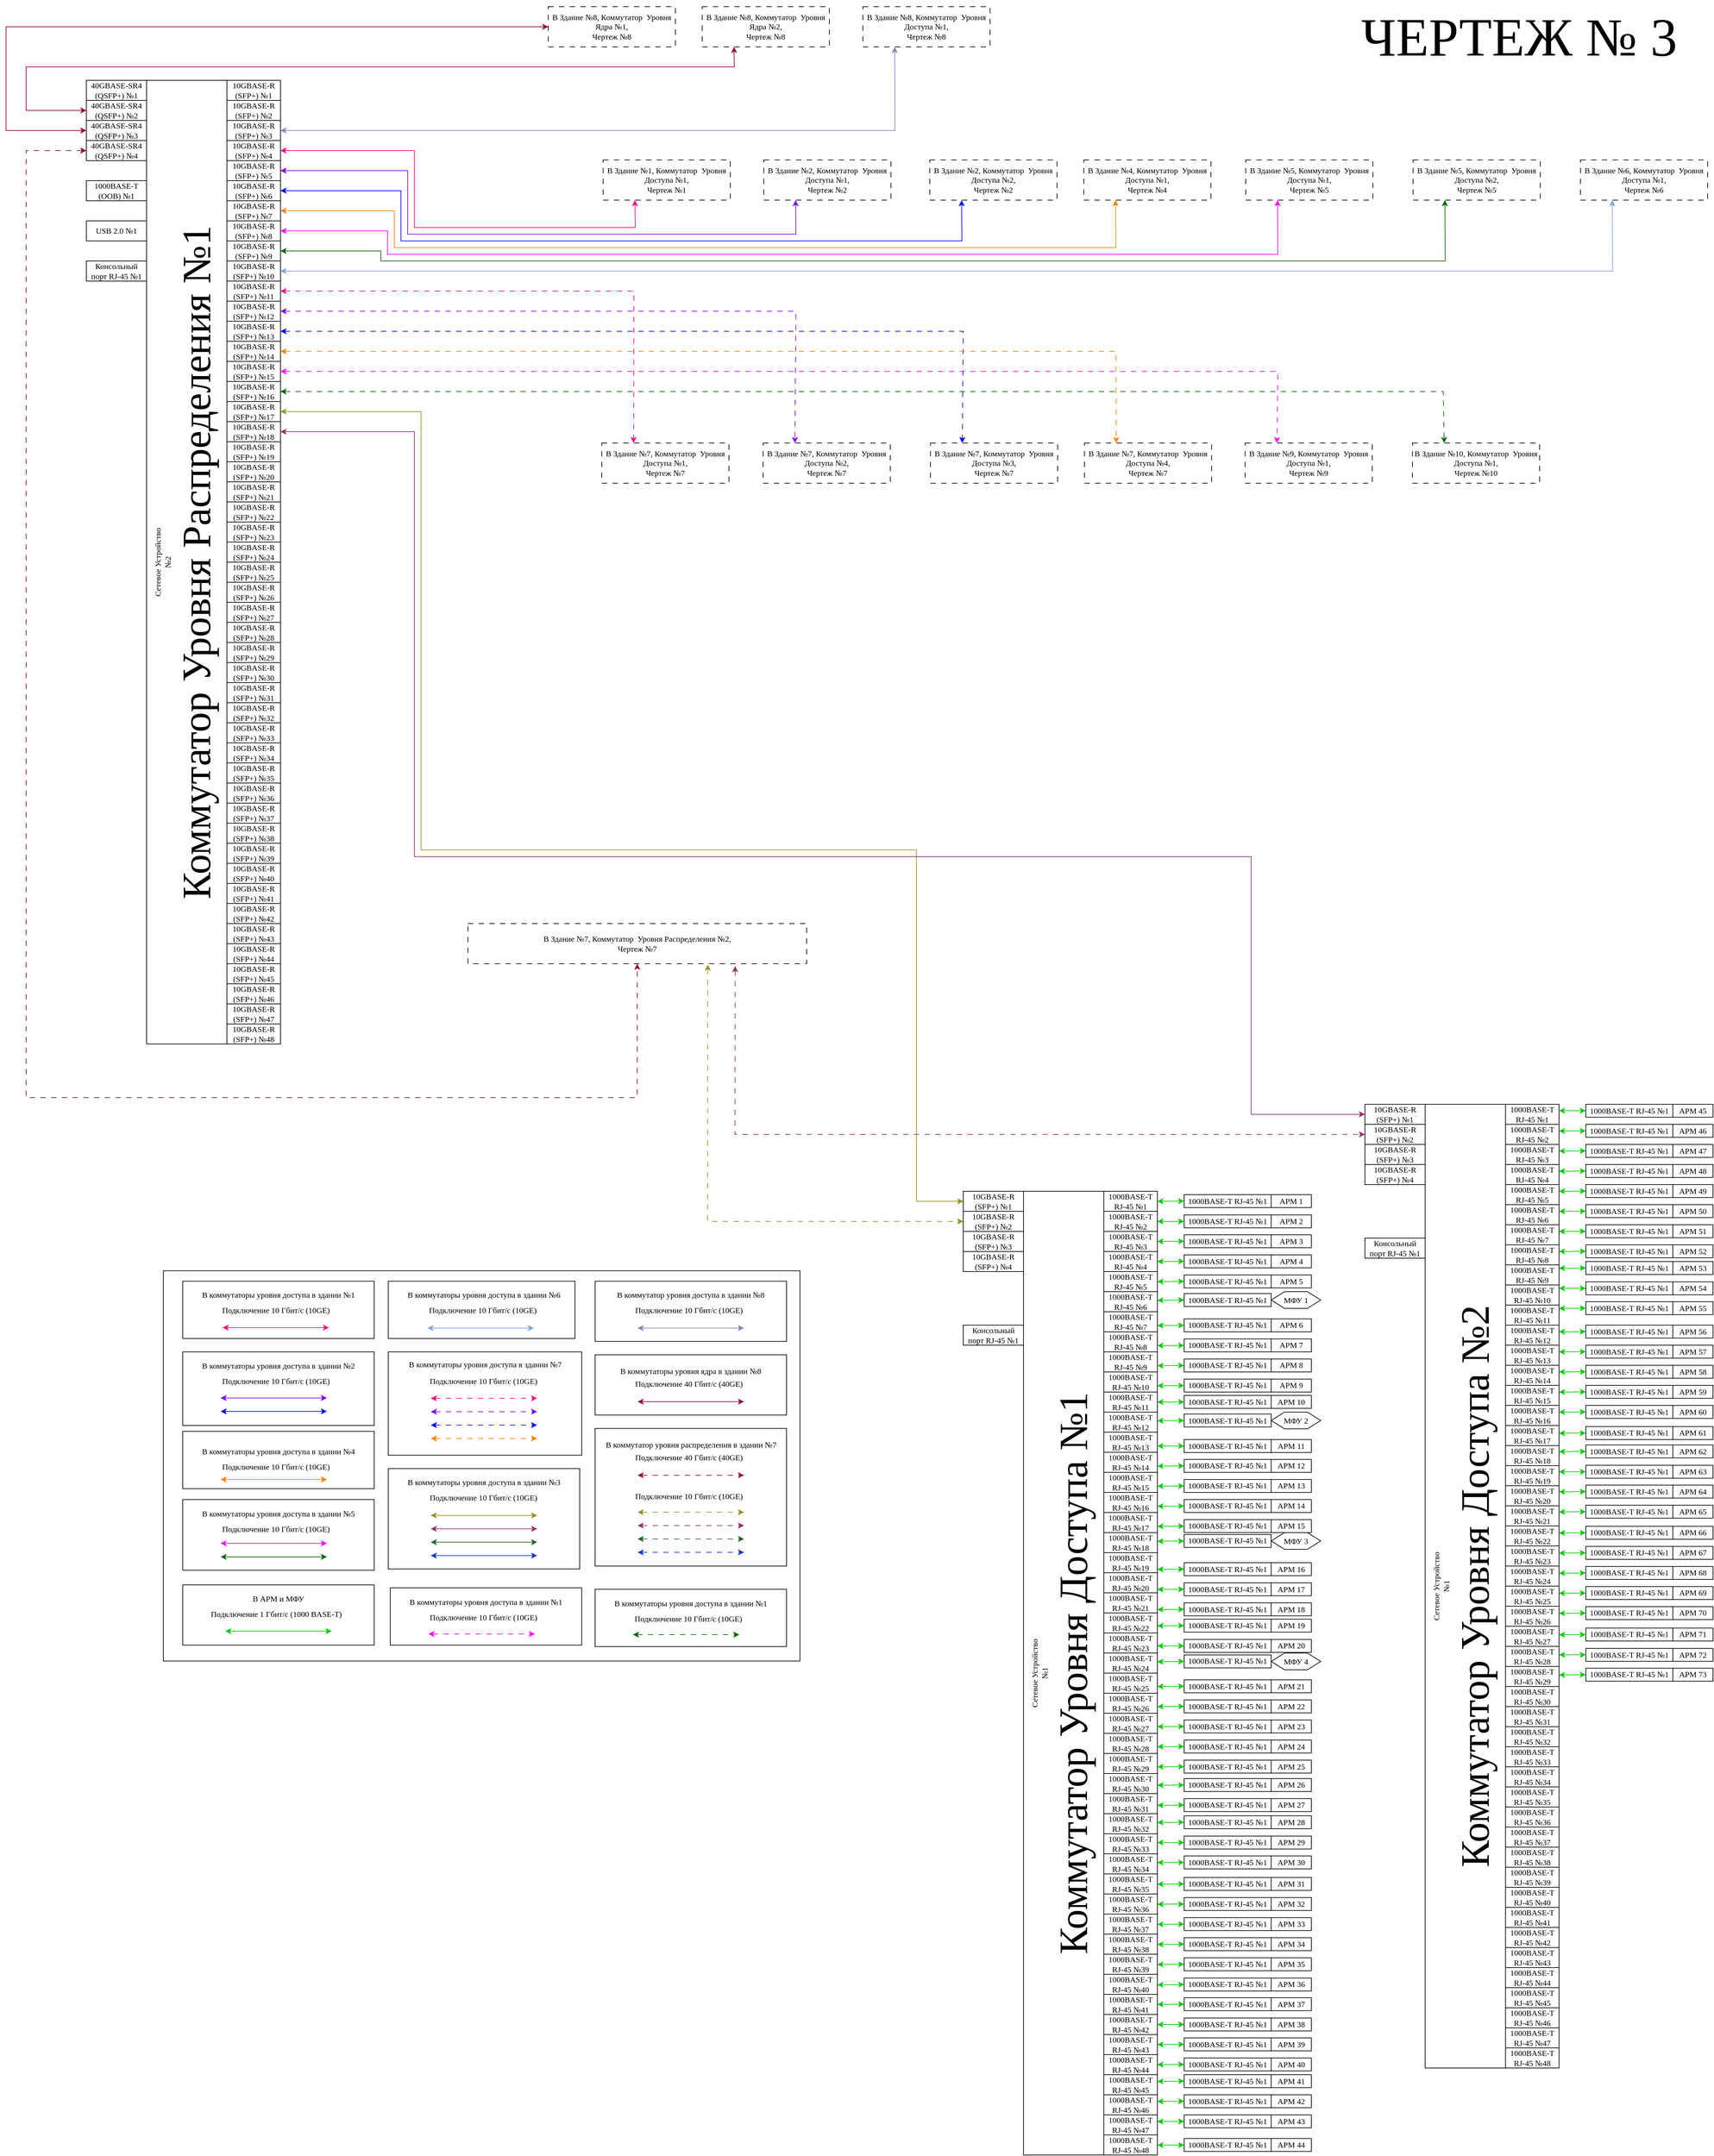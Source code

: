 <mxfile version="24.4.10" type="device">
  <diagram name="Страница — 1" id="XiQpm0jNWGv7Rn1aHyVG">
    <mxGraphModel dx="6080" dy="2739" grid="1" gridSize="10" guides="1" tooltips="1" connect="1" arrows="1" fold="1" page="1" pageScale="1" pageWidth="827" pageHeight="1169" math="0" shadow="0">
      <root>
        <mxCell id="0" />
        <mxCell id="1" parent="0" />
        <mxCell id="y3I12zqnxTt5PVyb2pmE-2" value="" style="rounded=0;whiteSpace=wrap;html=1;fontFamily=Times New Roman;" parent="1" vertex="1">
          <mxGeometry x="-3015" y="758.75" width="951" height="583.14" as="geometry" />
        </mxCell>
        <mxCell id="sUiSJYeGAV8nEfiS3yFl-142" value="" style="rounded=0;whiteSpace=wrap;html=1;fontFamily=Times New Roman;" vertex="1" parent="1">
          <mxGeometry x="-2369.99" y="1234.68" width="286" height="85.64" as="geometry" />
        </mxCell>
        <mxCell id="sUiSJYeGAV8nEfiS3yFl-137" value="" style="rounded=0;whiteSpace=wrap;html=1;fontFamily=Times New Roman;" vertex="1" parent="1">
          <mxGeometry x="-2676" y="1232.5" width="286" height="85.64" as="geometry" />
        </mxCell>
        <mxCell id="sUiSJYeGAV8nEfiS3yFl-121" value="" style="rounded=0;whiteSpace=wrap;html=1;fontFamily=Times New Roman;" vertex="1" parent="1">
          <mxGeometry x="-2986" y="1100.64" width="286" height="105.64" as="geometry" />
        </mxCell>
        <mxCell id="sUiSJYeGAV8nEfiS3yFl-105" value="" style="rounded=0;whiteSpace=wrap;html=1;fontFamily=Times New Roman;" vertex="1" parent="1">
          <mxGeometry x="-2986" y="880" width="286" height="110" as="geometry" />
        </mxCell>
        <mxCell id="E2h3W7yyUxqm9nJr8y-u-1" value="" style="group;strokeWidth=1;fontFamily=Times New Roman;" parent="1" vertex="1" connectable="0">
          <mxGeometry x="-1820" y="640" width="290" height="1440" as="geometry" />
        </mxCell>
        <mxCell id="E2h3W7yyUxqm9nJr8y-u-2" value="Сетевое Устройство&lt;br style=&quot;border-color: var(--border-color);&quot;&gt;№1&lt;br style=&quot;border-color: var(--border-color);&quot;&gt;&lt;font style=&quot;border-color: var(--border-color); font-size: 60px;&quot;&gt;Коммутатор Уровня Доступа №1&lt;/font&gt;" style="rounded=0;whiteSpace=wrap;html=1;strokeWidth=1;fontFamily=Times New Roman;horizontal=0;" parent="E2h3W7yyUxqm9nJr8y-u-1" vertex="1">
          <mxGeometry x="90" width="120" height="1440" as="geometry" />
        </mxCell>
        <mxCell id="E2h3W7yyUxqm9nJr8y-u-3" value="1000BASE-T&lt;br&gt;RJ-45 №1" style="rounded=0;whiteSpace=wrap;html=1;strokeWidth=1;fontFamily=Times New Roman;" parent="E2h3W7yyUxqm9nJr8y-u-1" vertex="1">
          <mxGeometry x="210" width="80" height="30" as="geometry" />
        </mxCell>
        <mxCell id="E2h3W7yyUxqm9nJr8y-u-4" value="1000BASE-T&lt;br&gt;RJ-45 №2" style="rounded=0;whiteSpace=wrap;html=1;strokeWidth=1;fontFamily=Times New Roman;" parent="E2h3W7yyUxqm9nJr8y-u-1" vertex="1">
          <mxGeometry x="210" y="30" width="80" height="30" as="geometry" />
        </mxCell>
        <mxCell id="E2h3W7yyUxqm9nJr8y-u-5" value="1000BASE-T&lt;br&gt;RJ-45 №3" style="rounded=0;whiteSpace=wrap;html=1;strokeWidth=1;fontFamily=Times New Roman;" parent="E2h3W7yyUxqm9nJr8y-u-1" vertex="1">
          <mxGeometry x="210" y="60" width="80" height="30" as="geometry" />
        </mxCell>
        <mxCell id="E2h3W7yyUxqm9nJr8y-u-6" value="1000BASE-T&lt;br&gt;RJ-45 №4" style="rounded=0;whiteSpace=wrap;html=1;strokeWidth=1;fontFamily=Times New Roman;" parent="E2h3W7yyUxqm9nJr8y-u-1" vertex="1">
          <mxGeometry x="210" y="90" width="80" height="30" as="geometry" />
        </mxCell>
        <mxCell id="E2h3W7yyUxqm9nJr8y-u-7" value="1000BASE-T&lt;br&gt;RJ-45 №5" style="rounded=0;whiteSpace=wrap;html=1;strokeWidth=1;fontFamily=Times New Roman;" parent="E2h3W7yyUxqm9nJr8y-u-1" vertex="1">
          <mxGeometry x="210" y="120" width="80" height="30" as="geometry" />
        </mxCell>
        <mxCell id="E2h3W7yyUxqm9nJr8y-u-8" value="1000BASE-T&lt;br&gt;RJ-45 №6" style="rounded=0;whiteSpace=wrap;html=1;strokeWidth=1;fontFamily=Times New Roman;" parent="E2h3W7yyUxqm9nJr8y-u-1" vertex="1">
          <mxGeometry x="210" y="150" width="80" height="30" as="geometry" />
        </mxCell>
        <mxCell id="E2h3W7yyUxqm9nJr8y-u-9" value="1000BASE-T&lt;br&gt;RJ-45 №7" style="rounded=0;whiteSpace=wrap;html=1;strokeWidth=1;fontFamily=Times New Roman;" parent="E2h3W7yyUxqm9nJr8y-u-1" vertex="1">
          <mxGeometry x="210" y="180" width="80" height="30" as="geometry" />
        </mxCell>
        <mxCell id="E2h3W7yyUxqm9nJr8y-u-10" value="1000BASE-T&lt;br&gt;RJ-45 №8" style="rounded=0;whiteSpace=wrap;html=1;strokeWidth=1;fontFamily=Times New Roman;" parent="E2h3W7yyUxqm9nJr8y-u-1" vertex="1">
          <mxGeometry x="210" y="210" width="80" height="30" as="geometry" />
        </mxCell>
        <mxCell id="E2h3W7yyUxqm9nJr8y-u-11" value="1000BASE-T&lt;br&gt;RJ-45 №9" style="rounded=0;whiteSpace=wrap;html=1;strokeWidth=1;fontFamily=Times New Roman;" parent="E2h3W7yyUxqm9nJr8y-u-1" vertex="1">
          <mxGeometry x="210" y="240" width="80" height="30" as="geometry" />
        </mxCell>
        <mxCell id="E2h3W7yyUxqm9nJr8y-u-12" value="1000BASE-T&lt;br&gt;RJ-45 №10" style="rounded=0;whiteSpace=wrap;html=1;strokeWidth=1;fontFamily=Times New Roman;" parent="E2h3W7yyUxqm9nJr8y-u-1" vertex="1">
          <mxGeometry x="210" y="270" width="80" height="30" as="geometry" />
        </mxCell>
        <mxCell id="E2h3W7yyUxqm9nJr8y-u-13" value="1000BASE-T&lt;br&gt;RJ-45 №11" style="rounded=0;whiteSpace=wrap;html=1;strokeWidth=1;fontFamily=Times New Roman;" parent="E2h3W7yyUxqm9nJr8y-u-1" vertex="1">
          <mxGeometry x="210" y="300" width="80" height="30" as="geometry" />
        </mxCell>
        <mxCell id="E2h3W7yyUxqm9nJr8y-u-14" value="1000BASE-T&lt;br&gt;RJ-45 №12" style="rounded=0;whiteSpace=wrap;html=1;strokeWidth=1;fontFamily=Times New Roman;" parent="E2h3W7yyUxqm9nJr8y-u-1" vertex="1">
          <mxGeometry x="210" y="330" width="80" height="30" as="geometry" />
        </mxCell>
        <mxCell id="E2h3W7yyUxqm9nJr8y-u-15" value="1000BASE-T&lt;br&gt;RJ-45 №13" style="rounded=0;whiteSpace=wrap;html=1;strokeWidth=1;fontFamily=Times New Roman;" parent="E2h3W7yyUxqm9nJr8y-u-1" vertex="1">
          <mxGeometry x="210" y="360" width="80" height="30" as="geometry" />
        </mxCell>
        <mxCell id="E2h3W7yyUxqm9nJr8y-u-16" value="1000BASE-T&lt;br&gt;RJ-45 №14" style="rounded=0;whiteSpace=wrap;html=1;strokeWidth=1;fontFamily=Times New Roman;" parent="E2h3W7yyUxqm9nJr8y-u-1" vertex="1">
          <mxGeometry x="210" y="390" width="80" height="30" as="geometry" />
        </mxCell>
        <mxCell id="E2h3W7yyUxqm9nJr8y-u-17" value="1000BASE-T&lt;br&gt;RJ-45 №15" style="rounded=0;whiteSpace=wrap;html=1;strokeWidth=1;fontFamily=Times New Roman;" parent="E2h3W7yyUxqm9nJr8y-u-1" vertex="1">
          <mxGeometry x="210" y="420" width="80" height="30" as="geometry" />
        </mxCell>
        <mxCell id="E2h3W7yyUxqm9nJr8y-u-18" value="1000BASE-T&lt;br&gt;RJ-45 №16" style="rounded=0;whiteSpace=wrap;html=1;strokeWidth=1;fontFamily=Times New Roman;" parent="E2h3W7yyUxqm9nJr8y-u-1" vertex="1">
          <mxGeometry x="210" y="450" width="80" height="30" as="geometry" />
        </mxCell>
        <mxCell id="E2h3W7yyUxqm9nJr8y-u-19" value="1000BASE-T&lt;br&gt;RJ-45 №17" style="rounded=0;whiteSpace=wrap;html=1;strokeWidth=1;fontFamily=Times New Roman;" parent="E2h3W7yyUxqm9nJr8y-u-1" vertex="1">
          <mxGeometry x="210" y="480" width="80" height="30" as="geometry" />
        </mxCell>
        <mxCell id="E2h3W7yyUxqm9nJr8y-u-20" value="1000BASE-T&lt;br&gt;RJ-45 №18" style="rounded=0;whiteSpace=wrap;html=1;strokeWidth=1;fontFamily=Times New Roman;" parent="E2h3W7yyUxqm9nJr8y-u-1" vertex="1">
          <mxGeometry x="210" y="510" width="80" height="30" as="geometry" />
        </mxCell>
        <mxCell id="E2h3W7yyUxqm9nJr8y-u-21" value="1000BASE-T&lt;br&gt;RJ-45 №19" style="rounded=0;whiteSpace=wrap;html=1;strokeWidth=1;fontFamily=Times New Roman;" parent="E2h3W7yyUxqm9nJr8y-u-1" vertex="1">
          <mxGeometry x="210" y="540" width="80" height="30" as="geometry" />
        </mxCell>
        <mxCell id="E2h3W7yyUxqm9nJr8y-u-22" value="1000BASE-T&lt;br&gt;RJ-45 №20" style="rounded=0;whiteSpace=wrap;html=1;strokeWidth=1;fontFamily=Times New Roman;" parent="E2h3W7yyUxqm9nJr8y-u-1" vertex="1">
          <mxGeometry x="210" y="570" width="80" height="30" as="geometry" />
        </mxCell>
        <mxCell id="E2h3W7yyUxqm9nJr8y-u-23" value="1000BASE-T&lt;br&gt;RJ-45 №21" style="rounded=0;whiteSpace=wrap;html=1;strokeWidth=1;fontFamily=Times New Roman;" parent="E2h3W7yyUxqm9nJr8y-u-1" vertex="1">
          <mxGeometry x="210" y="600" width="80" height="30" as="geometry" />
        </mxCell>
        <mxCell id="E2h3W7yyUxqm9nJr8y-u-24" value="1000BASE-T&lt;br&gt;RJ-45 №22" style="rounded=0;whiteSpace=wrap;html=1;strokeWidth=1;fontFamily=Times New Roman;" parent="E2h3W7yyUxqm9nJr8y-u-1" vertex="1">
          <mxGeometry x="210" y="630" width="80" height="30" as="geometry" />
        </mxCell>
        <mxCell id="E2h3W7yyUxqm9nJr8y-u-25" value="1000BASE-T&lt;br&gt;RJ-45 №23" style="rounded=0;whiteSpace=wrap;html=1;strokeWidth=1;fontFamily=Times New Roman;" parent="E2h3W7yyUxqm9nJr8y-u-1" vertex="1">
          <mxGeometry x="210" y="660" width="80" height="30" as="geometry" />
        </mxCell>
        <mxCell id="E2h3W7yyUxqm9nJr8y-u-26" value="1000BASE-T&lt;br&gt;RJ-45 №24" style="rounded=0;whiteSpace=wrap;html=1;strokeWidth=1;fontFamily=Times New Roman;" parent="E2h3W7yyUxqm9nJr8y-u-1" vertex="1">
          <mxGeometry x="210" y="690" width="80" height="30" as="geometry" />
        </mxCell>
        <mxCell id="E2h3W7yyUxqm9nJr8y-u-27" value="1000BASE-T&lt;br&gt;RJ-45 №25" style="rounded=0;whiteSpace=wrap;html=1;strokeWidth=1;fontFamily=Times New Roman;" parent="E2h3W7yyUxqm9nJr8y-u-1" vertex="1">
          <mxGeometry x="210" y="720" width="80" height="30" as="geometry" />
        </mxCell>
        <mxCell id="E2h3W7yyUxqm9nJr8y-u-28" value="1000BASE-T&lt;br&gt;RJ-45 №26" style="rounded=0;whiteSpace=wrap;html=1;strokeWidth=1;fontFamily=Times New Roman;" parent="E2h3W7yyUxqm9nJr8y-u-1" vertex="1">
          <mxGeometry x="210" y="750" width="80" height="30" as="geometry" />
        </mxCell>
        <mxCell id="E2h3W7yyUxqm9nJr8y-u-29" value="1000BASE-T&lt;br&gt;RJ-45 №27" style="rounded=0;whiteSpace=wrap;html=1;strokeWidth=1;fontFamily=Times New Roman;" parent="E2h3W7yyUxqm9nJr8y-u-1" vertex="1">
          <mxGeometry x="210" y="780" width="80" height="30" as="geometry" />
        </mxCell>
        <mxCell id="E2h3W7yyUxqm9nJr8y-u-30" value="1000BASE-T&lt;br&gt;RJ-45 №28" style="rounded=0;whiteSpace=wrap;html=1;strokeWidth=1;fontFamily=Times New Roman;" parent="E2h3W7yyUxqm9nJr8y-u-1" vertex="1">
          <mxGeometry x="210" y="810" width="80" height="30" as="geometry" />
        </mxCell>
        <mxCell id="E2h3W7yyUxqm9nJr8y-u-31" value="1000BASE-T&lt;br&gt;RJ-45 №29" style="rounded=0;whiteSpace=wrap;html=1;strokeWidth=1;fontFamily=Times New Roman;" parent="E2h3W7yyUxqm9nJr8y-u-1" vertex="1">
          <mxGeometry x="210" y="840" width="80" height="30" as="geometry" />
        </mxCell>
        <mxCell id="E2h3W7yyUxqm9nJr8y-u-32" value="1000BASE-T&lt;br&gt;RJ-45 №30" style="rounded=0;whiteSpace=wrap;html=1;strokeWidth=1;fontFamily=Times New Roman;" parent="E2h3W7yyUxqm9nJr8y-u-1" vertex="1">
          <mxGeometry x="210" y="870" width="80" height="30" as="geometry" />
        </mxCell>
        <mxCell id="E2h3W7yyUxqm9nJr8y-u-33" value="1000BASE-T&lt;br&gt;RJ-45 №31" style="rounded=0;whiteSpace=wrap;html=1;strokeWidth=1;fontFamily=Times New Roman;" parent="E2h3W7yyUxqm9nJr8y-u-1" vertex="1">
          <mxGeometry x="210" y="900" width="80" height="30" as="geometry" />
        </mxCell>
        <mxCell id="E2h3W7yyUxqm9nJr8y-u-34" value="1000BASE-T&lt;br&gt;RJ-45 №32" style="rounded=0;whiteSpace=wrap;html=1;strokeWidth=1;fontFamily=Times New Roman;" parent="E2h3W7yyUxqm9nJr8y-u-1" vertex="1">
          <mxGeometry x="210" y="930" width="80" height="30" as="geometry" />
        </mxCell>
        <mxCell id="E2h3W7yyUxqm9nJr8y-u-35" value="10GBASE-R&lt;br&gt;(SFP+) №1" style="rounded=0;whiteSpace=wrap;html=1;strokeWidth=1;fontFamily=Times New Roman;" parent="E2h3W7yyUxqm9nJr8y-u-1" vertex="1">
          <mxGeometry width="90" height="30" as="geometry" />
        </mxCell>
        <mxCell id="E2h3W7yyUxqm9nJr8y-u-36" value="10GBASE-R&lt;br&gt;(SFP+) №2" style="rounded=0;whiteSpace=wrap;html=1;strokeWidth=1;fontFamily=Times New Roman;" parent="E2h3W7yyUxqm9nJr8y-u-1" vertex="1">
          <mxGeometry y="30" width="90" height="30" as="geometry" />
        </mxCell>
        <mxCell id="E2h3W7yyUxqm9nJr8y-u-37" value="10GBASE-R&lt;br&gt;(SFP+) №3" style="rounded=0;whiteSpace=wrap;html=1;strokeWidth=1;fontFamily=Times New Roman;" parent="E2h3W7yyUxqm9nJr8y-u-1" vertex="1">
          <mxGeometry y="60" width="90" height="30" as="geometry" />
        </mxCell>
        <mxCell id="E2h3W7yyUxqm9nJr8y-u-38" value="10GBASE-R&lt;br&gt;(SFP+) №4" style="rounded=0;whiteSpace=wrap;html=1;strokeWidth=1;fontFamily=Times New Roman;" parent="E2h3W7yyUxqm9nJr8y-u-1" vertex="1">
          <mxGeometry y="90" width="90" height="30" as="geometry" />
        </mxCell>
        <mxCell id="E2h3W7yyUxqm9nJr8y-u-39" value="Консольный порт RJ-45 №1" style="rounded=0;whiteSpace=wrap;html=1;strokeWidth=1;fontFamily=Times New Roman;" parent="E2h3W7yyUxqm9nJr8y-u-1" vertex="1">
          <mxGeometry y="200" width="90" height="30" as="geometry" />
        </mxCell>
        <mxCell id="E2h3W7yyUxqm9nJr8y-u-40" value="1000BASE-T&lt;br&gt;RJ-45 №33" style="rounded=0;whiteSpace=wrap;html=1;strokeWidth=1;fontFamily=Times New Roman;" parent="E2h3W7yyUxqm9nJr8y-u-1" vertex="1">
          <mxGeometry x="210" y="960" width="80" height="30" as="geometry" />
        </mxCell>
        <mxCell id="E2h3W7yyUxqm9nJr8y-u-41" value="1000BASE-T&lt;br&gt;RJ-45 №35" style="rounded=0;whiteSpace=wrap;html=1;strokeWidth=1;fontFamily=Times New Roman;" parent="E2h3W7yyUxqm9nJr8y-u-1" vertex="1">
          <mxGeometry x="210" y="1020" width="80" height="30" as="geometry" />
        </mxCell>
        <mxCell id="E2h3W7yyUxqm9nJr8y-u-42" value="1000BASE-T&lt;br&gt;RJ-45 №36" style="rounded=0;whiteSpace=wrap;html=1;strokeWidth=1;fontFamily=Times New Roman;" parent="E2h3W7yyUxqm9nJr8y-u-1" vertex="1">
          <mxGeometry x="210" y="1050" width="80" height="30" as="geometry" />
        </mxCell>
        <mxCell id="E2h3W7yyUxqm9nJr8y-u-43" value="1000BASE-T&lt;br&gt;RJ-45 №37" style="rounded=0;whiteSpace=wrap;html=1;strokeWidth=1;fontFamily=Times New Roman;" parent="E2h3W7yyUxqm9nJr8y-u-1" vertex="1">
          <mxGeometry x="210" y="1080" width="80" height="30" as="geometry" />
        </mxCell>
        <mxCell id="E2h3W7yyUxqm9nJr8y-u-44" value="1000BASE-T&lt;br&gt;RJ-45 №38" style="rounded=0;whiteSpace=wrap;html=1;strokeWidth=1;fontFamily=Times New Roman;" parent="E2h3W7yyUxqm9nJr8y-u-1" vertex="1">
          <mxGeometry x="210" y="1110" width="80" height="30" as="geometry" />
        </mxCell>
        <mxCell id="E2h3W7yyUxqm9nJr8y-u-45" value="1000BASE-T&lt;br&gt;RJ-45 №39" style="rounded=0;whiteSpace=wrap;html=1;strokeWidth=1;fontFamily=Times New Roman;" parent="E2h3W7yyUxqm9nJr8y-u-1" vertex="1">
          <mxGeometry x="210" y="1140" width="80" height="30" as="geometry" />
        </mxCell>
        <mxCell id="E2h3W7yyUxqm9nJr8y-u-46" value="1000BASE-T&lt;br&gt;RJ-45 №40" style="rounded=0;whiteSpace=wrap;html=1;strokeWidth=1;fontFamily=Times New Roman;" parent="E2h3W7yyUxqm9nJr8y-u-1" vertex="1">
          <mxGeometry x="210" y="1170" width="80" height="30" as="geometry" />
        </mxCell>
        <mxCell id="E2h3W7yyUxqm9nJr8y-u-47" value="1000BASE-T&lt;br&gt;RJ-45 №41" style="rounded=0;whiteSpace=wrap;html=1;strokeWidth=1;fontFamily=Times New Roman;" parent="E2h3W7yyUxqm9nJr8y-u-1" vertex="1">
          <mxGeometry x="210" y="1200" width="80" height="30" as="geometry" />
        </mxCell>
        <mxCell id="E2h3W7yyUxqm9nJr8y-u-48" value="1000BASE-T&lt;br&gt;RJ-45 №42" style="rounded=0;whiteSpace=wrap;html=1;strokeWidth=1;fontFamily=Times New Roman;" parent="E2h3W7yyUxqm9nJr8y-u-1" vertex="1">
          <mxGeometry x="210" y="1230" width="80" height="30" as="geometry" />
        </mxCell>
        <mxCell id="E2h3W7yyUxqm9nJr8y-u-49" value="1000BASE-T&lt;br&gt;RJ-45 №43" style="rounded=0;whiteSpace=wrap;html=1;strokeWidth=1;fontFamily=Times New Roman;" parent="E2h3W7yyUxqm9nJr8y-u-1" vertex="1">
          <mxGeometry x="210" y="1260" width="80" height="30" as="geometry" />
        </mxCell>
        <mxCell id="E2h3W7yyUxqm9nJr8y-u-50" value="1000BASE-T&lt;br&gt;RJ-45 №44" style="rounded=0;whiteSpace=wrap;html=1;strokeWidth=1;fontFamily=Times New Roman;" parent="E2h3W7yyUxqm9nJr8y-u-1" vertex="1">
          <mxGeometry x="210" y="1290" width="80" height="30" as="geometry" />
        </mxCell>
        <mxCell id="E2h3W7yyUxqm9nJr8y-u-51" value="1000BASE-T&lt;br&gt;RJ-45 №45" style="rounded=0;whiteSpace=wrap;html=1;strokeWidth=1;fontFamily=Times New Roman;" parent="E2h3W7yyUxqm9nJr8y-u-1" vertex="1">
          <mxGeometry x="210" y="1320" width="80" height="30" as="geometry" />
        </mxCell>
        <mxCell id="E2h3W7yyUxqm9nJr8y-u-52" value="1000BASE-T&lt;br&gt;RJ-45 №46" style="rounded=0;whiteSpace=wrap;html=1;strokeWidth=1;fontFamily=Times New Roman;" parent="E2h3W7yyUxqm9nJr8y-u-1" vertex="1">
          <mxGeometry x="210" y="1350" width="80" height="30" as="geometry" />
        </mxCell>
        <mxCell id="E2h3W7yyUxqm9nJr8y-u-53" value="1000BASE-T&lt;br&gt;RJ-45 №47" style="rounded=0;whiteSpace=wrap;html=1;strokeWidth=1;fontFamily=Times New Roman;" parent="E2h3W7yyUxqm9nJr8y-u-1" vertex="1">
          <mxGeometry x="210" y="1380" width="80" height="30" as="geometry" />
        </mxCell>
        <mxCell id="E2h3W7yyUxqm9nJr8y-u-54" value="1000BASE-T&lt;br&gt;RJ-45 №48" style="rounded=0;whiteSpace=wrap;html=1;strokeWidth=1;fontFamily=Times New Roman;" parent="E2h3W7yyUxqm9nJr8y-u-1" vertex="1">
          <mxGeometry x="210" y="1410" width="80" height="30" as="geometry" />
        </mxCell>
        <mxCell id="E2h3W7yyUxqm9nJr8y-u-55" value="1000BASE-T&lt;br&gt;RJ-45 №34" style="rounded=0;whiteSpace=wrap;html=1;strokeWidth=1;fontFamily=Times New Roman;" parent="E2h3W7yyUxqm9nJr8y-u-1" vertex="1">
          <mxGeometry x="210" y="990" width="80" height="30" as="geometry" />
        </mxCell>
        <mxCell id="E2h3W7yyUxqm9nJr8y-u-56" value="" style="group;strokeWidth=1;fontFamily=Times New Roman;" parent="1" vertex="1" connectable="0">
          <mxGeometry x="-1490" y="675.32" width="190" height="19.36" as="geometry" />
        </mxCell>
        <mxCell id="E2h3W7yyUxqm9nJr8y-u-57" value="" style="group;strokeWidth=1;fontFamily=Times New Roman;" parent="E2h3W7yyUxqm9nJr8y-u-56" vertex="1" connectable="0">
          <mxGeometry width="140" height="19.36" as="geometry" />
        </mxCell>
        <mxCell id="E2h3W7yyUxqm9nJr8y-u-58" value="&lt;font style=&quot;font-size: 12px;&quot;&gt;1000BASE-T RJ-45 №1&lt;/font&gt;" style="rounded=0;whiteSpace=wrap;html=1;strokeWidth=1;fontFamily=Times New Roman;" parent="E2h3W7yyUxqm9nJr8y-u-57" vertex="1">
          <mxGeometry width="130" height="19.36" as="geometry" />
        </mxCell>
        <mxCell id="E2h3W7yyUxqm9nJr8y-u-59" value="АРМ 2" style="rounded=0;whiteSpace=wrap;html=1;strokeWidth=1;fontFamily=Times New Roman;" parent="E2h3W7yyUxqm9nJr8y-u-56" vertex="1">
          <mxGeometry x="130" width="60" height="19.36" as="geometry" />
        </mxCell>
        <mxCell id="E2h3W7yyUxqm9nJr8y-u-60" value="" style="endArrow=classic;startArrow=classic;html=1;rounded=0;strokeColor=#00CC00;entryX=0;entryY=0.5;entryDx=0;entryDy=0;exitX=1;exitY=0.5;exitDx=0;exitDy=0;fontFamily=Times New Roman;" parent="1" source="E2h3W7yyUxqm9nJr8y-u-4" target="E2h3W7yyUxqm9nJr8y-u-58" edge="1">
          <mxGeometry width="50" height="50" relative="1" as="geometry">
            <mxPoint x="-1590" y="665" as="sourcePoint" />
            <mxPoint x="-1480" y="664" as="targetPoint" />
          </mxGeometry>
        </mxCell>
        <mxCell id="E2h3W7yyUxqm9nJr8y-u-61" value="" style="group;strokeWidth=1;fontFamily=Times New Roman;" parent="1" vertex="1" connectable="0">
          <mxGeometry x="-1490" y="645" width="190" height="19.36" as="geometry" />
        </mxCell>
        <mxCell id="E2h3W7yyUxqm9nJr8y-u-62" value="" style="group;strokeWidth=1;fontFamily=Times New Roman;" parent="E2h3W7yyUxqm9nJr8y-u-61" vertex="1" connectable="0">
          <mxGeometry width="140" height="19.36" as="geometry" />
        </mxCell>
        <mxCell id="E2h3W7yyUxqm9nJr8y-u-63" value="&lt;font style=&quot;font-size: 12px;&quot;&gt;1000BASE-T RJ-45 №1&lt;/font&gt;" style="rounded=0;whiteSpace=wrap;html=1;strokeWidth=1;fontFamily=Times New Roman;" parent="E2h3W7yyUxqm9nJr8y-u-62" vertex="1">
          <mxGeometry width="130" height="19.36" as="geometry" />
        </mxCell>
        <mxCell id="E2h3W7yyUxqm9nJr8y-u-64" value="АРМ 1" style="rounded=0;whiteSpace=wrap;html=1;strokeWidth=1;fontFamily=Times New Roman;" parent="E2h3W7yyUxqm9nJr8y-u-61" vertex="1">
          <mxGeometry x="130" width="60" height="19.36" as="geometry" />
        </mxCell>
        <mxCell id="E2h3W7yyUxqm9nJr8y-u-65" value="" style="endArrow=classic;startArrow=classic;html=1;rounded=0;strokeColor=#00CC00;entryX=0;entryY=0.5;entryDx=0;entryDy=0;exitX=1;exitY=0.5;exitDx=0;exitDy=0;fontFamily=Times New Roman;" parent="1" source="E2h3W7yyUxqm9nJr8y-u-3" target="E2h3W7yyUxqm9nJr8y-u-63" edge="1">
          <mxGeometry width="50" height="50" relative="1" as="geometry">
            <mxPoint x="-1520" y="629.68" as="sourcePoint" />
            <mxPoint x="-1410" y="628.68" as="targetPoint" />
          </mxGeometry>
        </mxCell>
        <mxCell id="E2h3W7yyUxqm9nJr8y-u-66" value="" style="group;strokeWidth=1;fontFamily=Times New Roman;" parent="1" vertex="1" connectable="0">
          <mxGeometry x="-1490" y="705" width="190" height="19.36" as="geometry" />
        </mxCell>
        <mxCell id="E2h3W7yyUxqm9nJr8y-u-67" value="" style="group;strokeWidth=1;fontFamily=Times New Roman;" parent="E2h3W7yyUxqm9nJr8y-u-66" vertex="1" connectable="0">
          <mxGeometry width="140" height="19.36" as="geometry" />
        </mxCell>
        <mxCell id="E2h3W7yyUxqm9nJr8y-u-68" value="&lt;font style=&quot;font-size: 12px;&quot;&gt;1000BASE-T RJ-45 №1&lt;/font&gt;" style="rounded=0;whiteSpace=wrap;html=1;strokeWidth=1;fontFamily=Times New Roman;" parent="E2h3W7yyUxqm9nJr8y-u-67" vertex="1">
          <mxGeometry width="130" height="19.36" as="geometry" />
        </mxCell>
        <mxCell id="E2h3W7yyUxqm9nJr8y-u-69" value="АРМ 3" style="rounded=0;whiteSpace=wrap;html=1;strokeWidth=1;fontFamily=Times New Roman;" parent="E2h3W7yyUxqm9nJr8y-u-66" vertex="1">
          <mxGeometry x="130" width="60" height="19.36" as="geometry" />
        </mxCell>
        <mxCell id="E2h3W7yyUxqm9nJr8y-u-70" value="" style="endArrow=classic;startArrow=classic;html=1;rounded=0;strokeColor=#00CC00;entryX=0;entryY=0.5;entryDx=0;entryDy=0;exitX=1;exitY=0.5;exitDx=0;exitDy=0;fontFamily=Times New Roman;" parent="1" source="E2h3W7yyUxqm9nJr8y-u-5" target="E2h3W7yyUxqm9nJr8y-u-68" edge="1">
          <mxGeometry width="50" height="50" relative="1" as="geometry">
            <mxPoint x="-1520" y="699.68" as="sourcePoint" />
            <mxPoint x="-1410" y="698.68" as="targetPoint" />
          </mxGeometry>
        </mxCell>
        <mxCell id="E2h3W7yyUxqm9nJr8y-u-71" value="" style="group;strokeWidth=1;fontFamily=Times New Roman;" parent="1" vertex="1" connectable="0">
          <mxGeometry x="-1490" y="735" width="190" height="19.36" as="geometry" />
        </mxCell>
        <mxCell id="E2h3W7yyUxqm9nJr8y-u-72" value="" style="group;strokeWidth=1;fontFamily=Times New Roman;" parent="E2h3W7yyUxqm9nJr8y-u-71" vertex="1" connectable="0">
          <mxGeometry width="140" height="19.36" as="geometry" />
        </mxCell>
        <mxCell id="E2h3W7yyUxqm9nJr8y-u-73" value="&lt;font style=&quot;font-size: 12px;&quot;&gt;1000BASE-T RJ-45 №1&lt;/font&gt;" style="rounded=0;whiteSpace=wrap;html=1;strokeWidth=1;fontFamily=Times New Roman;" parent="E2h3W7yyUxqm9nJr8y-u-72" vertex="1">
          <mxGeometry width="130" height="19.36" as="geometry" />
        </mxCell>
        <mxCell id="E2h3W7yyUxqm9nJr8y-u-74" value="АРМ 4" style="rounded=0;whiteSpace=wrap;html=1;strokeWidth=1;fontFamily=Times New Roman;" parent="E2h3W7yyUxqm9nJr8y-u-71" vertex="1">
          <mxGeometry x="130" width="60" height="19.36" as="geometry" />
        </mxCell>
        <mxCell id="E2h3W7yyUxqm9nJr8y-u-75" value="" style="group;strokeWidth=1;fontFamily=Times New Roman;" parent="1" vertex="1" connectable="0">
          <mxGeometry x="-1490" y="765" width="190" height="19.36" as="geometry" />
        </mxCell>
        <mxCell id="E2h3W7yyUxqm9nJr8y-u-76" value="" style="group;strokeWidth=1;fontFamily=Times New Roman;" parent="E2h3W7yyUxqm9nJr8y-u-75" vertex="1" connectable="0">
          <mxGeometry width="140" height="19.36" as="geometry" />
        </mxCell>
        <mxCell id="E2h3W7yyUxqm9nJr8y-u-77" value="&lt;font style=&quot;font-size: 12px;&quot;&gt;1000BASE-T RJ-45 №1&lt;/font&gt;" style="rounded=0;whiteSpace=wrap;html=1;strokeWidth=1;fontFamily=Times New Roman;" parent="E2h3W7yyUxqm9nJr8y-u-76" vertex="1">
          <mxGeometry width="130" height="19.36" as="geometry" />
        </mxCell>
        <mxCell id="E2h3W7yyUxqm9nJr8y-u-78" value="АРМ 5" style="rounded=0;whiteSpace=wrap;html=1;strokeWidth=1;fontFamily=Times New Roman;" parent="E2h3W7yyUxqm9nJr8y-u-75" vertex="1">
          <mxGeometry x="130" width="60" height="19.36" as="geometry" />
        </mxCell>
        <mxCell id="E2h3W7yyUxqm9nJr8y-u-79" value="" style="group;strokeWidth=1;fontFamily=Times New Roman;" parent="1" vertex="1" connectable="0">
          <mxGeometry x="-1490" y="830.64" width="190" height="19.36" as="geometry" />
        </mxCell>
        <mxCell id="E2h3W7yyUxqm9nJr8y-u-80" value="" style="group;strokeWidth=1;fontFamily=Times New Roman;" parent="E2h3W7yyUxqm9nJr8y-u-79" vertex="1" connectable="0">
          <mxGeometry width="140" height="19.36" as="geometry" />
        </mxCell>
        <mxCell id="E2h3W7yyUxqm9nJr8y-u-81" value="&lt;font style=&quot;font-size: 12px;&quot;&gt;1000BASE-T RJ-45 №1&lt;/font&gt;" style="rounded=0;whiteSpace=wrap;html=1;strokeWidth=1;fontFamily=Times New Roman;" parent="E2h3W7yyUxqm9nJr8y-u-80" vertex="1">
          <mxGeometry width="130" height="19.36" as="geometry" />
        </mxCell>
        <mxCell id="E2h3W7yyUxqm9nJr8y-u-82" value="АРМ 6" style="rounded=0;whiteSpace=wrap;html=1;strokeWidth=1;fontFamily=Times New Roman;" parent="E2h3W7yyUxqm9nJr8y-u-79" vertex="1">
          <mxGeometry x="130" width="60" height="19.36" as="geometry" />
        </mxCell>
        <mxCell id="E2h3W7yyUxqm9nJr8y-u-83" value="" style="group;strokeWidth=1;fontFamily=Times New Roman;" parent="1" vertex="1" connectable="0">
          <mxGeometry x="-1490" y="860.64" width="190" height="19.36" as="geometry" />
        </mxCell>
        <mxCell id="E2h3W7yyUxqm9nJr8y-u-84" value="" style="group;strokeWidth=1;fontFamily=Times New Roman;" parent="E2h3W7yyUxqm9nJr8y-u-83" vertex="1" connectable="0">
          <mxGeometry width="140" height="19.36" as="geometry" />
        </mxCell>
        <mxCell id="E2h3W7yyUxqm9nJr8y-u-85" value="&lt;font style=&quot;font-size: 12px;&quot;&gt;1000BASE-T RJ-45 №1&lt;/font&gt;" style="rounded=0;whiteSpace=wrap;html=1;strokeWidth=1;fontFamily=Times New Roman;" parent="E2h3W7yyUxqm9nJr8y-u-84" vertex="1">
          <mxGeometry width="130" height="19.36" as="geometry" />
        </mxCell>
        <mxCell id="E2h3W7yyUxqm9nJr8y-u-86" value="АРМ 7" style="rounded=0;whiteSpace=wrap;html=1;strokeWidth=1;fontFamily=Times New Roman;" parent="E2h3W7yyUxqm9nJr8y-u-83" vertex="1">
          <mxGeometry x="130" width="60" height="19.36" as="geometry" />
        </mxCell>
        <mxCell id="E2h3W7yyUxqm9nJr8y-u-87" value="" style="group;strokeWidth=1;fontFamily=Times New Roman;" parent="1" vertex="1" connectable="0">
          <mxGeometry x="-1490" y="890.64" width="190" height="19.36" as="geometry" />
        </mxCell>
        <mxCell id="E2h3W7yyUxqm9nJr8y-u-88" value="" style="group;strokeWidth=1;fontFamily=Times New Roman;" parent="E2h3W7yyUxqm9nJr8y-u-87" vertex="1" connectable="0">
          <mxGeometry width="140" height="19.36" as="geometry" />
        </mxCell>
        <mxCell id="E2h3W7yyUxqm9nJr8y-u-89" value="&lt;font style=&quot;font-size: 12px;&quot;&gt;1000BASE-T RJ-45 №1&lt;/font&gt;" style="rounded=0;whiteSpace=wrap;html=1;strokeWidth=1;fontFamily=Times New Roman;" parent="E2h3W7yyUxqm9nJr8y-u-88" vertex="1">
          <mxGeometry width="130" height="19.36" as="geometry" />
        </mxCell>
        <mxCell id="E2h3W7yyUxqm9nJr8y-u-90" value="АРМ 8" style="rounded=0;whiteSpace=wrap;html=1;strokeWidth=1;fontFamily=Times New Roman;" parent="E2h3W7yyUxqm9nJr8y-u-87" vertex="1">
          <mxGeometry x="130" width="60" height="19.36" as="geometry" />
        </mxCell>
        <mxCell id="E2h3W7yyUxqm9nJr8y-u-91" value="" style="group;strokeWidth=1;fontFamily=Times New Roman;" parent="1" vertex="1" connectable="0">
          <mxGeometry x="-1490" y="920.64" width="190" height="19.36" as="geometry" />
        </mxCell>
        <mxCell id="E2h3W7yyUxqm9nJr8y-u-92" value="" style="group;strokeWidth=1;fontFamily=Times New Roman;" parent="E2h3W7yyUxqm9nJr8y-u-91" vertex="1" connectable="0">
          <mxGeometry width="140" height="19.36" as="geometry" />
        </mxCell>
        <mxCell id="E2h3W7yyUxqm9nJr8y-u-93" value="&lt;font style=&quot;font-size: 12px;&quot;&gt;1000BASE-T RJ-45 №1&lt;/font&gt;" style="rounded=0;whiteSpace=wrap;html=1;strokeWidth=1;fontFamily=Times New Roman;" parent="E2h3W7yyUxqm9nJr8y-u-92" vertex="1">
          <mxGeometry width="130" height="19.36" as="geometry" />
        </mxCell>
        <mxCell id="E2h3W7yyUxqm9nJr8y-u-94" value="АРМ 9" style="rounded=0;whiteSpace=wrap;html=1;strokeWidth=1;fontFamily=Times New Roman;" parent="E2h3W7yyUxqm9nJr8y-u-91" vertex="1">
          <mxGeometry x="130" width="60" height="19.36" as="geometry" />
        </mxCell>
        <mxCell id="E2h3W7yyUxqm9nJr8y-u-95" value="" style="endArrow=classic;startArrow=classic;html=1;rounded=0;strokeColor=#00CC00;entryX=0;entryY=0.5;entryDx=0;entryDy=0;exitX=1;exitY=0.5;exitDx=0;exitDy=0;fontFamily=Times New Roman;" parent="1" target="E2h3W7yyUxqm9nJr8y-u-93" edge="1">
          <mxGeometry width="50" height="50" relative="1" as="geometry">
            <mxPoint x="-1530" y="930.64" as="sourcePoint" />
            <mxPoint x="-1410" y="904.32" as="targetPoint" />
          </mxGeometry>
        </mxCell>
        <mxCell id="E2h3W7yyUxqm9nJr8y-u-96" value="" style="endArrow=classic;startArrow=classic;html=1;rounded=0;strokeColor=#00CC00;entryX=0;entryY=0.5;entryDx=0;entryDy=0;exitX=1;exitY=0.5;exitDx=0;exitDy=0;fontFamily=Times New Roman;" parent="1" target="E2h3W7yyUxqm9nJr8y-u-89" edge="1">
          <mxGeometry width="50" height="50" relative="1" as="geometry">
            <mxPoint x="-1530" y="900.64" as="sourcePoint" />
            <mxPoint x="-1410" y="874.32" as="targetPoint" />
          </mxGeometry>
        </mxCell>
        <mxCell id="E2h3W7yyUxqm9nJr8y-u-97" value="" style="endArrow=classic;startArrow=classic;html=1;rounded=0;strokeColor=#00CC00;entryX=0;entryY=0.5;entryDx=0;entryDy=0;exitX=1;exitY=0.5;exitDx=0;exitDy=0;fontFamily=Times New Roman;" parent="1" target="E2h3W7yyUxqm9nJr8y-u-85" edge="1">
          <mxGeometry width="50" height="50" relative="1" as="geometry">
            <mxPoint x="-1530" y="870.64" as="sourcePoint" />
            <mxPoint x="-1410" y="844.32" as="targetPoint" />
          </mxGeometry>
        </mxCell>
        <mxCell id="E2h3W7yyUxqm9nJr8y-u-98" value="" style="endArrow=classic;startArrow=classic;html=1;rounded=0;strokeColor=#00CC00;entryX=0;entryY=0.5;entryDx=0;entryDy=0;exitX=1;exitY=0.5;exitDx=0;exitDy=0;fontFamily=Times New Roman;" parent="1" target="E2h3W7yyUxqm9nJr8y-u-81" edge="1">
          <mxGeometry width="50" height="50" relative="1" as="geometry">
            <mxPoint x="-1530" y="840.64" as="sourcePoint" />
            <mxPoint x="-1410" y="814.32" as="targetPoint" />
          </mxGeometry>
        </mxCell>
        <mxCell id="E2h3W7yyUxqm9nJr8y-u-99" value="" style="endArrow=classic;startArrow=classic;html=1;rounded=0;strokeColor=#00CC00;entryX=0;entryY=0.5;entryDx=0;entryDy=0;exitX=1;exitY=0.5;exitDx=0;exitDy=0;fontFamily=Times New Roman;" parent="1" source="E2h3W7yyUxqm9nJr8y-u-7" target="E2h3W7yyUxqm9nJr8y-u-77" edge="1">
          <mxGeometry width="50" height="50" relative="1" as="geometry">
            <mxPoint x="-1520" y="749.68" as="sourcePoint" />
            <mxPoint x="-1410" y="748.68" as="targetPoint" />
          </mxGeometry>
        </mxCell>
        <mxCell id="E2h3W7yyUxqm9nJr8y-u-100" value="" style="endArrow=classic;startArrow=classic;html=1;rounded=0;strokeColor=#00CC00;entryX=0;entryY=0.5;entryDx=0;entryDy=0;exitX=1;exitY=0.5;exitDx=0;exitDy=0;fontFamily=Times New Roman;" parent="1" source="E2h3W7yyUxqm9nJr8y-u-6" target="E2h3W7yyUxqm9nJr8y-u-73" edge="1">
          <mxGeometry width="50" height="50" relative="1" as="geometry">
            <mxPoint x="-1520" y="719.68" as="sourcePoint" />
            <mxPoint x="-1410" y="718.68" as="targetPoint" />
          </mxGeometry>
        </mxCell>
        <mxCell id="E2h3W7yyUxqm9nJr8y-u-101" value="" style="group;strokeWidth=1;fontFamily=Times New Roman;" parent="1" vertex="1" connectable="0">
          <mxGeometry x="-1490" y="790" width="204" height="25" as="geometry" />
        </mxCell>
        <mxCell id="E2h3W7yyUxqm9nJr8y-u-102" value="МФУ 1" style="shape=hexagon;perimeter=hexagonPerimeter2;whiteSpace=wrap;html=1;fixedSize=1;strokeWidth=1;fontFamily=Times New Roman;" parent="E2h3W7yyUxqm9nJr8y-u-101" vertex="1">
          <mxGeometry x="130" width="74" height="25" as="geometry" />
        </mxCell>
        <mxCell id="E2h3W7yyUxqm9nJr8y-u-103" value="" style="group;strokeWidth=1;fontFamily=Times New Roman;" parent="E2h3W7yyUxqm9nJr8y-u-101" vertex="1" connectable="0">
          <mxGeometry y="2.82" width="140" height="19.36" as="geometry" />
        </mxCell>
        <mxCell id="E2h3W7yyUxqm9nJr8y-u-104" value="&lt;font style=&quot;font-size: 12px;&quot;&gt;1000BASE-T RJ-45 №1&lt;/font&gt;" style="rounded=0;whiteSpace=wrap;html=1;strokeWidth=1;fontFamily=Times New Roman;" parent="E2h3W7yyUxqm9nJr8y-u-103" vertex="1">
          <mxGeometry width="130" height="19.36" as="geometry" />
        </mxCell>
        <mxCell id="E2h3W7yyUxqm9nJr8y-u-105" value="" style="endArrow=classic;startArrow=classic;html=1;rounded=0;strokeColor=#00CC00;exitX=1;exitY=0.5;exitDx=0;exitDy=0;entryX=0;entryY=0.5;entryDx=0;entryDy=0;fontFamily=Times New Roman;" parent="1" target="E2h3W7yyUxqm9nJr8y-u-104" edge="1">
          <mxGeometry width="50" height="50" relative="1" as="geometry">
            <mxPoint x="-1530" y="803" as="sourcePoint" />
            <mxPoint x="-1506" y="820" as="targetPoint" />
          </mxGeometry>
        </mxCell>
        <mxCell id="E2h3W7yyUxqm9nJr8y-u-106" value="" style="group;strokeWidth=1;fontFamily=Times New Roman;" parent="1" vertex="1" connectable="0">
          <mxGeometry x="-1490" y="1010.96" width="190" height="19.36" as="geometry" />
        </mxCell>
        <mxCell id="E2h3W7yyUxqm9nJr8y-u-107" value="" style="group;strokeWidth=1;fontFamily=Times New Roman;" parent="E2h3W7yyUxqm9nJr8y-u-106" vertex="1" connectable="0">
          <mxGeometry width="140" height="19.36" as="geometry" />
        </mxCell>
        <mxCell id="E2h3W7yyUxqm9nJr8y-u-108" value="&lt;font style=&quot;font-size: 12px;&quot;&gt;1000BASE-T RJ-45 №1&lt;/font&gt;" style="rounded=0;whiteSpace=wrap;html=1;strokeWidth=1;fontFamily=Times New Roman;" parent="E2h3W7yyUxqm9nJr8y-u-107" vertex="1">
          <mxGeometry width="130" height="19.36" as="geometry" />
        </mxCell>
        <mxCell id="E2h3W7yyUxqm9nJr8y-u-109" value="АРМ 11" style="rounded=0;whiteSpace=wrap;html=1;strokeWidth=1;fontFamily=Times New Roman;" parent="E2h3W7yyUxqm9nJr8y-u-106" vertex="1">
          <mxGeometry x="130" width="60" height="19.36" as="geometry" />
        </mxCell>
        <mxCell id="E2h3W7yyUxqm9nJr8y-u-110" value="" style="group;strokeWidth=1;fontFamily=Times New Roman;" parent="1" vertex="1" connectable="0">
          <mxGeometry x="-1490" y="945" width="190" height="19.36" as="geometry" />
        </mxCell>
        <mxCell id="E2h3W7yyUxqm9nJr8y-u-111" value="" style="group;strokeWidth=1;fontFamily=Times New Roman;" parent="E2h3W7yyUxqm9nJr8y-u-110" vertex="1" connectable="0">
          <mxGeometry width="140" height="19.36" as="geometry" />
        </mxCell>
        <mxCell id="E2h3W7yyUxqm9nJr8y-u-112" value="&lt;font style=&quot;font-size: 12px;&quot;&gt;1000BASE-T RJ-45 №1&lt;/font&gt;" style="rounded=0;whiteSpace=wrap;html=1;strokeWidth=1;fontFamily=Times New Roman;" parent="E2h3W7yyUxqm9nJr8y-u-111" vertex="1">
          <mxGeometry width="130" height="19.36" as="geometry" />
        </mxCell>
        <mxCell id="E2h3W7yyUxqm9nJr8y-u-113" value="АРМ 10" style="rounded=0;whiteSpace=wrap;html=1;strokeWidth=1;fontFamily=Times New Roman;" parent="E2h3W7yyUxqm9nJr8y-u-110" vertex="1">
          <mxGeometry x="130" width="60" height="19.36" as="geometry" />
        </mxCell>
        <mxCell id="E2h3W7yyUxqm9nJr8y-u-114" value="" style="endArrow=classic;startArrow=classic;html=1;rounded=0;strokeColor=#00CC00;entryX=0;entryY=0.5;entryDx=0;entryDy=0;exitX=1;exitY=0.5;exitDx=0;exitDy=0;fontFamily=Times New Roman;" parent="1" source="E2h3W7yyUxqm9nJr8y-u-13" target="E2h3W7yyUxqm9nJr8y-u-112" edge="1">
          <mxGeometry width="50" height="50" relative="1" as="geometry">
            <mxPoint x="-1520" y="950" as="sourcePoint" />
            <mxPoint x="-1410" y="929.68" as="targetPoint" />
          </mxGeometry>
        </mxCell>
        <mxCell id="E2h3W7yyUxqm9nJr8y-u-115" value="" style="group;strokeWidth=1;fontFamily=Times New Roman;" parent="1" vertex="1" connectable="0">
          <mxGeometry x="-1490" y="1040.64" width="190" height="19.36" as="geometry" />
        </mxCell>
        <mxCell id="E2h3W7yyUxqm9nJr8y-u-116" value="" style="group;strokeWidth=1;fontFamily=Times New Roman;" parent="E2h3W7yyUxqm9nJr8y-u-115" vertex="1" connectable="0">
          <mxGeometry width="140" height="19.36" as="geometry" />
        </mxCell>
        <mxCell id="E2h3W7yyUxqm9nJr8y-u-117" value="&lt;font style=&quot;font-size: 12px;&quot;&gt;1000BASE-T RJ-45 №1&lt;/font&gt;" style="rounded=0;whiteSpace=wrap;html=1;strokeWidth=1;fontFamily=Times New Roman;" parent="E2h3W7yyUxqm9nJr8y-u-116" vertex="1">
          <mxGeometry width="130" height="19.36" as="geometry" />
        </mxCell>
        <mxCell id="E2h3W7yyUxqm9nJr8y-u-118" value="АРМ 12" style="rounded=0;whiteSpace=wrap;html=1;strokeWidth=1;fontFamily=Times New Roman;" parent="E2h3W7yyUxqm9nJr8y-u-115" vertex="1">
          <mxGeometry x="130" width="60" height="19.36" as="geometry" />
        </mxCell>
        <mxCell id="E2h3W7yyUxqm9nJr8y-u-119" value="" style="endArrow=classic;startArrow=classic;html=1;rounded=0;strokeColor=#00CC00;entryX=0;entryY=0.5;entryDx=0;entryDy=0;exitX=1;exitY=0.5;exitDx=0;exitDy=0;fontFamily=Times New Roman;" parent="1" target="E2h3W7yyUxqm9nJr8y-u-117" edge="1">
          <mxGeometry width="50" height="50" relative="1" as="geometry">
            <mxPoint x="-1530" y="1050.64" as="sourcePoint" />
            <mxPoint x="-1410" y="1035.32" as="targetPoint" />
          </mxGeometry>
        </mxCell>
        <mxCell id="E2h3W7yyUxqm9nJr8y-u-120" value="" style="group;strokeWidth=1;fontFamily=Times New Roman;" parent="1" vertex="1" connectable="0">
          <mxGeometry x="-1490" y="1070.64" width="190" height="19.36" as="geometry" />
        </mxCell>
        <mxCell id="E2h3W7yyUxqm9nJr8y-u-121" value="" style="group;strokeWidth=1;fontFamily=Times New Roman;" parent="E2h3W7yyUxqm9nJr8y-u-120" vertex="1" connectable="0">
          <mxGeometry width="140" height="19.36" as="geometry" />
        </mxCell>
        <mxCell id="E2h3W7yyUxqm9nJr8y-u-122" value="&lt;font style=&quot;font-size: 12px;&quot;&gt;1000BASE-T RJ-45 №1&lt;/font&gt;" style="rounded=0;whiteSpace=wrap;html=1;strokeWidth=1;fontFamily=Times New Roman;" parent="E2h3W7yyUxqm9nJr8y-u-121" vertex="1">
          <mxGeometry width="130" height="19.36" as="geometry" />
        </mxCell>
        <mxCell id="E2h3W7yyUxqm9nJr8y-u-123" value="АРМ 13" style="rounded=0;whiteSpace=wrap;html=1;strokeWidth=1;fontFamily=Times New Roman;" parent="E2h3W7yyUxqm9nJr8y-u-120" vertex="1">
          <mxGeometry x="130" width="60" height="19.36" as="geometry" />
        </mxCell>
        <mxCell id="E2h3W7yyUxqm9nJr8y-u-124" value="" style="group;strokeWidth=1;fontFamily=Times New Roman;" parent="1" vertex="1" connectable="0">
          <mxGeometry x="-1490" y="1100.64" width="190" height="19.36" as="geometry" />
        </mxCell>
        <mxCell id="E2h3W7yyUxqm9nJr8y-u-125" value="" style="group;strokeWidth=1;fontFamily=Times New Roman;" parent="E2h3W7yyUxqm9nJr8y-u-124" vertex="1" connectable="0">
          <mxGeometry width="140" height="19.36" as="geometry" />
        </mxCell>
        <mxCell id="E2h3W7yyUxqm9nJr8y-u-126" value="&lt;font style=&quot;font-size: 12px;&quot;&gt;1000BASE-T RJ-45 №1&lt;/font&gt;" style="rounded=0;whiteSpace=wrap;html=1;strokeWidth=1;fontFamily=Times New Roman;" parent="E2h3W7yyUxqm9nJr8y-u-125" vertex="1">
          <mxGeometry width="130" height="19.36" as="geometry" />
        </mxCell>
        <mxCell id="E2h3W7yyUxqm9nJr8y-u-127" value="АРМ 14" style="rounded=0;whiteSpace=wrap;html=1;strokeWidth=1;fontFamily=Times New Roman;" parent="E2h3W7yyUxqm9nJr8y-u-124" vertex="1">
          <mxGeometry x="130" width="60" height="19.36" as="geometry" />
        </mxCell>
        <mxCell id="E2h3W7yyUxqm9nJr8y-u-128" value="" style="group;strokeWidth=1;fontFamily=Times New Roman;" parent="1" vertex="1" connectable="0">
          <mxGeometry x="-1490" y="1130.64" width="190" height="19.36" as="geometry" />
        </mxCell>
        <mxCell id="E2h3W7yyUxqm9nJr8y-u-129" value="" style="group;strokeWidth=1;fontFamily=Times New Roman;" parent="E2h3W7yyUxqm9nJr8y-u-128" vertex="1" connectable="0">
          <mxGeometry width="140" height="19.36" as="geometry" />
        </mxCell>
        <mxCell id="E2h3W7yyUxqm9nJr8y-u-130" value="&lt;font style=&quot;font-size: 12px;&quot;&gt;1000BASE-T RJ-45 №1&lt;/font&gt;" style="rounded=0;whiteSpace=wrap;html=1;strokeWidth=1;fontFamily=Times New Roman;" parent="E2h3W7yyUxqm9nJr8y-u-129" vertex="1">
          <mxGeometry width="130" height="19.36" as="geometry" />
        </mxCell>
        <mxCell id="E2h3W7yyUxqm9nJr8y-u-131" value="АРМ 15" style="rounded=0;whiteSpace=wrap;html=1;strokeWidth=1;fontFamily=Times New Roman;" parent="E2h3W7yyUxqm9nJr8y-u-128" vertex="1">
          <mxGeometry x="130" width="60" height="19.36" as="geometry" />
        </mxCell>
        <mxCell id="E2h3W7yyUxqm9nJr8y-u-132" value="" style="group;strokeWidth=1;fontFamily=Times New Roman;" parent="1" vertex="1" connectable="0">
          <mxGeometry x="-1490" y="1195" width="190" height="19.36" as="geometry" />
        </mxCell>
        <mxCell id="E2h3W7yyUxqm9nJr8y-u-133" value="" style="group;strokeWidth=1;fontFamily=Times New Roman;" parent="E2h3W7yyUxqm9nJr8y-u-132" vertex="1" connectable="0">
          <mxGeometry width="140" height="19.36" as="geometry" />
        </mxCell>
        <mxCell id="E2h3W7yyUxqm9nJr8y-u-134" value="&lt;font style=&quot;font-size: 12px;&quot;&gt;1000BASE-T RJ-45 №1&lt;/font&gt;" style="rounded=0;whiteSpace=wrap;html=1;strokeWidth=1;fontFamily=Times New Roman;" parent="E2h3W7yyUxqm9nJr8y-u-133" vertex="1">
          <mxGeometry width="130" height="19.36" as="geometry" />
        </mxCell>
        <mxCell id="E2h3W7yyUxqm9nJr8y-u-135" value="АРМ 16" style="rounded=0;whiteSpace=wrap;html=1;strokeWidth=1;fontFamily=Times New Roman;" parent="E2h3W7yyUxqm9nJr8y-u-132" vertex="1">
          <mxGeometry x="130" width="60" height="19.36" as="geometry" />
        </mxCell>
        <mxCell id="E2h3W7yyUxqm9nJr8y-u-136" value="" style="group;strokeWidth=1;fontFamily=Times New Roman;" parent="1" vertex="1" connectable="0">
          <mxGeometry x="-1490" y="1225" width="190" height="19.36" as="geometry" />
        </mxCell>
        <mxCell id="E2h3W7yyUxqm9nJr8y-u-137" value="" style="group;strokeWidth=1;fontFamily=Times New Roman;" parent="E2h3W7yyUxqm9nJr8y-u-136" vertex="1" connectable="0">
          <mxGeometry width="140" height="19.36" as="geometry" />
        </mxCell>
        <mxCell id="E2h3W7yyUxqm9nJr8y-u-138" value="&lt;font style=&quot;font-size: 12px;&quot;&gt;1000BASE-T RJ-45 №1&lt;/font&gt;" style="rounded=0;whiteSpace=wrap;html=1;strokeWidth=1;fontFamily=Times New Roman;" parent="E2h3W7yyUxqm9nJr8y-u-137" vertex="1">
          <mxGeometry width="130" height="19.36" as="geometry" />
        </mxCell>
        <mxCell id="E2h3W7yyUxqm9nJr8y-u-139" value="АРМ 17" style="rounded=0;whiteSpace=wrap;html=1;strokeWidth=1;fontFamily=Times New Roman;" parent="E2h3W7yyUxqm9nJr8y-u-136" vertex="1">
          <mxGeometry x="130" width="60" height="19.36" as="geometry" />
        </mxCell>
        <mxCell id="E2h3W7yyUxqm9nJr8y-u-140" value="" style="group;strokeWidth=1;fontFamily=Times New Roman;" parent="1" vertex="1" connectable="0">
          <mxGeometry x="-1490" y="1255" width="190" height="19.36" as="geometry" />
        </mxCell>
        <mxCell id="E2h3W7yyUxqm9nJr8y-u-141" value="" style="group;strokeWidth=1;fontFamily=Times New Roman;" parent="E2h3W7yyUxqm9nJr8y-u-140" vertex="1" connectable="0">
          <mxGeometry width="140" height="19.36" as="geometry" />
        </mxCell>
        <mxCell id="E2h3W7yyUxqm9nJr8y-u-142" value="&lt;font style=&quot;font-size: 12px;&quot;&gt;1000BASE-T RJ-45 №1&lt;/font&gt;" style="rounded=0;whiteSpace=wrap;html=1;strokeWidth=1;fontFamily=Times New Roman;" parent="E2h3W7yyUxqm9nJr8y-u-141" vertex="1">
          <mxGeometry width="130" height="19.36" as="geometry" />
        </mxCell>
        <mxCell id="E2h3W7yyUxqm9nJr8y-u-143" value="АРМ 18" style="rounded=0;whiteSpace=wrap;html=1;strokeWidth=1;fontFamily=Times New Roman;" parent="E2h3W7yyUxqm9nJr8y-u-140" vertex="1">
          <mxGeometry x="130" width="60" height="19.36" as="geometry" />
        </mxCell>
        <mxCell id="E2h3W7yyUxqm9nJr8y-u-144" value="" style="endArrow=classic;startArrow=classic;html=1;rounded=0;strokeColor=#00CC00;entryX=0;entryY=0.5;entryDx=0;entryDy=0;exitX=1;exitY=0.5;exitDx=0;exitDy=0;fontFamily=Times New Roman;" parent="1" target="E2h3W7yyUxqm9nJr8y-u-142" edge="1">
          <mxGeometry width="50" height="50" relative="1" as="geometry">
            <mxPoint x="-1530" y="1265" as="sourcePoint" />
            <mxPoint x="-1410" y="1239.68" as="targetPoint" />
          </mxGeometry>
        </mxCell>
        <mxCell id="E2h3W7yyUxqm9nJr8y-u-145" value="" style="endArrow=classic;startArrow=classic;html=1;rounded=0;strokeColor=#00CC00;entryX=0;entryY=0.5;entryDx=0;entryDy=0;exitX=1;exitY=0.5;exitDx=0;exitDy=0;fontFamily=Times New Roman;" parent="1" target="E2h3W7yyUxqm9nJr8y-u-138" edge="1">
          <mxGeometry width="50" height="50" relative="1" as="geometry">
            <mxPoint x="-1530" y="1235" as="sourcePoint" />
            <mxPoint x="-1410" y="1209.68" as="targetPoint" />
          </mxGeometry>
        </mxCell>
        <mxCell id="E2h3W7yyUxqm9nJr8y-u-146" value="" style="endArrow=classic;startArrow=classic;html=1;rounded=0;strokeColor=#00CC00;entryX=0;entryY=0.5;entryDx=0;entryDy=0;exitX=1;exitY=0.5;exitDx=0;exitDy=0;fontFamily=Times New Roman;" parent="1" target="E2h3W7yyUxqm9nJr8y-u-134" edge="1">
          <mxGeometry width="50" height="50" relative="1" as="geometry">
            <mxPoint x="-1530" y="1205" as="sourcePoint" />
            <mxPoint x="-1410" y="1179.68" as="targetPoint" />
          </mxGeometry>
        </mxCell>
        <mxCell id="E2h3W7yyUxqm9nJr8y-u-147" value="" style="endArrow=classic;startArrow=classic;html=1;rounded=0;strokeColor=#00CC00;entryX=0;entryY=0.5;entryDx=0;entryDy=0;exitX=1;exitY=0.5;exitDx=0;exitDy=0;fontFamily=Times New Roman;" parent="1" target="E2h3W7yyUxqm9nJr8y-u-130" edge="1">
          <mxGeometry width="50" height="50" relative="1" as="geometry">
            <mxPoint x="-1530" y="1140.64" as="sourcePoint" />
            <mxPoint x="-1410" y="1115.32" as="targetPoint" />
          </mxGeometry>
        </mxCell>
        <mxCell id="E2h3W7yyUxqm9nJr8y-u-148" value="" style="endArrow=classic;startArrow=classic;html=1;rounded=0;strokeColor=#00CC00;entryX=0;entryY=0.5;entryDx=0;entryDy=0;exitX=1;exitY=0.5;exitDx=0;exitDy=0;fontFamily=Times New Roman;" parent="1" target="E2h3W7yyUxqm9nJr8y-u-126" edge="1">
          <mxGeometry width="50" height="50" relative="1" as="geometry">
            <mxPoint x="-1530" y="1110.64" as="sourcePoint" />
            <mxPoint x="-1410" y="1085.32" as="targetPoint" />
          </mxGeometry>
        </mxCell>
        <mxCell id="E2h3W7yyUxqm9nJr8y-u-149" value="" style="endArrow=classic;startArrow=classic;html=1;rounded=0;strokeColor=#00CC00;entryX=0;entryY=0.5;entryDx=0;entryDy=0;exitX=1;exitY=0.5;exitDx=0;exitDy=0;fontFamily=Times New Roman;" parent="1" target="E2h3W7yyUxqm9nJr8y-u-122" edge="1">
          <mxGeometry width="50" height="50" relative="1" as="geometry">
            <mxPoint x="-1530" y="1080.64" as="sourcePoint" />
            <mxPoint x="-1410" y="1055.32" as="targetPoint" />
          </mxGeometry>
        </mxCell>
        <mxCell id="E2h3W7yyUxqm9nJr8y-u-154" value="" style="endArrow=classic;startArrow=classic;html=1;rounded=0;strokeColor=#00CC00;entryX=0;entryY=0.5;entryDx=0;entryDy=0;exitX=1;exitY=0.5;exitDx=0;exitDy=0;fontFamily=Times New Roman;" parent="1" target="E2h3W7yyUxqm9nJr8y-u-108" edge="1">
          <mxGeometry width="50" height="50" relative="1" as="geometry">
            <mxPoint x="-1530" y="1020.64" as="sourcePoint" />
            <mxPoint x="-1444" y="999.64" as="targetPoint" />
          </mxGeometry>
        </mxCell>
        <mxCell id="E2h3W7yyUxqm9nJr8y-u-156" value="" style="group;strokeWidth=1;fontFamily=Times New Roman;" parent="1" vertex="1" connectable="0">
          <mxGeometry x="-1490" y="1309.68" width="190" height="19.36" as="geometry" />
        </mxCell>
        <mxCell id="E2h3W7yyUxqm9nJr8y-u-157" value="" style="group;strokeWidth=1;fontFamily=Times New Roman;" parent="E2h3W7yyUxqm9nJr8y-u-156" vertex="1" connectable="0">
          <mxGeometry width="140" height="19.36" as="geometry" />
        </mxCell>
        <mxCell id="E2h3W7yyUxqm9nJr8y-u-158" value="&lt;font style=&quot;font-size: 12px;&quot;&gt;1000BASE-T RJ-45 №1&lt;/font&gt;" style="rounded=0;whiteSpace=wrap;html=1;strokeWidth=1;fontFamily=Times New Roman;" parent="E2h3W7yyUxqm9nJr8y-u-157" vertex="1">
          <mxGeometry width="130" height="19.36" as="geometry" />
        </mxCell>
        <mxCell id="E2h3W7yyUxqm9nJr8y-u-159" value="АРМ 20" style="rounded=0;whiteSpace=wrap;html=1;strokeWidth=1;fontFamily=Times New Roman;" parent="E2h3W7yyUxqm9nJr8y-u-156" vertex="1">
          <mxGeometry x="130" width="60" height="19.36" as="geometry" />
        </mxCell>
        <mxCell id="E2h3W7yyUxqm9nJr8y-u-160" value="" style="group;strokeWidth=1;fontFamily=Times New Roman;" parent="1" vertex="1" connectable="0">
          <mxGeometry x="-1490" y="1279.36" width="190" height="19.36" as="geometry" />
        </mxCell>
        <mxCell id="E2h3W7yyUxqm9nJr8y-u-161" value="" style="group;strokeWidth=1;fontFamily=Times New Roman;" parent="E2h3W7yyUxqm9nJr8y-u-160" vertex="1" connectable="0">
          <mxGeometry width="140" height="19.36" as="geometry" />
        </mxCell>
        <mxCell id="E2h3W7yyUxqm9nJr8y-u-162" value="&lt;font style=&quot;font-size: 12px;&quot;&gt;1000BASE-T RJ-45 №1&lt;/font&gt;" style="rounded=0;whiteSpace=wrap;html=1;strokeWidth=1;fontFamily=Times New Roman;" parent="E2h3W7yyUxqm9nJr8y-u-161" vertex="1">
          <mxGeometry width="130" height="19.36" as="geometry" />
        </mxCell>
        <mxCell id="E2h3W7yyUxqm9nJr8y-u-163" value="АРМ 19" style="rounded=0;whiteSpace=wrap;html=1;strokeWidth=1;fontFamily=Times New Roman;" parent="E2h3W7yyUxqm9nJr8y-u-160" vertex="1">
          <mxGeometry x="130" width="60" height="19.36" as="geometry" />
        </mxCell>
        <mxCell id="E2h3W7yyUxqm9nJr8y-u-164" value="" style="endArrow=classic;startArrow=classic;html=1;rounded=0;strokeColor=#00CC00;entryX=0;entryY=0.5;entryDx=0;entryDy=0;exitX=1;exitY=0.5;exitDx=0;exitDy=0;fontFamily=Times New Roman;" parent="1" target="E2h3W7yyUxqm9nJr8y-u-162" edge="1">
          <mxGeometry width="50" height="50" relative="1" as="geometry">
            <mxPoint x="-1530" y="1289.36" as="sourcePoint" />
            <mxPoint x="-1409" y="1264.04" as="targetPoint" />
          </mxGeometry>
        </mxCell>
        <mxCell id="E2h3W7yyUxqm9nJr8y-u-165" value="" style="group;strokeWidth=1;fontFamily=Times New Roman;" parent="1" vertex="1" connectable="0">
          <mxGeometry x="-1490" y="1370" width="190" height="19.36" as="geometry" />
        </mxCell>
        <mxCell id="E2h3W7yyUxqm9nJr8y-u-166" value="" style="group;strokeWidth=1;fontFamily=Times New Roman;" parent="E2h3W7yyUxqm9nJr8y-u-165" vertex="1" connectable="0">
          <mxGeometry width="140" height="19.36" as="geometry" />
        </mxCell>
        <mxCell id="E2h3W7yyUxqm9nJr8y-u-167" value="&lt;font style=&quot;font-size: 12px;&quot;&gt;1000BASE-T RJ-45 №1&lt;/font&gt;" style="rounded=0;whiteSpace=wrap;html=1;strokeWidth=1;fontFamily=Times New Roman;" parent="E2h3W7yyUxqm9nJr8y-u-166" vertex="1">
          <mxGeometry width="130" height="19.36" as="geometry" />
        </mxCell>
        <mxCell id="E2h3W7yyUxqm9nJr8y-u-168" value="АРМ 21" style="rounded=0;whiteSpace=wrap;html=1;strokeWidth=1;fontFamily=Times New Roman;" parent="E2h3W7yyUxqm9nJr8y-u-165" vertex="1">
          <mxGeometry x="130" width="60" height="19.36" as="geometry" />
        </mxCell>
        <mxCell id="E2h3W7yyUxqm9nJr8y-u-169" value="" style="endArrow=classic;startArrow=classic;html=1;rounded=0;strokeColor=#00CC00;entryX=0;entryY=0.5;entryDx=0;entryDy=0;exitX=1;exitY=0.5;exitDx=0;exitDy=0;fontFamily=Times New Roman;" parent="1" target="E2h3W7yyUxqm9nJr8y-u-167" edge="1">
          <mxGeometry width="50" height="50" relative="1" as="geometry">
            <mxPoint x="-1530" y="1380" as="sourcePoint" />
            <mxPoint x="-1409" y="1364.68" as="targetPoint" />
          </mxGeometry>
        </mxCell>
        <mxCell id="E2h3W7yyUxqm9nJr8y-u-170" value="" style="group;strokeWidth=1;fontFamily=Times New Roman;" parent="1" vertex="1" connectable="0">
          <mxGeometry x="-1490" y="1400" width="190" height="19.36" as="geometry" />
        </mxCell>
        <mxCell id="E2h3W7yyUxqm9nJr8y-u-171" value="" style="group;strokeWidth=1;fontFamily=Times New Roman;" parent="E2h3W7yyUxqm9nJr8y-u-170" vertex="1" connectable="0">
          <mxGeometry width="140" height="19.36" as="geometry" />
        </mxCell>
        <mxCell id="E2h3W7yyUxqm9nJr8y-u-172" value="&lt;font style=&quot;font-size: 12px;&quot;&gt;1000BASE-T RJ-45 №1&lt;/font&gt;" style="rounded=0;whiteSpace=wrap;html=1;strokeWidth=1;fontFamily=Times New Roman;" parent="E2h3W7yyUxqm9nJr8y-u-171" vertex="1">
          <mxGeometry width="130" height="19.36" as="geometry" />
        </mxCell>
        <mxCell id="E2h3W7yyUxqm9nJr8y-u-173" value="АРМ 22" style="rounded=0;whiteSpace=wrap;html=1;strokeWidth=1;fontFamily=Times New Roman;" parent="E2h3W7yyUxqm9nJr8y-u-170" vertex="1">
          <mxGeometry x="130" width="60" height="19.36" as="geometry" />
        </mxCell>
        <mxCell id="E2h3W7yyUxqm9nJr8y-u-174" value="" style="group;strokeWidth=1;fontFamily=Times New Roman;" parent="1" vertex="1" connectable="0">
          <mxGeometry x="-1490" y="1430" width="190" height="19.36" as="geometry" />
        </mxCell>
        <mxCell id="E2h3W7yyUxqm9nJr8y-u-175" value="" style="group;strokeWidth=1;fontFamily=Times New Roman;" parent="E2h3W7yyUxqm9nJr8y-u-174" vertex="1" connectable="0">
          <mxGeometry width="140" height="19.36" as="geometry" />
        </mxCell>
        <mxCell id="E2h3W7yyUxqm9nJr8y-u-176" value="&lt;font style=&quot;font-size: 12px;&quot;&gt;1000BASE-T RJ-45 №1&lt;/font&gt;" style="rounded=0;whiteSpace=wrap;html=1;strokeWidth=1;fontFamily=Times New Roman;" parent="E2h3W7yyUxqm9nJr8y-u-175" vertex="1">
          <mxGeometry width="130" height="19.36" as="geometry" />
        </mxCell>
        <mxCell id="E2h3W7yyUxqm9nJr8y-u-177" value="АРМ 23" style="rounded=0;whiteSpace=wrap;html=1;strokeWidth=1;fontFamily=Times New Roman;" parent="E2h3W7yyUxqm9nJr8y-u-174" vertex="1">
          <mxGeometry x="130" width="60" height="19.36" as="geometry" />
        </mxCell>
        <mxCell id="E2h3W7yyUxqm9nJr8y-u-178" value="" style="group;strokeWidth=1;fontFamily=Times New Roman;" parent="1" vertex="1" connectable="0">
          <mxGeometry x="-1490" y="1460" width="190" height="19.36" as="geometry" />
        </mxCell>
        <mxCell id="E2h3W7yyUxqm9nJr8y-u-179" value="" style="group;strokeWidth=1;fontFamily=Times New Roman;" parent="E2h3W7yyUxqm9nJr8y-u-178" vertex="1" connectable="0">
          <mxGeometry width="140" height="19.36" as="geometry" />
        </mxCell>
        <mxCell id="E2h3W7yyUxqm9nJr8y-u-180" value="&lt;font style=&quot;font-size: 12px;&quot;&gt;1000BASE-T RJ-45 №1&lt;/font&gt;" style="rounded=0;whiteSpace=wrap;html=1;strokeWidth=1;fontFamily=Times New Roman;" parent="E2h3W7yyUxqm9nJr8y-u-179" vertex="1">
          <mxGeometry width="130" height="19.36" as="geometry" />
        </mxCell>
        <mxCell id="E2h3W7yyUxqm9nJr8y-u-181" value="АРМ 24" style="rounded=0;whiteSpace=wrap;html=1;strokeWidth=1;fontFamily=Times New Roman;" parent="E2h3W7yyUxqm9nJr8y-u-178" vertex="1">
          <mxGeometry x="130" width="60" height="19.36" as="geometry" />
        </mxCell>
        <mxCell id="E2h3W7yyUxqm9nJr8y-u-182" value="" style="group;strokeWidth=1;fontFamily=Times New Roman;" parent="1" vertex="1" connectable="0">
          <mxGeometry x="-1490" y="1490" width="190" height="19.36" as="geometry" />
        </mxCell>
        <mxCell id="E2h3W7yyUxqm9nJr8y-u-183" value="" style="group;strokeWidth=1;fontFamily=Times New Roman;" parent="E2h3W7yyUxqm9nJr8y-u-182" vertex="1" connectable="0">
          <mxGeometry width="140" height="19.36" as="geometry" />
        </mxCell>
        <mxCell id="E2h3W7yyUxqm9nJr8y-u-184" value="&lt;font style=&quot;font-size: 12px;&quot;&gt;1000BASE-T RJ-45 №1&lt;/font&gt;" style="rounded=0;whiteSpace=wrap;html=1;strokeWidth=1;fontFamily=Times New Roman;" parent="E2h3W7yyUxqm9nJr8y-u-183" vertex="1">
          <mxGeometry width="130" height="19.36" as="geometry" />
        </mxCell>
        <mxCell id="E2h3W7yyUxqm9nJr8y-u-185" value="АРМ 25" style="rounded=0;whiteSpace=wrap;html=1;strokeWidth=1;fontFamily=Times New Roman;" parent="E2h3W7yyUxqm9nJr8y-u-182" vertex="1">
          <mxGeometry x="130" width="60" height="19.36" as="geometry" />
        </mxCell>
        <mxCell id="E2h3W7yyUxqm9nJr8y-u-186" value="" style="group;strokeWidth=1;fontFamily=Times New Roman;" parent="1" vertex="1" connectable="0">
          <mxGeometry x="-1490" y="1517.5" width="190" height="19.36" as="geometry" />
        </mxCell>
        <mxCell id="E2h3W7yyUxqm9nJr8y-u-187" value="" style="group;strokeWidth=1;fontFamily=Times New Roman;" parent="E2h3W7yyUxqm9nJr8y-u-186" vertex="1" connectable="0">
          <mxGeometry width="140" height="19.36" as="geometry" />
        </mxCell>
        <mxCell id="E2h3W7yyUxqm9nJr8y-u-188" value="&lt;font style=&quot;font-size: 12px;&quot;&gt;1000BASE-T RJ-45 №1&lt;/font&gt;" style="rounded=0;whiteSpace=wrap;html=1;strokeWidth=1;fontFamily=Times New Roman;" parent="E2h3W7yyUxqm9nJr8y-u-187" vertex="1">
          <mxGeometry width="130" height="19.36" as="geometry" />
        </mxCell>
        <mxCell id="E2h3W7yyUxqm9nJr8y-u-189" value="АРМ 26" style="rounded=0;whiteSpace=wrap;html=1;strokeWidth=1;fontFamily=Times New Roman;" parent="E2h3W7yyUxqm9nJr8y-u-186" vertex="1">
          <mxGeometry x="130" width="60" height="19.36" as="geometry" />
        </mxCell>
        <mxCell id="E2h3W7yyUxqm9nJr8y-u-190" value="" style="group;strokeWidth=1;fontFamily=Times New Roman;" parent="1" vertex="1" connectable="0">
          <mxGeometry x="-1490" y="1547.5" width="190" height="19.36" as="geometry" />
        </mxCell>
        <mxCell id="E2h3W7yyUxqm9nJr8y-u-191" value="" style="group;strokeWidth=1;fontFamily=Times New Roman;" parent="E2h3W7yyUxqm9nJr8y-u-190" vertex="1" connectable="0">
          <mxGeometry width="140" height="19.36" as="geometry" />
        </mxCell>
        <mxCell id="E2h3W7yyUxqm9nJr8y-u-192" value="&lt;font style=&quot;font-size: 12px;&quot;&gt;1000BASE-T RJ-45 №1&lt;/font&gt;" style="rounded=0;whiteSpace=wrap;html=1;strokeWidth=1;fontFamily=Times New Roman;" parent="E2h3W7yyUxqm9nJr8y-u-191" vertex="1">
          <mxGeometry width="130" height="19.36" as="geometry" />
        </mxCell>
        <mxCell id="E2h3W7yyUxqm9nJr8y-u-193" value="АРМ 27" style="rounded=0;whiteSpace=wrap;html=1;strokeWidth=1;fontFamily=Times New Roman;" parent="E2h3W7yyUxqm9nJr8y-u-190" vertex="1">
          <mxGeometry x="130" width="60" height="19.36" as="geometry" />
        </mxCell>
        <mxCell id="E2h3W7yyUxqm9nJr8y-u-194" value="" style="endArrow=classic;startArrow=classic;html=1;rounded=0;strokeColor=#00CC00;entryX=0;entryY=0.5;entryDx=0;entryDy=0;exitX=1;exitY=0.5;exitDx=0;exitDy=0;fontFamily=Times New Roman;" parent="1" target="E2h3W7yyUxqm9nJr8y-u-192" edge="1">
          <mxGeometry width="50" height="50" relative="1" as="geometry">
            <mxPoint x="-1530" y="1557.5" as="sourcePoint" />
            <mxPoint x="-1409" y="1532.18" as="targetPoint" />
          </mxGeometry>
        </mxCell>
        <mxCell id="E2h3W7yyUxqm9nJr8y-u-195" value="" style="endArrow=classic;startArrow=classic;html=1;rounded=0;strokeColor=#00CC00;entryX=0;entryY=0.5;entryDx=0;entryDy=0;exitX=1;exitY=0.5;exitDx=0;exitDy=0;fontFamily=Times New Roman;" parent="1" target="E2h3W7yyUxqm9nJr8y-u-188" edge="1">
          <mxGeometry width="50" height="50" relative="1" as="geometry">
            <mxPoint x="-1530" y="1527.5" as="sourcePoint" />
            <mxPoint x="-1409" y="1502.18" as="targetPoint" />
          </mxGeometry>
        </mxCell>
        <mxCell id="E2h3W7yyUxqm9nJr8y-u-196" value="" style="endArrow=classic;startArrow=classic;html=1;rounded=0;strokeColor=#00CC00;entryX=0;entryY=0.5;entryDx=0;entryDy=0;exitX=1;exitY=0.5;exitDx=0;exitDy=0;fontFamily=Times New Roman;" parent="1" target="E2h3W7yyUxqm9nJr8y-u-184" edge="1">
          <mxGeometry width="50" height="50" relative="1" as="geometry">
            <mxPoint x="-1530" y="1500" as="sourcePoint" />
            <mxPoint x="-1409" y="1474.68" as="targetPoint" />
          </mxGeometry>
        </mxCell>
        <mxCell id="E2h3W7yyUxqm9nJr8y-u-197" value="" style="endArrow=classic;startArrow=classic;html=1;rounded=0;strokeColor=#00CC00;entryX=0;entryY=0.5;entryDx=0;entryDy=0;exitX=1;exitY=0.5;exitDx=0;exitDy=0;fontFamily=Times New Roman;" parent="1" target="E2h3W7yyUxqm9nJr8y-u-180" edge="1">
          <mxGeometry width="50" height="50" relative="1" as="geometry">
            <mxPoint x="-1530" y="1470" as="sourcePoint" />
            <mxPoint x="-1409" y="1444.68" as="targetPoint" />
          </mxGeometry>
        </mxCell>
        <mxCell id="E2h3W7yyUxqm9nJr8y-u-198" value="" style="endArrow=classic;startArrow=classic;html=1;rounded=0;strokeColor=#00CC00;entryX=0;entryY=0.5;entryDx=0;entryDy=0;exitX=1;exitY=0.5;exitDx=0;exitDy=0;fontFamily=Times New Roman;" parent="1" target="E2h3W7yyUxqm9nJr8y-u-176" edge="1">
          <mxGeometry width="50" height="50" relative="1" as="geometry">
            <mxPoint x="-1530" y="1440" as="sourcePoint" />
            <mxPoint x="-1409" y="1414.68" as="targetPoint" />
          </mxGeometry>
        </mxCell>
        <mxCell id="E2h3W7yyUxqm9nJr8y-u-199" value="" style="endArrow=classic;startArrow=classic;html=1;rounded=0;strokeColor=#00CC00;entryX=0;entryY=0.5;entryDx=0;entryDy=0;exitX=1;exitY=0.5;exitDx=0;exitDy=0;fontFamily=Times New Roman;" parent="1" target="E2h3W7yyUxqm9nJr8y-u-172" edge="1">
          <mxGeometry width="50" height="50" relative="1" as="geometry">
            <mxPoint x="-1530" y="1410" as="sourcePoint" />
            <mxPoint x="-1409" y="1384.68" as="targetPoint" />
          </mxGeometry>
        </mxCell>
        <mxCell id="E2h3W7yyUxqm9nJr8y-u-204" value="" style="endArrow=classic;startArrow=classic;html=1;rounded=0;strokeColor=#00CC00;entryX=0;entryY=0.5;entryDx=0;entryDy=0;exitX=1;exitY=0.5;exitDx=0;exitDy=0;fontFamily=Times New Roman;" parent="1" target="E2h3W7yyUxqm9nJr8y-u-158" edge="1">
          <mxGeometry width="50" height="50" relative="1" as="geometry">
            <mxPoint x="-1530" y="1319.36" as="sourcePoint" />
            <mxPoint x="-1443" y="1298.36" as="targetPoint" />
          </mxGeometry>
        </mxCell>
        <mxCell id="E2h3W7yyUxqm9nJr8y-u-206" value="" style="group;strokeWidth=1;fontFamily=Times New Roman;" parent="1" vertex="1" connectable="0">
          <mxGeometry x="-1490" y="1603.46" width="190" height="19.36" as="geometry" />
        </mxCell>
        <mxCell id="E2h3W7yyUxqm9nJr8y-u-207" value="" style="group;strokeWidth=1;fontFamily=Times New Roman;" parent="E2h3W7yyUxqm9nJr8y-u-206" vertex="1" connectable="0">
          <mxGeometry width="140" height="19.36" as="geometry" />
        </mxCell>
        <mxCell id="E2h3W7yyUxqm9nJr8y-u-208" value="&lt;font style=&quot;font-size: 12px;&quot;&gt;1000BASE-T RJ-45 №1&lt;/font&gt;" style="rounded=0;whiteSpace=wrap;html=1;strokeWidth=1;fontFamily=Times New Roman;" parent="E2h3W7yyUxqm9nJr8y-u-207" vertex="1">
          <mxGeometry width="130" height="19.36" as="geometry" />
        </mxCell>
        <mxCell id="E2h3W7yyUxqm9nJr8y-u-209" value="АРМ 29" style="rounded=0;whiteSpace=wrap;html=1;strokeWidth=1;fontFamily=Times New Roman;" parent="E2h3W7yyUxqm9nJr8y-u-206" vertex="1">
          <mxGeometry x="130" width="60" height="19.36" as="geometry" />
        </mxCell>
        <mxCell id="E2h3W7yyUxqm9nJr8y-u-210" value="" style="group;strokeWidth=1;fontFamily=Times New Roman;" parent="1" vertex="1" connectable="0">
          <mxGeometry x="-1490" y="1573.14" width="190" height="19.36" as="geometry" />
        </mxCell>
        <mxCell id="E2h3W7yyUxqm9nJr8y-u-211" value="" style="group;strokeWidth=1;fontFamily=Times New Roman;" parent="E2h3W7yyUxqm9nJr8y-u-210" vertex="1" connectable="0">
          <mxGeometry width="140" height="19.36" as="geometry" />
        </mxCell>
        <mxCell id="E2h3W7yyUxqm9nJr8y-u-212" value="&lt;font style=&quot;font-size: 12px;&quot;&gt;1000BASE-T RJ-45 №1&lt;/font&gt;" style="rounded=0;whiteSpace=wrap;html=1;strokeWidth=1;fontFamily=Times New Roman;" parent="E2h3W7yyUxqm9nJr8y-u-211" vertex="1">
          <mxGeometry width="130" height="19.36" as="geometry" />
        </mxCell>
        <mxCell id="E2h3W7yyUxqm9nJr8y-u-213" value="АРМ 28" style="rounded=0;whiteSpace=wrap;html=1;strokeWidth=1;fontFamily=Times New Roman;" parent="E2h3W7yyUxqm9nJr8y-u-210" vertex="1">
          <mxGeometry x="130" width="60" height="19.36" as="geometry" />
        </mxCell>
        <mxCell id="E2h3W7yyUxqm9nJr8y-u-214" value="" style="endArrow=classic;startArrow=classic;html=1;rounded=0;strokeColor=#00CC00;entryX=0;entryY=0.5;entryDx=0;entryDy=0;exitX=1;exitY=0.5;exitDx=0;exitDy=0;fontFamily=Times New Roman;" parent="1" target="E2h3W7yyUxqm9nJr8y-u-212" edge="1">
          <mxGeometry width="50" height="50" relative="1" as="geometry">
            <mxPoint x="-1530" y="1583.14" as="sourcePoint" />
            <mxPoint x="-1409" y="1558.82" as="targetPoint" />
          </mxGeometry>
        </mxCell>
        <mxCell id="E2h3W7yyUxqm9nJr8y-u-215" value="" style="group;strokeWidth=1;fontFamily=Times New Roman;" parent="1" vertex="1" connectable="0">
          <mxGeometry x="-1490" y="1633.14" width="190" height="19.36" as="geometry" />
        </mxCell>
        <mxCell id="E2h3W7yyUxqm9nJr8y-u-216" value="" style="group;strokeWidth=1;fontFamily=Times New Roman;" parent="E2h3W7yyUxqm9nJr8y-u-215" vertex="1" connectable="0">
          <mxGeometry width="140" height="19.36" as="geometry" />
        </mxCell>
        <mxCell id="E2h3W7yyUxqm9nJr8y-u-217" value="&lt;font style=&quot;font-size: 12px;&quot;&gt;1000BASE-T RJ-45 №1&lt;/font&gt;" style="rounded=0;whiteSpace=wrap;html=1;strokeWidth=1;fontFamily=Times New Roman;" parent="E2h3W7yyUxqm9nJr8y-u-216" vertex="1">
          <mxGeometry width="130" height="19.36" as="geometry" />
        </mxCell>
        <mxCell id="E2h3W7yyUxqm9nJr8y-u-218" value="АРМ 30" style="rounded=0;whiteSpace=wrap;html=1;strokeWidth=1;fontFamily=Times New Roman;" parent="E2h3W7yyUxqm9nJr8y-u-215" vertex="1">
          <mxGeometry x="130" width="60" height="19.36" as="geometry" />
        </mxCell>
        <mxCell id="E2h3W7yyUxqm9nJr8y-u-219" value="" style="endArrow=classic;startArrow=classic;html=1;rounded=0;strokeColor=#00CC00;entryX=0;entryY=0.5;entryDx=0;entryDy=0;exitX=1;exitY=0.5;exitDx=0;exitDy=0;fontFamily=Times New Roman;" parent="1" target="E2h3W7yyUxqm9nJr8y-u-217" edge="1">
          <mxGeometry width="50" height="50" relative="1" as="geometry">
            <mxPoint x="-1530" y="1643.14" as="sourcePoint" />
            <mxPoint x="-1409" y="1628.82" as="targetPoint" />
          </mxGeometry>
        </mxCell>
        <mxCell id="E2h3W7yyUxqm9nJr8y-u-220" value="" style="group;strokeWidth=1;fontFamily=Times New Roman;" parent="1" vertex="1" connectable="0">
          <mxGeometry x="-1490" y="1665.32" width="190" height="19.36" as="geometry" />
        </mxCell>
        <mxCell id="E2h3W7yyUxqm9nJr8y-u-221" value="" style="group;strokeWidth=1;fontFamily=Times New Roman;" parent="E2h3W7yyUxqm9nJr8y-u-220" vertex="1" connectable="0">
          <mxGeometry width="140" height="19.36" as="geometry" />
        </mxCell>
        <mxCell id="E2h3W7yyUxqm9nJr8y-u-222" value="&lt;font style=&quot;font-size: 12px;&quot;&gt;1000BASE-T RJ-45 №1&lt;/font&gt;" style="rounded=0;whiteSpace=wrap;html=1;strokeWidth=1;fontFamily=Times New Roman;" parent="E2h3W7yyUxqm9nJr8y-u-221" vertex="1">
          <mxGeometry width="130" height="19.36" as="geometry" />
        </mxCell>
        <mxCell id="E2h3W7yyUxqm9nJr8y-u-223" value="АРМ 31" style="rounded=0;whiteSpace=wrap;html=1;strokeWidth=1;fontFamily=Times New Roman;" parent="E2h3W7yyUxqm9nJr8y-u-220" vertex="1">
          <mxGeometry x="130" width="60" height="19.36" as="geometry" />
        </mxCell>
        <mxCell id="E2h3W7yyUxqm9nJr8y-u-224" value="" style="group;strokeWidth=1;fontFamily=Times New Roman;" parent="1" vertex="1" connectable="0">
          <mxGeometry x="-1490" y="1695.32" width="190" height="19.36" as="geometry" />
        </mxCell>
        <mxCell id="E2h3W7yyUxqm9nJr8y-u-225" value="" style="group;strokeWidth=1;fontFamily=Times New Roman;" parent="E2h3W7yyUxqm9nJr8y-u-224" vertex="1" connectable="0">
          <mxGeometry width="140" height="19.36" as="geometry" />
        </mxCell>
        <mxCell id="E2h3W7yyUxqm9nJr8y-u-226" value="&lt;font style=&quot;font-size: 12px;&quot;&gt;1000BASE-T RJ-45 №1&lt;/font&gt;" style="rounded=0;whiteSpace=wrap;html=1;strokeWidth=1;fontFamily=Times New Roman;" parent="E2h3W7yyUxqm9nJr8y-u-225" vertex="1">
          <mxGeometry width="130" height="19.36" as="geometry" />
        </mxCell>
        <mxCell id="E2h3W7yyUxqm9nJr8y-u-227" value="АРМ 32" style="rounded=0;whiteSpace=wrap;html=1;strokeWidth=1;fontFamily=Times New Roman;" parent="E2h3W7yyUxqm9nJr8y-u-224" vertex="1">
          <mxGeometry x="130" width="60" height="19.36" as="geometry" />
        </mxCell>
        <mxCell id="E2h3W7yyUxqm9nJr8y-u-228" value="" style="group;strokeWidth=1;fontFamily=Times New Roman;" parent="1" vertex="1" connectable="0">
          <mxGeometry x="-1490" y="1725.32" width="190" height="19.36" as="geometry" />
        </mxCell>
        <mxCell id="E2h3W7yyUxqm9nJr8y-u-229" value="" style="group;strokeWidth=1;fontFamily=Times New Roman;" parent="E2h3W7yyUxqm9nJr8y-u-228" vertex="1" connectable="0">
          <mxGeometry width="140" height="19.36" as="geometry" />
        </mxCell>
        <mxCell id="E2h3W7yyUxqm9nJr8y-u-230" value="&lt;font style=&quot;font-size: 12px;&quot;&gt;1000BASE-T RJ-45 №1&lt;/font&gt;" style="rounded=0;whiteSpace=wrap;html=1;strokeWidth=1;fontFamily=Times New Roman;" parent="E2h3W7yyUxqm9nJr8y-u-229" vertex="1">
          <mxGeometry width="130" height="19.36" as="geometry" />
        </mxCell>
        <mxCell id="E2h3W7yyUxqm9nJr8y-u-231" value="АРМ 33" style="rounded=0;whiteSpace=wrap;html=1;strokeWidth=1;fontFamily=Times New Roman;" parent="E2h3W7yyUxqm9nJr8y-u-228" vertex="1">
          <mxGeometry x="130" width="60" height="19.36" as="geometry" />
        </mxCell>
        <mxCell id="E2h3W7yyUxqm9nJr8y-u-232" value="" style="group;strokeWidth=1;fontFamily=Times New Roman;" parent="1" vertex="1" connectable="0">
          <mxGeometry x="-1490" y="1755.32" width="190" height="19.36" as="geometry" />
        </mxCell>
        <mxCell id="E2h3W7yyUxqm9nJr8y-u-233" value="" style="group;strokeWidth=1;fontFamily=Times New Roman;" parent="E2h3W7yyUxqm9nJr8y-u-232" vertex="1" connectable="0">
          <mxGeometry width="140" height="19.36" as="geometry" />
        </mxCell>
        <mxCell id="E2h3W7yyUxqm9nJr8y-u-234" value="&lt;font style=&quot;font-size: 12px;&quot;&gt;1000BASE-T RJ-45 №1&lt;/font&gt;" style="rounded=0;whiteSpace=wrap;html=1;strokeWidth=1;fontFamily=Times New Roman;" parent="E2h3W7yyUxqm9nJr8y-u-233" vertex="1">
          <mxGeometry width="130" height="19.36" as="geometry" />
        </mxCell>
        <mxCell id="E2h3W7yyUxqm9nJr8y-u-235" value="АРМ 34" style="rounded=0;whiteSpace=wrap;html=1;strokeWidth=1;fontFamily=Times New Roman;" parent="E2h3W7yyUxqm9nJr8y-u-232" vertex="1">
          <mxGeometry x="130" width="60" height="19.36" as="geometry" />
        </mxCell>
        <mxCell id="E2h3W7yyUxqm9nJr8y-u-236" value="" style="group;strokeWidth=1;fontFamily=Times New Roman;" parent="1" vertex="1" connectable="0">
          <mxGeometry x="-1490" y="1785.32" width="190" height="19.36" as="geometry" />
        </mxCell>
        <mxCell id="E2h3W7yyUxqm9nJr8y-u-237" value="" style="group;strokeWidth=1;fontFamily=Times New Roman;" parent="E2h3W7yyUxqm9nJr8y-u-236" vertex="1" connectable="0">
          <mxGeometry width="140" height="19.36" as="geometry" />
        </mxCell>
        <mxCell id="E2h3W7yyUxqm9nJr8y-u-238" value="&lt;font style=&quot;font-size: 12px;&quot;&gt;1000BASE-T RJ-45 №1&lt;/font&gt;" style="rounded=0;whiteSpace=wrap;html=1;strokeWidth=1;fontFamily=Times New Roman;" parent="E2h3W7yyUxqm9nJr8y-u-237" vertex="1">
          <mxGeometry width="130" height="19.36" as="geometry" />
        </mxCell>
        <mxCell id="E2h3W7yyUxqm9nJr8y-u-239" value="АРМ 35" style="rounded=0;whiteSpace=wrap;html=1;strokeWidth=1;fontFamily=Times New Roman;" parent="E2h3W7yyUxqm9nJr8y-u-236" vertex="1">
          <mxGeometry x="130" width="60" height="19.36" as="geometry" />
        </mxCell>
        <mxCell id="E2h3W7yyUxqm9nJr8y-u-240" value="" style="group;strokeWidth=1;fontFamily=Times New Roman;" parent="1" vertex="1" connectable="0">
          <mxGeometry x="-1490" y="1815.64" width="190" height="19.36" as="geometry" />
        </mxCell>
        <mxCell id="E2h3W7yyUxqm9nJr8y-u-241" value="" style="group;strokeWidth=1;fontFamily=Times New Roman;" parent="E2h3W7yyUxqm9nJr8y-u-240" vertex="1" connectable="0">
          <mxGeometry width="140" height="19.36" as="geometry" />
        </mxCell>
        <mxCell id="E2h3W7yyUxqm9nJr8y-u-242" value="&lt;font style=&quot;font-size: 12px;&quot;&gt;1000BASE-T RJ-45 №1&lt;/font&gt;" style="rounded=0;whiteSpace=wrap;html=1;strokeWidth=1;fontFamily=Times New Roman;" parent="E2h3W7yyUxqm9nJr8y-u-241" vertex="1">
          <mxGeometry width="130" height="19.36" as="geometry" />
        </mxCell>
        <mxCell id="E2h3W7yyUxqm9nJr8y-u-243" value="АРМ 36" style="rounded=0;whiteSpace=wrap;html=1;strokeWidth=1;fontFamily=Times New Roman;" parent="E2h3W7yyUxqm9nJr8y-u-240" vertex="1">
          <mxGeometry x="130" width="60" height="19.36" as="geometry" />
        </mxCell>
        <mxCell id="E2h3W7yyUxqm9nJr8y-u-244" value="" style="endArrow=classic;startArrow=classic;html=1;rounded=0;strokeColor=#00CC00;entryX=0;entryY=0.5;entryDx=0;entryDy=0;exitX=1;exitY=0.5;exitDx=0;exitDy=0;fontFamily=Times New Roman;" parent="1" target="E2h3W7yyUxqm9nJr8y-u-242" edge="1">
          <mxGeometry width="50" height="50" relative="1" as="geometry">
            <mxPoint x="-1530" y="1825.64" as="sourcePoint" />
            <mxPoint x="-1409" y="1801.32" as="targetPoint" />
          </mxGeometry>
        </mxCell>
        <mxCell id="E2h3W7yyUxqm9nJr8y-u-245" value="" style="endArrow=classic;startArrow=classic;html=1;rounded=0;strokeColor=#00CC00;entryX=0;entryY=0.5;entryDx=0;entryDy=0;exitX=1;exitY=0.5;exitDx=0;exitDy=0;fontFamily=Times New Roman;" parent="1" target="E2h3W7yyUxqm9nJr8y-u-238" edge="1">
          <mxGeometry width="50" height="50" relative="1" as="geometry">
            <mxPoint x="-1530" y="1795.32" as="sourcePoint" />
            <mxPoint x="-1409" y="1771.0" as="targetPoint" />
          </mxGeometry>
        </mxCell>
        <mxCell id="E2h3W7yyUxqm9nJr8y-u-246" value="" style="endArrow=classic;startArrow=classic;html=1;rounded=0;strokeColor=#00CC00;entryX=0;entryY=0.5;entryDx=0;entryDy=0;exitX=1;exitY=0.5;exitDx=0;exitDy=0;fontFamily=Times New Roman;" parent="1" target="E2h3W7yyUxqm9nJr8y-u-234" edge="1">
          <mxGeometry width="50" height="50" relative="1" as="geometry">
            <mxPoint x="-1530" y="1765.32" as="sourcePoint" />
            <mxPoint x="-1409" y="1741.0" as="targetPoint" />
          </mxGeometry>
        </mxCell>
        <mxCell id="E2h3W7yyUxqm9nJr8y-u-247" value="" style="endArrow=classic;startArrow=classic;html=1;rounded=0;strokeColor=#00CC00;entryX=0;entryY=0.5;entryDx=0;entryDy=0;exitX=1;exitY=0.5;exitDx=0;exitDy=0;fontFamily=Times New Roman;" parent="1" target="E2h3W7yyUxqm9nJr8y-u-230" edge="1">
          <mxGeometry width="50" height="50" relative="1" as="geometry">
            <mxPoint x="-1530" y="1735.32" as="sourcePoint" />
            <mxPoint x="-1409" y="1711.0" as="targetPoint" />
          </mxGeometry>
        </mxCell>
        <mxCell id="E2h3W7yyUxqm9nJr8y-u-248" value="" style="endArrow=classic;startArrow=classic;html=1;rounded=0;strokeColor=#00CC00;entryX=0;entryY=0.5;entryDx=0;entryDy=0;exitX=1;exitY=0.5;exitDx=0;exitDy=0;fontFamily=Times New Roman;" parent="1" target="E2h3W7yyUxqm9nJr8y-u-226" edge="1">
          <mxGeometry width="50" height="50" relative="1" as="geometry">
            <mxPoint x="-1530" y="1705.32" as="sourcePoint" />
            <mxPoint x="-1409" y="1681.0" as="targetPoint" />
          </mxGeometry>
        </mxCell>
        <mxCell id="E2h3W7yyUxqm9nJr8y-u-249" value="" style="endArrow=classic;startArrow=classic;html=1;rounded=0;strokeColor=#00CC00;entryX=0;entryY=0.5;entryDx=0;entryDy=0;exitX=1;exitY=0.5;exitDx=0;exitDy=0;fontFamily=Times New Roman;" parent="1" target="E2h3W7yyUxqm9nJr8y-u-222" edge="1">
          <mxGeometry width="50" height="50" relative="1" as="geometry">
            <mxPoint x="-1530" y="1675.32" as="sourcePoint" />
            <mxPoint x="-1409" y="1651.0" as="targetPoint" />
          </mxGeometry>
        </mxCell>
        <mxCell id="E2h3W7yyUxqm9nJr8y-u-254" value="" style="endArrow=classic;startArrow=classic;html=1;rounded=0;strokeColor=#00CC00;entryX=0;entryY=0.5;entryDx=0;entryDy=0;exitX=1;exitY=0.5;exitDx=0;exitDy=0;fontFamily=Times New Roman;" parent="1" target="E2h3W7yyUxqm9nJr8y-u-208" edge="1">
          <mxGeometry width="50" height="50" relative="1" as="geometry">
            <mxPoint x="-1530" y="1613.14" as="sourcePoint" />
            <mxPoint x="-1443" y="1593.14" as="targetPoint" />
          </mxGeometry>
        </mxCell>
        <mxCell id="E2h3W7yyUxqm9nJr8y-u-256" value="" style="group;strokeWidth=1;fontFamily=Times New Roman;" parent="1" vertex="1" connectable="0">
          <mxGeometry x="-1490" y="1875.32" width="190" height="19.36" as="geometry" />
        </mxCell>
        <mxCell id="E2h3W7yyUxqm9nJr8y-u-257" value="" style="group;strokeWidth=1;fontFamily=Times New Roman;" parent="E2h3W7yyUxqm9nJr8y-u-256" vertex="1" connectable="0">
          <mxGeometry width="140" height="19.36" as="geometry" />
        </mxCell>
        <mxCell id="E2h3W7yyUxqm9nJr8y-u-258" value="&lt;font style=&quot;font-size: 12px;&quot;&gt;1000BASE-T RJ-45 №1&lt;/font&gt;" style="rounded=0;whiteSpace=wrap;html=1;strokeWidth=1;fontFamily=Times New Roman;" parent="E2h3W7yyUxqm9nJr8y-u-257" vertex="1">
          <mxGeometry width="130" height="19.36" as="geometry" />
        </mxCell>
        <mxCell id="E2h3W7yyUxqm9nJr8y-u-259" value="АРМ 38" style="rounded=0;whiteSpace=wrap;html=1;strokeWidth=1;fontFamily=Times New Roman;" parent="E2h3W7yyUxqm9nJr8y-u-256" vertex="1">
          <mxGeometry x="130" width="60" height="19.36" as="geometry" />
        </mxCell>
        <mxCell id="E2h3W7yyUxqm9nJr8y-u-260" value="" style="group;strokeWidth=1;fontFamily=Times New Roman;" parent="1" vertex="1" connectable="0">
          <mxGeometry x="-1490" y="1845" width="190" height="19.36" as="geometry" />
        </mxCell>
        <mxCell id="E2h3W7yyUxqm9nJr8y-u-261" value="" style="group;strokeWidth=1;fontFamily=Times New Roman;" parent="E2h3W7yyUxqm9nJr8y-u-260" vertex="1" connectable="0">
          <mxGeometry width="140" height="19.36" as="geometry" />
        </mxCell>
        <mxCell id="E2h3W7yyUxqm9nJr8y-u-262" value="&lt;font style=&quot;font-size: 12px;&quot;&gt;1000BASE-T RJ-45 №1&lt;/font&gt;" style="rounded=0;whiteSpace=wrap;html=1;strokeWidth=1;fontFamily=Times New Roman;" parent="E2h3W7yyUxqm9nJr8y-u-261" vertex="1">
          <mxGeometry width="130" height="19.36" as="geometry" />
        </mxCell>
        <mxCell id="E2h3W7yyUxqm9nJr8y-u-263" value="АРМ 37" style="rounded=0;whiteSpace=wrap;html=1;strokeWidth=1;fontFamily=Times New Roman;" parent="E2h3W7yyUxqm9nJr8y-u-260" vertex="1">
          <mxGeometry x="130" width="60" height="19.36" as="geometry" />
        </mxCell>
        <mxCell id="E2h3W7yyUxqm9nJr8y-u-264" value="" style="endArrow=classic;startArrow=classic;html=1;rounded=0;strokeColor=#00CC00;entryX=0;entryY=0.5;entryDx=0;entryDy=0;exitX=1;exitY=0.5;exitDx=0;exitDy=0;fontFamily=Times New Roman;" parent="1" target="E2h3W7yyUxqm9nJr8y-u-262" edge="1">
          <mxGeometry width="50" height="50" relative="1" as="geometry">
            <mxPoint x="-1530" y="1855" as="sourcePoint" />
            <mxPoint x="-1408" y="1830.68" as="targetPoint" />
          </mxGeometry>
        </mxCell>
        <mxCell id="E2h3W7yyUxqm9nJr8y-u-265" value="" style="group;strokeWidth=1;fontFamily=Times New Roman;" parent="1" vertex="1" connectable="0">
          <mxGeometry x="-1490" y="1905" width="190" height="19.36" as="geometry" />
        </mxCell>
        <mxCell id="E2h3W7yyUxqm9nJr8y-u-266" value="" style="group;strokeWidth=1;fontFamily=Times New Roman;" parent="E2h3W7yyUxqm9nJr8y-u-265" vertex="1" connectable="0">
          <mxGeometry width="140" height="19.36" as="geometry" />
        </mxCell>
        <mxCell id="E2h3W7yyUxqm9nJr8y-u-267" value="&lt;font style=&quot;font-size: 12px;&quot;&gt;1000BASE-T RJ-45 №1&lt;/font&gt;" style="rounded=0;whiteSpace=wrap;html=1;strokeWidth=1;fontFamily=Times New Roman;" parent="E2h3W7yyUxqm9nJr8y-u-266" vertex="1">
          <mxGeometry width="130" height="19.36" as="geometry" />
        </mxCell>
        <mxCell id="E2h3W7yyUxqm9nJr8y-u-268" value="АРМ 39" style="rounded=0;whiteSpace=wrap;html=1;strokeWidth=1;fontFamily=Times New Roman;" parent="E2h3W7yyUxqm9nJr8y-u-265" vertex="1">
          <mxGeometry x="130" width="60" height="19.36" as="geometry" />
        </mxCell>
        <mxCell id="E2h3W7yyUxqm9nJr8y-u-269" value="" style="endArrow=classic;startArrow=classic;html=1;rounded=0;strokeColor=#00CC00;entryX=0;entryY=0.5;entryDx=0;entryDy=0;exitX=1;exitY=0.5;exitDx=0;exitDy=0;fontFamily=Times New Roman;" parent="1" target="E2h3W7yyUxqm9nJr8y-u-267" edge="1">
          <mxGeometry width="50" height="50" relative="1" as="geometry">
            <mxPoint x="-1530" y="1915" as="sourcePoint" />
            <mxPoint x="-1408" y="1900.68" as="targetPoint" />
          </mxGeometry>
        </mxCell>
        <mxCell id="E2h3W7yyUxqm9nJr8y-u-270" value="" style="group;strokeWidth=1;fontFamily=Times New Roman;" parent="1" vertex="1" connectable="0">
          <mxGeometry x="-1490" y="1935" width="190" height="19.36" as="geometry" />
        </mxCell>
        <mxCell id="E2h3W7yyUxqm9nJr8y-u-271" value="" style="group;strokeWidth=1;fontFamily=Times New Roman;" parent="E2h3W7yyUxqm9nJr8y-u-270" vertex="1" connectable="0">
          <mxGeometry width="140" height="19.36" as="geometry" />
        </mxCell>
        <mxCell id="E2h3W7yyUxqm9nJr8y-u-272" value="&lt;font style=&quot;font-size: 12px;&quot;&gt;1000BASE-T RJ-45 №1&lt;/font&gt;" style="rounded=0;whiteSpace=wrap;html=1;strokeWidth=1;fontFamily=Times New Roman;" parent="E2h3W7yyUxqm9nJr8y-u-271" vertex="1">
          <mxGeometry width="130" height="19.36" as="geometry" />
        </mxCell>
        <mxCell id="E2h3W7yyUxqm9nJr8y-u-273" value="АРМ 40" style="rounded=0;whiteSpace=wrap;html=1;strokeWidth=1;fontFamily=Times New Roman;" parent="E2h3W7yyUxqm9nJr8y-u-270" vertex="1">
          <mxGeometry x="130" width="60" height="19.36" as="geometry" />
        </mxCell>
        <mxCell id="E2h3W7yyUxqm9nJr8y-u-289" value="" style="endArrow=classic;startArrow=classic;html=1;rounded=0;strokeColor=#00CC00;entryX=0;entryY=0.5;entryDx=0;entryDy=0;exitX=1;exitY=0.5;exitDx=0;exitDy=0;fontFamily=Times New Roman;" parent="1" target="E2h3W7yyUxqm9nJr8y-u-272" edge="1">
          <mxGeometry width="50" height="50" relative="1" as="geometry">
            <mxPoint x="-1530" y="1945" as="sourcePoint" />
            <mxPoint x="-1408" y="1920.68" as="targetPoint" />
          </mxGeometry>
        </mxCell>
        <mxCell id="E2h3W7yyUxqm9nJr8y-u-290" value="" style="endArrow=classic;startArrow=classic;html=1;rounded=0;strokeColor=#00CC00;entryX=0;entryY=0.5;entryDx=0;entryDy=0;exitX=1;exitY=0.5;exitDx=0;exitDy=0;fontFamily=Times New Roman;" parent="1" target="E2h3W7yyUxqm9nJr8y-u-258" edge="1">
          <mxGeometry width="50" height="50" relative="1" as="geometry">
            <mxPoint x="-1530" y="1885" as="sourcePoint" />
            <mxPoint x="-1442" y="1865" as="targetPoint" />
          </mxGeometry>
        </mxCell>
        <mxCell id="E2h3W7yyUxqm9nJr8y-u-296" value="" style="group;strokeWidth=1;fontFamily=Times New Roman;" parent="1" vertex="1" connectable="0">
          <mxGeometry x="-1220" y="510" width="290" height="1440" as="geometry" />
        </mxCell>
        <mxCell id="E2h3W7yyUxqm9nJr8y-u-297" value="Сетевое Устройство&lt;br style=&quot;border-color: var(--border-color);&quot;&gt;&lt;span style=&quot;background-color: rgb(255, 255, 255);&quot;&gt;№1&lt;/span&gt;&lt;br style=&quot;border-color: var(--border-color);&quot;&gt;&lt;font style=&quot;border-color: var(--border-color); font-size: 60px;&quot;&gt;Коммутатор Уровня Доступа №2&lt;/font&gt;" style="rounded=0;whiteSpace=wrap;html=1;strokeWidth=1;fontFamily=Times New Roman;horizontal=0;" parent="E2h3W7yyUxqm9nJr8y-u-296" vertex="1">
          <mxGeometry x="90" width="120" height="1440" as="geometry" />
        </mxCell>
        <mxCell id="E2h3W7yyUxqm9nJr8y-u-298" value="1000BASE-T&lt;br&gt;RJ-45 №1" style="rounded=0;whiteSpace=wrap;html=1;strokeWidth=1;fontFamily=Times New Roman;" parent="E2h3W7yyUxqm9nJr8y-u-296" vertex="1">
          <mxGeometry x="210" width="80" height="30" as="geometry" />
        </mxCell>
        <mxCell id="E2h3W7yyUxqm9nJr8y-u-299" value="1000BASE-T&lt;br&gt;RJ-45 №2" style="rounded=0;whiteSpace=wrap;html=1;strokeWidth=1;fontFamily=Times New Roman;" parent="E2h3W7yyUxqm9nJr8y-u-296" vertex="1">
          <mxGeometry x="210" y="30" width="80" height="30" as="geometry" />
        </mxCell>
        <mxCell id="E2h3W7yyUxqm9nJr8y-u-300" value="1000BASE-T&lt;br&gt;RJ-45 №3" style="rounded=0;whiteSpace=wrap;html=1;strokeWidth=1;fontFamily=Times New Roman;" parent="E2h3W7yyUxqm9nJr8y-u-296" vertex="1">
          <mxGeometry x="210" y="60" width="80" height="30" as="geometry" />
        </mxCell>
        <mxCell id="E2h3W7yyUxqm9nJr8y-u-301" value="1000BASE-T&lt;br&gt;RJ-45 №4" style="rounded=0;whiteSpace=wrap;html=1;strokeWidth=1;fontFamily=Times New Roman;" parent="E2h3W7yyUxqm9nJr8y-u-296" vertex="1">
          <mxGeometry x="210" y="90" width="80" height="30" as="geometry" />
        </mxCell>
        <mxCell id="E2h3W7yyUxqm9nJr8y-u-302" value="1000BASE-T&lt;br&gt;RJ-45 №5" style="rounded=0;whiteSpace=wrap;html=1;strokeWidth=1;fontFamily=Times New Roman;" parent="E2h3W7yyUxqm9nJr8y-u-296" vertex="1">
          <mxGeometry x="210" y="120" width="80" height="30" as="geometry" />
        </mxCell>
        <mxCell id="E2h3W7yyUxqm9nJr8y-u-303" value="1000BASE-T&lt;br&gt;RJ-45 №6" style="rounded=0;whiteSpace=wrap;html=1;strokeWidth=1;fontFamily=Times New Roman;" parent="E2h3W7yyUxqm9nJr8y-u-296" vertex="1">
          <mxGeometry x="210" y="150" width="80" height="30" as="geometry" />
        </mxCell>
        <mxCell id="E2h3W7yyUxqm9nJr8y-u-304" value="1000BASE-T&lt;br&gt;RJ-45 №7" style="rounded=0;whiteSpace=wrap;html=1;strokeWidth=1;fontFamily=Times New Roman;" parent="E2h3W7yyUxqm9nJr8y-u-296" vertex="1">
          <mxGeometry x="210" y="180" width="80" height="30" as="geometry" />
        </mxCell>
        <mxCell id="E2h3W7yyUxqm9nJr8y-u-305" value="1000BASE-T&lt;br&gt;RJ-45 №8" style="rounded=0;whiteSpace=wrap;html=1;strokeWidth=1;fontFamily=Times New Roman;" parent="E2h3W7yyUxqm9nJr8y-u-296" vertex="1">
          <mxGeometry x="210" y="210" width="80" height="30" as="geometry" />
        </mxCell>
        <mxCell id="E2h3W7yyUxqm9nJr8y-u-306" value="1000BASE-T&lt;br&gt;RJ-45 №9" style="rounded=0;whiteSpace=wrap;html=1;strokeWidth=1;fontFamily=Times New Roman;" parent="E2h3W7yyUxqm9nJr8y-u-296" vertex="1">
          <mxGeometry x="210" y="240" width="80" height="30" as="geometry" />
        </mxCell>
        <mxCell id="E2h3W7yyUxqm9nJr8y-u-307" value="1000BASE-T&lt;br&gt;RJ-45 №10" style="rounded=0;whiteSpace=wrap;html=1;strokeWidth=1;fontFamily=Times New Roman;" parent="E2h3W7yyUxqm9nJr8y-u-296" vertex="1">
          <mxGeometry x="210" y="270" width="80" height="30" as="geometry" />
        </mxCell>
        <mxCell id="E2h3W7yyUxqm9nJr8y-u-308" value="1000BASE-T&lt;br&gt;RJ-45 №11" style="rounded=0;whiteSpace=wrap;html=1;strokeWidth=1;fontFamily=Times New Roman;" parent="E2h3W7yyUxqm9nJr8y-u-296" vertex="1">
          <mxGeometry x="210" y="300" width="80" height="30" as="geometry" />
        </mxCell>
        <mxCell id="E2h3W7yyUxqm9nJr8y-u-309" value="1000BASE-T&lt;br&gt;RJ-45 №12" style="rounded=0;whiteSpace=wrap;html=1;strokeWidth=1;fontFamily=Times New Roman;" parent="E2h3W7yyUxqm9nJr8y-u-296" vertex="1">
          <mxGeometry x="210" y="330" width="80" height="30" as="geometry" />
        </mxCell>
        <mxCell id="E2h3W7yyUxqm9nJr8y-u-310" value="1000BASE-T&lt;br&gt;RJ-45 №13" style="rounded=0;whiteSpace=wrap;html=1;strokeWidth=1;fontFamily=Times New Roman;" parent="E2h3W7yyUxqm9nJr8y-u-296" vertex="1">
          <mxGeometry x="210" y="360" width="80" height="30" as="geometry" />
        </mxCell>
        <mxCell id="E2h3W7yyUxqm9nJr8y-u-311" value="1000BASE-T&lt;br&gt;RJ-45 №14" style="rounded=0;whiteSpace=wrap;html=1;strokeWidth=1;fontFamily=Times New Roman;" parent="E2h3W7yyUxqm9nJr8y-u-296" vertex="1">
          <mxGeometry x="210" y="390" width="80" height="30" as="geometry" />
        </mxCell>
        <mxCell id="E2h3W7yyUxqm9nJr8y-u-312" value="1000BASE-T&lt;br&gt;RJ-45 №15" style="rounded=0;whiteSpace=wrap;html=1;strokeWidth=1;fontFamily=Times New Roman;" parent="E2h3W7yyUxqm9nJr8y-u-296" vertex="1">
          <mxGeometry x="210" y="420" width="80" height="30" as="geometry" />
        </mxCell>
        <mxCell id="E2h3W7yyUxqm9nJr8y-u-313" value="1000BASE-T&lt;br&gt;RJ-45 №16" style="rounded=0;whiteSpace=wrap;html=1;strokeWidth=1;fontFamily=Times New Roman;" parent="E2h3W7yyUxqm9nJr8y-u-296" vertex="1">
          <mxGeometry x="210" y="450" width="80" height="30" as="geometry" />
        </mxCell>
        <mxCell id="E2h3W7yyUxqm9nJr8y-u-314" value="1000BASE-T&lt;br&gt;RJ-45 №17" style="rounded=0;whiteSpace=wrap;html=1;strokeWidth=1;fontFamily=Times New Roman;" parent="E2h3W7yyUxqm9nJr8y-u-296" vertex="1">
          <mxGeometry x="210" y="480" width="80" height="30" as="geometry" />
        </mxCell>
        <mxCell id="E2h3W7yyUxqm9nJr8y-u-315" value="1000BASE-T&lt;br&gt;RJ-45 №18" style="rounded=0;whiteSpace=wrap;html=1;strokeWidth=1;fontFamily=Times New Roman;" parent="E2h3W7yyUxqm9nJr8y-u-296" vertex="1">
          <mxGeometry x="210" y="510" width="80" height="30" as="geometry" />
        </mxCell>
        <mxCell id="E2h3W7yyUxqm9nJr8y-u-316" value="1000BASE-T&lt;br&gt;RJ-45 №19" style="rounded=0;whiteSpace=wrap;html=1;strokeWidth=1;fontFamily=Times New Roman;" parent="E2h3W7yyUxqm9nJr8y-u-296" vertex="1">
          <mxGeometry x="210" y="540" width="80" height="30" as="geometry" />
        </mxCell>
        <mxCell id="E2h3W7yyUxqm9nJr8y-u-317" value="1000BASE-T&lt;br&gt;RJ-45 №20" style="rounded=0;whiteSpace=wrap;html=1;strokeWidth=1;fontFamily=Times New Roman;" parent="E2h3W7yyUxqm9nJr8y-u-296" vertex="1">
          <mxGeometry x="210" y="570" width="80" height="30" as="geometry" />
        </mxCell>
        <mxCell id="E2h3W7yyUxqm9nJr8y-u-318" value="1000BASE-T&lt;br&gt;RJ-45 №21" style="rounded=0;whiteSpace=wrap;html=1;strokeWidth=1;fontFamily=Times New Roman;" parent="E2h3W7yyUxqm9nJr8y-u-296" vertex="1">
          <mxGeometry x="210" y="600" width="80" height="30" as="geometry" />
        </mxCell>
        <mxCell id="E2h3W7yyUxqm9nJr8y-u-319" value="1000BASE-T&lt;br&gt;RJ-45 №22" style="rounded=0;whiteSpace=wrap;html=1;strokeWidth=1;fontFamily=Times New Roman;" parent="E2h3W7yyUxqm9nJr8y-u-296" vertex="1">
          <mxGeometry x="210" y="630" width="80" height="30" as="geometry" />
        </mxCell>
        <mxCell id="E2h3W7yyUxqm9nJr8y-u-320" value="1000BASE-T&lt;br&gt;RJ-45 №23" style="rounded=0;whiteSpace=wrap;html=1;strokeWidth=1;fontFamily=Times New Roman;" parent="E2h3W7yyUxqm9nJr8y-u-296" vertex="1">
          <mxGeometry x="210" y="660" width="80" height="30" as="geometry" />
        </mxCell>
        <mxCell id="E2h3W7yyUxqm9nJr8y-u-321" value="1000BASE-T&lt;br&gt;RJ-45 №24" style="rounded=0;whiteSpace=wrap;html=1;strokeWidth=1;fontFamily=Times New Roman;" parent="E2h3W7yyUxqm9nJr8y-u-296" vertex="1">
          <mxGeometry x="210" y="690" width="80" height="30" as="geometry" />
        </mxCell>
        <mxCell id="E2h3W7yyUxqm9nJr8y-u-322" value="1000BASE-T&lt;br&gt;RJ-45 №25" style="rounded=0;whiteSpace=wrap;html=1;strokeWidth=1;fontFamily=Times New Roman;" parent="E2h3W7yyUxqm9nJr8y-u-296" vertex="1">
          <mxGeometry x="210" y="720" width="80" height="30" as="geometry" />
        </mxCell>
        <mxCell id="E2h3W7yyUxqm9nJr8y-u-323" value="1000BASE-T&lt;br&gt;RJ-45 №26" style="rounded=0;whiteSpace=wrap;html=1;strokeWidth=1;fontFamily=Times New Roman;" parent="E2h3W7yyUxqm9nJr8y-u-296" vertex="1">
          <mxGeometry x="210" y="750" width="80" height="30" as="geometry" />
        </mxCell>
        <mxCell id="E2h3W7yyUxqm9nJr8y-u-324" value="1000BASE-T&lt;br&gt;RJ-45 №27" style="rounded=0;whiteSpace=wrap;html=1;strokeWidth=1;fontFamily=Times New Roman;" parent="E2h3W7yyUxqm9nJr8y-u-296" vertex="1">
          <mxGeometry x="210" y="780" width="80" height="30" as="geometry" />
        </mxCell>
        <mxCell id="E2h3W7yyUxqm9nJr8y-u-325" value="1000BASE-T&lt;br&gt;RJ-45 №28" style="rounded=0;whiteSpace=wrap;html=1;strokeWidth=1;fontFamily=Times New Roman;" parent="E2h3W7yyUxqm9nJr8y-u-296" vertex="1">
          <mxGeometry x="210" y="810" width="80" height="30" as="geometry" />
        </mxCell>
        <mxCell id="E2h3W7yyUxqm9nJr8y-u-326" value="1000BASE-T&lt;br&gt;RJ-45 №29" style="rounded=0;whiteSpace=wrap;html=1;strokeWidth=1;fontFamily=Times New Roman;" parent="E2h3W7yyUxqm9nJr8y-u-296" vertex="1">
          <mxGeometry x="210" y="840" width="80" height="30" as="geometry" />
        </mxCell>
        <mxCell id="E2h3W7yyUxqm9nJr8y-u-327" value="1000BASE-T&lt;br&gt;RJ-45 №30" style="rounded=0;whiteSpace=wrap;html=1;strokeWidth=1;fontFamily=Times New Roman;" parent="E2h3W7yyUxqm9nJr8y-u-296" vertex="1">
          <mxGeometry x="210" y="870" width="80" height="30" as="geometry" />
        </mxCell>
        <mxCell id="E2h3W7yyUxqm9nJr8y-u-328" value="1000BASE-T&lt;br&gt;RJ-45 №31" style="rounded=0;whiteSpace=wrap;html=1;strokeWidth=1;fontFamily=Times New Roman;" parent="E2h3W7yyUxqm9nJr8y-u-296" vertex="1">
          <mxGeometry x="210" y="900" width="80" height="30" as="geometry" />
        </mxCell>
        <mxCell id="E2h3W7yyUxqm9nJr8y-u-329" value="1000BASE-T&lt;br&gt;RJ-45 №32" style="rounded=0;whiteSpace=wrap;html=1;strokeWidth=1;fontFamily=Times New Roman;" parent="E2h3W7yyUxqm9nJr8y-u-296" vertex="1">
          <mxGeometry x="210" y="930" width="80" height="30" as="geometry" />
        </mxCell>
        <mxCell id="E2h3W7yyUxqm9nJr8y-u-330" value="10GBASE-R&lt;br&gt;(SFP+) №1" style="rounded=0;whiteSpace=wrap;html=1;strokeWidth=1;fontFamily=Times New Roman;" parent="E2h3W7yyUxqm9nJr8y-u-296" vertex="1">
          <mxGeometry width="90" height="30" as="geometry" />
        </mxCell>
        <mxCell id="E2h3W7yyUxqm9nJr8y-u-331" value="10GBASE-R&lt;br&gt;(SFP+) №2" style="rounded=0;whiteSpace=wrap;html=1;strokeWidth=1;fontFamily=Times New Roman;" parent="E2h3W7yyUxqm9nJr8y-u-296" vertex="1">
          <mxGeometry y="30" width="90" height="30" as="geometry" />
        </mxCell>
        <mxCell id="E2h3W7yyUxqm9nJr8y-u-332" value="10GBASE-R&lt;br&gt;(SFP+) №3" style="rounded=0;whiteSpace=wrap;html=1;strokeWidth=1;fontFamily=Times New Roman;" parent="E2h3W7yyUxqm9nJr8y-u-296" vertex="1">
          <mxGeometry y="60" width="90" height="30" as="geometry" />
        </mxCell>
        <mxCell id="E2h3W7yyUxqm9nJr8y-u-333" value="10GBASE-R&lt;br&gt;(SFP+) №4" style="rounded=0;whiteSpace=wrap;html=1;strokeWidth=1;fontFamily=Times New Roman;" parent="E2h3W7yyUxqm9nJr8y-u-296" vertex="1">
          <mxGeometry y="90" width="90" height="30" as="geometry" />
        </mxCell>
        <mxCell id="E2h3W7yyUxqm9nJr8y-u-334" value="Консольный порт RJ-45 №1" style="rounded=0;whiteSpace=wrap;html=1;strokeWidth=1;fontFamily=Times New Roman;" parent="E2h3W7yyUxqm9nJr8y-u-296" vertex="1">
          <mxGeometry y="200" width="90" height="30" as="geometry" />
        </mxCell>
        <mxCell id="E2h3W7yyUxqm9nJr8y-u-335" value="1000BASE-T&lt;br&gt;RJ-45 №33" style="rounded=0;whiteSpace=wrap;html=1;strokeWidth=1;fontFamily=Times New Roman;" parent="E2h3W7yyUxqm9nJr8y-u-296" vertex="1">
          <mxGeometry x="210" y="960" width="80" height="30" as="geometry" />
        </mxCell>
        <mxCell id="E2h3W7yyUxqm9nJr8y-u-336" value="1000BASE-T&lt;br&gt;RJ-45 №35" style="rounded=0;whiteSpace=wrap;html=1;strokeWidth=1;fontFamily=Times New Roman;" parent="E2h3W7yyUxqm9nJr8y-u-296" vertex="1">
          <mxGeometry x="210" y="1020" width="80" height="30" as="geometry" />
        </mxCell>
        <mxCell id="E2h3W7yyUxqm9nJr8y-u-337" value="1000BASE-T&lt;br&gt;RJ-45 №36" style="rounded=0;whiteSpace=wrap;html=1;strokeWidth=1;fontFamily=Times New Roman;" parent="E2h3W7yyUxqm9nJr8y-u-296" vertex="1">
          <mxGeometry x="210" y="1050" width="80" height="30" as="geometry" />
        </mxCell>
        <mxCell id="E2h3W7yyUxqm9nJr8y-u-338" value="1000BASE-T&lt;br&gt;RJ-45 №37" style="rounded=0;whiteSpace=wrap;html=1;strokeWidth=1;fontFamily=Times New Roman;" parent="E2h3W7yyUxqm9nJr8y-u-296" vertex="1">
          <mxGeometry x="210" y="1080" width="80" height="30" as="geometry" />
        </mxCell>
        <mxCell id="E2h3W7yyUxqm9nJr8y-u-339" value="1000BASE-T&lt;br&gt;RJ-45 №38" style="rounded=0;whiteSpace=wrap;html=1;strokeWidth=1;fontFamily=Times New Roman;" parent="E2h3W7yyUxqm9nJr8y-u-296" vertex="1">
          <mxGeometry x="210" y="1110" width="80" height="30" as="geometry" />
        </mxCell>
        <mxCell id="E2h3W7yyUxqm9nJr8y-u-340" value="1000BASE-T&lt;br&gt;RJ-45 №39" style="rounded=0;whiteSpace=wrap;html=1;strokeWidth=1;fontFamily=Times New Roman;" parent="E2h3W7yyUxqm9nJr8y-u-296" vertex="1">
          <mxGeometry x="210" y="1140" width="80" height="30" as="geometry" />
        </mxCell>
        <mxCell id="E2h3W7yyUxqm9nJr8y-u-341" value="1000BASE-T&lt;br&gt;RJ-45 №40" style="rounded=0;whiteSpace=wrap;html=1;strokeWidth=1;fontFamily=Times New Roman;" parent="E2h3W7yyUxqm9nJr8y-u-296" vertex="1">
          <mxGeometry x="210" y="1170" width="80" height="30" as="geometry" />
        </mxCell>
        <mxCell id="E2h3W7yyUxqm9nJr8y-u-342" value="1000BASE-T&lt;br&gt;RJ-45 №41" style="rounded=0;whiteSpace=wrap;html=1;strokeWidth=1;fontFamily=Times New Roman;" parent="E2h3W7yyUxqm9nJr8y-u-296" vertex="1">
          <mxGeometry x="210" y="1200" width="80" height="30" as="geometry" />
        </mxCell>
        <mxCell id="E2h3W7yyUxqm9nJr8y-u-343" value="1000BASE-T&lt;br&gt;RJ-45 №42" style="rounded=0;whiteSpace=wrap;html=1;strokeWidth=1;fontFamily=Times New Roman;" parent="E2h3W7yyUxqm9nJr8y-u-296" vertex="1">
          <mxGeometry x="210" y="1230" width="80" height="30" as="geometry" />
        </mxCell>
        <mxCell id="E2h3W7yyUxqm9nJr8y-u-344" value="1000BASE-T&lt;br&gt;RJ-45 №43" style="rounded=0;whiteSpace=wrap;html=1;strokeWidth=1;fontFamily=Times New Roman;" parent="E2h3W7yyUxqm9nJr8y-u-296" vertex="1">
          <mxGeometry x="210" y="1260" width="80" height="30" as="geometry" />
        </mxCell>
        <mxCell id="E2h3W7yyUxqm9nJr8y-u-345" value="1000BASE-T&lt;br&gt;RJ-45 №44" style="rounded=0;whiteSpace=wrap;html=1;strokeWidth=1;fontFamily=Times New Roman;" parent="E2h3W7yyUxqm9nJr8y-u-296" vertex="1">
          <mxGeometry x="210" y="1290" width="80" height="30" as="geometry" />
        </mxCell>
        <mxCell id="E2h3W7yyUxqm9nJr8y-u-346" value="1000BASE-T&lt;br&gt;RJ-45 №45" style="rounded=0;whiteSpace=wrap;html=1;strokeWidth=1;fontFamily=Times New Roman;" parent="E2h3W7yyUxqm9nJr8y-u-296" vertex="1">
          <mxGeometry x="210" y="1320" width="80" height="30" as="geometry" />
        </mxCell>
        <mxCell id="E2h3W7yyUxqm9nJr8y-u-347" value="1000BASE-T&lt;br&gt;RJ-45 №46" style="rounded=0;whiteSpace=wrap;html=1;strokeWidth=1;fontFamily=Times New Roman;" parent="E2h3W7yyUxqm9nJr8y-u-296" vertex="1">
          <mxGeometry x="210" y="1350" width="80" height="30" as="geometry" />
        </mxCell>
        <mxCell id="E2h3W7yyUxqm9nJr8y-u-348" value="1000BASE-T&lt;br&gt;RJ-45 №47" style="rounded=0;whiteSpace=wrap;html=1;strokeWidth=1;fontFamily=Times New Roman;" parent="E2h3W7yyUxqm9nJr8y-u-296" vertex="1">
          <mxGeometry x="210" y="1380" width="80" height="30" as="geometry" />
        </mxCell>
        <mxCell id="E2h3W7yyUxqm9nJr8y-u-349" value="1000BASE-T&lt;br&gt;RJ-45 №48" style="rounded=0;whiteSpace=wrap;html=1;strokeWidth=1;fontFamily=Times New Roman;" parent="E2h3W7yyUxqm9nJr8y-u-296" vertex="1">
          <mxGeometry x="210" y="1410" width="80" height="30" as="geometry" />
        </mxCell>
        <mxCell id="E2h3W7yyUxqm9nJr8y-u-350" value="1000BASE-T&lt;br&gt;RJ-45 №34" style="rounded=0;whiteSpace=wrap;html=1;strokeWidth=1;fontFamily=Times New Roman;" parent="E2h3W7yyUxqm9nJr8y-u-296" vertex="1">
          <mxGeometry x="210" y="990" width="80" height="30" as="geometry" />
        </mxCell>
        <mxCell id="E2h3W7yyUxqm9nJr8y-u-361" value="" style="group;strokeWidth=1;fontFamily=Times New Roman;" parent="1" vertex="1" connectable="0">
          <mxGeometry x="-890" y="540" width="190" height="19.36" as="geometry" />
        </mxCell>
        <mxCell id="E2h3W7yyUxqm9nJr8y-u-362" value="" style="group;strokeWidth=1;fontFamily=Times New Roman;" parent="E2h3W7yyUxqm9nJr8y-u-361" vertex="1" connectable="0">
          <mxGeometry width="140" height="19.36" as="geometry" />
        </mxCell>
        <mxCell id="E2h3W7yyUxqm9nJr8y-u-363" value="&lt;font style=&quot;font-size: 12px;&quot;&gt;1000BASE-T RJ-45 №1&lt;/font&gt;" style="rounded=0;whiteSpace=wrap;html=1;strokeWidth=1;fontFamily=Times New Roman;" parent="E2h3W7yyUxqm9nJr8y-u-362" vertex="1">
          <mxGeometry width="130" height="19.36" as="geometry" />
        </mxCell>
        <mxCell id="E2h3W7yyUxqm9nJr8y-u-364" value="АРМ 46" style="rounded=0;whiteSpace=wrap;html=1;strokeWidth=1;fontFamily=Times New Roman;" parent="E2h3W7yyUxqm9nJr8y-u-361" vertex="1">
          <mxGeometry x="130" width="60" height="19.36" as="geometry" />
        </mxCell>
        <mxCell id="E2h3W7yyUxqm9nJr8y-u-365" value="" style="endArrow=classic;startArrow=classic;html=1;rounded=0;strokeColor=#00CC00;entryX=0;entryY=0.5;entryDx=0;entryDy=0;exitX=1;exitY=0.5;exitDx=0;exitDy=0;fontFamily=Times New Roman;" parent="1" target="E2h3W7yyUxqm9nJr8y-u-363" edge="1">
          <mxGeometry width="50" height="50" relative="1" as="geometry">
            <mxPoint x="-930.0" y="550" as="sourcePoint" />
            <mxPoint x="-810" y="533.68" as="targetPoint" />
          </mxGeometry>
        </mxCell>
        <mxCell id="E2h3W7yyUxqm9nJr8y-u-366" value="" style="group;strokeWidth=1;fontFamily=Times New Roman;" parent="1" vertex="1" connectable="0">
          <mxGeometry x="-890" y="570" width="190" height="19.36" as="geometry" />
        </mxCell>
        <mxCell id="E2h3W7yyUxqm9nJr8y-u-367" value="" style="group;strokeWidth=1;fontFamily=Times New Roman;" parent="E2h3W7yyUxqm9nJr8y-u-366" vertex="1" connectable="0">
          <mxGeometry width="140" height="19.36" as="geometry" />
        </mxCell>
        <mxCell id="E2h3W7yyUxqm9nJr8y-u-368" value="&lt;font style=&quot;font-size: 12px;&quot;&gt;1000BASE-T RJ-45 №1&lt;/font&gt;" style="rounded=0;whiteSpace=wrap;html=1;strokeWidth=1;fontFamily=Times New Roman;" parent="E2h3W7yyUxqm9nJr8y-u-367" vertex="1">
          <mxGeometry width="130" height="19.36" as="geometry" />
        </mxCell>
        <mxCell id="E2h3W7yyUxqm9nJr8y-u-369" value="АРМ 47" style="rounded=0;whiteSpace=wrap;html=1;strokeWidth=1;fontFamily=Times New Roman;" parent="E2h3W7yyUxqm9nJr8y-u-366" vertex="1">
          <mxGeometry x="130" width="60" height="19.36" as="geometry" />
        </mxCell>
        <mxCell id="E2h3W7yyUxqm9nJr8y-u-370" value="" style="group;strokeWidth=1;fontFamily=Times New Roman;" parent="1" vertex="1" connectable="0">
          <mxGeometry x="-890" y="600" width="190" height="19.36" as="geometry" />
        </mxCell>
        <mxCell id="E2h3W7yyUxqm9nJr8y-u-371" value="" style="group;strokeWidth=1;fontFamily=Times New Roman;" parent="E2h3W7yyUxqm9nJr8y-u-370" vertex="1" connectable="0">
          <mxGeometry width="140" height="19.36" as="geometry" />
        </mxCell>
        <mxCell id="E2h3W7yyUxqm9nJr8y-u-372" value="&lt;font style=&quot;font-size: 12px;&quot;&gt;1000BASE-T RJ-45 №1&lt;/font&gt;" style="rounded=0;whiteSpace=wrap;html=1;strokeWidth=1;fontFamily=Times New Roman;" parent="E2h3W7yyUxqm9nJr8y-u-371" vertex="1">
          <mxGeometry width="130" height="19.36" as="geometry" />
        </mxCell>
        <mxCell id="E2h3W7yyUxqm9nJr8y-u-373" value="АРМ 48" style="rounded=0;whiteSpace=wrap;html=1;strokeWidth=1;fontFamily=Times New Roman;" parent="E2h3W7yyUxqm9nJr8y-u-370" vertex="1">
          <mxGeometry x="130" width="60" height="19.36" as="geometry" />
        </mxCell>
        <mxCell id="E2h3W7yyUxqm9nJr8y-u-374" value="" style="group;strokeWidth=1;fontFamily=Times New Roman;" parent="1" vertex="1" connectable="0">
          <mxGeometry x="-890" y="630" width="190" height="19.36" as="geometry" />
        </mxCell>
        <mxCell id="E2h3W7yyUxqm9nJr8y-u-375" value="" style="group;strokeWidth=1;fontFamily=Times New Roman;" parent="E2h3W7yyUxqm9nJr8y-u-374" vertex="1" connectable="0">
          <mxGeometry width="140" height="19.36" as="geometry" />
        </mxCell>
        <mxCell id="E2h3W7yyUxqm9nJr8y-u-376" value="&lt;font style=&quot;font-size: 12px;&quot;&gt;1000BASE-T RJ-45 №1&lt;/font&gt;" style="rounded=0;whiteSpace=wrap;html=1;strokeWidth=1;fontFamily=Times New Roman;" parent="E2h3W7yyUxqm9nJr8y-u-375" vertex="1">
          <mxGeometry width="130" height="19.36" as="geometry" />
        </mxCell>
        <mxCell id="E2h3W7yyUxqm9nJr8y-u-377" value="АРМ 49" style="rounded=0;whiteSpace=wrap;html=1;strokeWidth=1;fontFamily=Times New Roman;" parent="E2h3W7yyUxqm9nJr8y-u-374" vertex="1">
          <mxGeometry x="130" width="60" height="19.36" as="geometry" />
        </mxCell>
        <mxCell id="E2h3W7yyUxqm9nJr8y-u-378" value="" style="group;strokeWidth=1;fontFamily=Times New Roman;" parent="1" vertex="1" connectable="0">
          <mxGeometry x="-890" y="660" width="190" height="19.36" as="geometry" />
        </mxCell>
        <mxCell id="E2h3W7yyUxqm9nJr8y-u-379" value="" style="group;strokeWidth=1;fontFamily=Times New Roman;" parent="E2h3W7yyUxqm9nJr8y-u-378" vertex="1" connectable="0">
          <mxGeometry width="140" height="19.36" as="geometry" />
        </mxCell>
        <mxCell id="E2h3W7yyUxqm9nJr8y-u-380" value="&lt;font style=&quot;font-size: 12px;&quot;&gt;1000BASE-T RJ-45 №1&lt;/font&gt;" style="rounded=0;whiteSpace=wrap;html=1;strokeWidth=1;fontFamily=Times New Roman;" parent="E2h3W7yyUxqm9nJr8y-u-379" vertex="1">
          <mxGeometry width="130" height="19.36" as="geometry" />
        </mxCell>
        <mxCell id="E2h3W7yyUxqm9nJr8y-u-381" value="АРМ 50" style="rounded=0;whiteSpace=wrap;html=1;strokeWidth=1;fontFamily=Times New Roman;" parent="E2h3W7yyUxqm9nJr8y-u-378" vertex="1">
          <mxGeometry x="130" width="60" height="19.36" as="geometry" />
        </mxCell>
        <mxCell id="E2h3W7yyUxqm9nJr8y-u-382" value="" style="group;strokeWidth=1;fontFamily=Times New Roman;" parent="1" vertex="1" connectable="0">
          <mxGeometry x="-890" y="690" width="190" height="19.36" as="geometry" />
        </mxCell>
        <mxCell id="E2h3W7yyUxqm9nJr8y-u-383" value="" style="group;strokeWidth=1;fontFamily=Times New Roman;" parent="E2h3W7yyUxqm9nJr8y-u-382" vertex="1" connectable="0">
          <mxGeometry width="140" height="19.36" as="geometry" />
        </mxCell>
        <mxCell id="E2h3W7yyUxqm9nJr8y-u-384" value="&lt;font style=&quot;font-size: 12px;&quot;&gt;1000BASE-T RJ-45 №1&lt;/font&gt;" style="rounded=0;whiteSpace=wrap;html=1;strokeWidth=1;fontFamily=Times New Roman;" parent="E2h3W7yyUxqm9nJr8y-u-383" vertex="1">
          <mxGeometry width="130" height="19.36" as="geometry" />
        </mxCell>
        <mxCell id="E2h3W7yyUxqm9nJr8y-u-385" value="АРМ 51" style="rounded=0;whiteSpace=wrap;html=1;strokeWidth=1;fontFamily=Times New Roman;" parent="E2h3W7yyUxqm9nJr8y-u-382" vertex="1">
          <mxGeometry x="130" width="60" height="19.36" as="geometry" />
        </mxCell>
        <mxCell id="E2h3W7yyUxqm9nJr8y-u-386" value="" style="group;strokeWidth=1;fontFamily=Times New Roman;" parent="1" vertex="1" connectable="0">
          <mxGeometry x="-890" y="720" width="190" height="19.36" as="geometry" />
        </mxCell>
        <mxCell id="E2h3W7yyUxqm9nJr8y-u-387" value="" style="group;strokeWidth=1;fontFamily=Times New Roman;" parent="E2h3W7yyUxqm9nJr8y-u-386" vertex="1" connectable="0">
          <mxGeometry width="140" height="19.36" as="geometry" />
        </mxCell>
        <mxCell id="E2h3W7yyUxqm9nJr8y-u-388" value="&lt;font style=&quot;font-size: 12px;&quot;&gt;1000BASE-T RJ-45 №1&lt;/font&gt;" style="rounded=0;whiteSpace=wrap;html=1;strokeWidth=1;fontFamily=Times New Roman;" parent="E2h3W7yyUxqm9nJr8y-u-387" vertex="1">
          <mxGeometry width="130" height="19.36" as="geometry" />
        </mxCell>
        <mxCell id="E2h3W7yyUxqm9nJr8y-u-389" value="АРМ 52" style="rounded=0;whiteSpace=wrap;html=1;strokeWidth=1;fontFamily=Times New Roman;" parent="E2h3W7yyUxqm9nJr8y-u-386" vertex="1">
          <mxGeometry x="130" width="60" height="19.36" as="geometry" />
        </mxCell>
        <mxCell id="E2h3W7yyUxqm9nJr8y-u-390" value="" style="endArrow=classic;startArrow=classic;html=1;rounded=0;strokeColor=#00CC00;entryX=0;entryY=0.5;entryDx=0;entryDy=0;exitX=1;exitY=0.5;exitDx=0;exitDy=0;fontFamily=Times New Roman;" parent="1" target="E2h3W7yyUxqm9nJr8y-u-388" edge="1">
          <mxGeometry width="50" height="50" relative="1" as="geometry">
            <mxPoint x="-930.0" y="730" as="sourcePoint" />
            <mxPoint x="-810" y="703.68" as="targetPoint" />
          </mxGeometry>
        </mxCell>
        <mxCell id="E2h3W7yyUxqm9nJr8y-u-391" value="" style="endArrow=classic;startArrow=classic;html=1;rounded=0;strokeColor=#00CC00;entryX=0;entryY=0.5;entryDx=0;entryDy=0;exitX=1;exitY=0.5;exitDx=0;exitDy=0;fontFamily=Times New Roman;" parent="1" target="E2h3W7yyUxqm9nJr8y-u-384" edge="1">
          <mxGeometry width="50" height="50" relative="1" as="geometry">
            <mxPoint x="-930.0" y="700" as="sourcePoint" />
            <mxPoint x="-810" y="673.68" as="targetPoint" />
          </mxGeometry>
        </mxCell>
        <mxCell id="E2h3W7yyUxqm9nJr8y-u-392" value="" style="endArrow=classic;startArrow=classic;html=1;rounded=0;strokeColor=#00CC00;entryX=0;entryY=0.5;entryDx=0;entryDy=0;exitX=1;exitY=0.5;exitDx=0;exitDy=0;fontFamily=Times New Roman;" parent="1" target="E2h3W7yyUxqm9nJr8y-u-380" edge="1">
          <mxGeometry width="50" height="50" relative="1" as="geometry">
            <mxPoint x="-930.0" y="670" as="sourcePoint" />
            <mxPoint x="-810" y="643.68" as="targetPoint" />
          </mxGeometry>
        </mxCell>
        <mxCell id="E2h3W7yyUxqm9nJr8y-u-393" value="" style="endArrow=classic;startArrow=classic;html=1;rounded=0;strokeColor=#00CC00;entryX=0;entryY=0.5;entryDx=0;entryDy=0;exitX=1;exitY=0.5;exitDx=0;exitDy=0;fontFamily=Times New Roman;" parent="1" target="E2h3W7yyUxqm9nJr8y-u-376" edge="1">
          <mxGeometry width="50" height="50" relative="1" as="geometry">
            <mxPoint x="-930.0" y="640" as="sourcePoint" />
            <mxPoint x="-810" y="613.68" as="targetPoint" />
          </mxGeometry>
        </mxCell>
        <mxCell id="E2h3W7yyUxqm9nJr8y-u-394" value="" style="endArrow=classic;startArrow=classic;html=1;rounded=0;strokeColor=#00CC00;entryX=0;entryY=0.5;entryDx=0;entryDy=0;exitX=1;exitY=0.5;exitDx=0;exitDy=0;fontFamily=Times New Roman;" parent="1" target="E2h3W7yyUxqm9nJr8y-u-372" edge="1">
          <mxGeometry width="50" height="50" relative="1" as="geometry">
            <mxPoint x="-930.0" y="610" as="sourcePoint" />
            <mxPoint x="-810" y="583.68" as="targetPoint" />
          </mxGeometry>
        </mxCell>
        <mxCell id="E2h3W7yyUxqm9nJr8y-u-395" value="" style="endArrow=classic;startArrow=classic;html=1;rounded=0;strokeColor=#00CC00;entryX=0;entryY=0.5;entryDx=0;entryDy=0;exitX=1;exitY=0.5;exitDx=0;exitDy=0;fontFamily=Times New Roman;" parent="1" target="E2h3W7yyUxqm9nJr8y-u-368" edge="1">
          <mxGeometry width="50" height="50" relative="1" as="geometry">
            <mxPoint x="-930.0" y="580" as="sourcePoint" />
            <mxPoint x="-810" y="553.68" as="targetPoint" />
          </mxGeometry>
        </mxCell>
        <mxCell id="E2h3W7yyUxqm9nJr8y-u-401" value="" style="group;strokeWidth=1;fontFamily=Times New Roman;" parent="1" vertex="1" connectable="0">
          <mxGeometry x="-890" y="775.32" width="190" height="19.36" as="geometry" />
        </mxCell>
        <mxCell id="E2h3W7yyUxqm9nJr8y-u-402" value="" style="group;strokeWidth=1;fontFamily=Times New Roman;" parent="E2h3W7yyUxqm9nJr8y-u-401" vertex="1" connectable="0">
          <mxGeometry width="140" height="19.36" as="geometry" />
        </mxCell>
        <mxCell id="E2h3W7yyUxqm9nJr8y-u-403" value="&lt;font style=&quot;font-size: 12px;&quot;&gt;1000BASE-T RJ-45 №1&lt;/font&gt;" style="rounded=0;whiteSpace=wrap;html=1;strokeWidth=1;fontFamily=Times New Roman;" parent="E2h3W7yyUxqm9nJr8y-u-402" vertex="1">
          <mxGeometry width="130" height="19.36" as="geometry" />
        </mxCell>
        <mxCell id="E2h3W7yyUxqm9nJr8y-u-404" value="АРМ 54" style="rounded=0;whiteSpace=wrap;html=1;strokeWidth=1;fontFamily=Times New Roman;" parent="E2h3W7yyUxqm9nJr8y-u-401" vertex="1">
          <mxGeometry x="130" width="60" height="19.36" as="geometry" />
        </mxCell>
        <mxCell id="E2h3W7yyUxqm9nJr8y-u-405" value="" style="group;strokeWidth=1;fontFamily=Times New Roman;" parent="1" vertex="1" connectable="0">
          <mxGeometry x="-890" y="745" width="190" height="19.36" as="geometry" />
        </mxCell>
        <mxCell id="E2h3W7yyUxqm9nJr8y-u-406" value="" style="group;strokeWidth=1;fontFamily=Times New Roman;" parent="E2h3W7yyUxqm9nJr8y-u-405" vertex="1" connectable="0">
          <mxGeometry width="140" height="19.36" as="geometry" />
        </mxCell>
        <mxCell id="E2h3W7yyUxqm9nJr8y-u-407" value="&lt;font style=&quot;font-size: 12px;&quot;&gt;1000BASE-T RJ-45 №1&lt;/font&gt;" style="rounded=0;whiteSpace=wrap;html=1;strokeWidth=1;fontFamily=Times New Roman;" parent="E2h3W7yyUxqm9nJr8y-u-406" vertex="1">
          <mxGeometry width="130" height="19.36" as="geometry" />
        </mxCell>
        <mxCell id="E2h3W7yyUxqm9nJr8y-u-408" value="АРМ 53" style="rounded=0;whiteSpace=wrap;html=1;strokeWidth=1;fontFamily=Times New Roman;" parent="E2h3W7yyUxqm9nJr8y-u-405" vertex="1">
          <mxGeometry x="130" width="60" height="19.36" as="geometry" />
        </mxCell>
        <mxCell id="E2h3W7yyUxqm9nJr8y-u-409" value="" style="endArrow=classic;startArrow=classic;html=1;rounded=0;strokeColor=#00CC00;entryX=0;entryY=0.5;entryDx=0;entryDy=0;exitX=1;exitY=0.5;exitDx=0;exitDy=0;fontFamily=Times New Roman;" parent="1" target="E2h3W7yyUxqm9nJr8y-u-407" edge="1">
          <mxGeometry width="50" height="50" relative="1" as="geometry">
            <mxPoint x="-930.0" y="755" as="sourcePoint" />
            <mxPoint x="-810" y="729.68" as="targetPoint" />
          </mxGeometry>
        </mxCell>
        <mxCell id="E2h3W7yyUxqm9nJr8y-u-410" value="" style="group;strokeWidth=1;fontFamily=Times New Roman;" parent="1" vertex="1" connectable="0">
          <mxGeometry x="-890" y="805" width="190" height="19.36" as="geometry" />
        </mxCell>
        <mxCell id="E2h3W7yyUxqm9nJr8y-u-411" value="" style="group;strokeWidth=1;fontFamily=Times New Roman;" parent="E2h3W7yyUxqm9nJr8y-u-410" vertex="1" connectable="0">
          <mxGeometry width="140" height="19.36" as="geometry" />
        </mxCell>
        <mxCell id="E2h3W7yyUxqm9nJr8y-u-412" value="&lt;font style=&quot;font-size: 12px;&quot;&gt;1000BASE-T RJ-45 №1&lt;/font&gt;" style="rounded=0;whiteSpace=wrap;html=1;strokeWidth=1;fontFamily=Times New Roman;" parent="E2h3W7yyUxqm9nJr8y-u-411" vertex="1">
          <mxGeometry width="130" height="19.36" as="geometry" />
        </mxCell>
        <mxCell id="E2h3W7yyUxqm9nJr8y-u-413" value="АРМ 55" style="rounded=0;whiteSpace=wrap;html=1;strokeWidth=1;fontFamily=Times New Roman;" parent="E2h3W7yyUxqm9nJr8y-u-410" vertex="1">
          <mxGeometry x="130" width="60" height="19.36" as="geometry" />
        </mxCell>
        <mxCell id="E2h3W7yyUxqm9nJr8y-u-414" value="" style="endArrow=classic;startArrow=classic;html=1;rounded=0;strokeColor=#00CC00;entryX=0;entryY=0.5;entryDx=0;entryDy=0;exitX=1;exitY=0.5;exitDx=0;exitDy=0;fontFamily=Times New Roman;" parent="1" target="E2h3W7yyUxqm9nJr8y-u-412" edge="1">
          <mxGeometry width="50" height="50" relative="1" as="geometry">
            <mxPoint x="-930.0" y="815" as="sourcePoint" />
            <mxPoint x="-810" y="799.68" as="targetPoint" />
          </mxGeometry>
        </mxCell>
        <mxCell id="E2h3W7yyUxqm9nJr8y-u-415" value="" style="group;strokeWidth=1;fontFamily=Times New Roman;" parent="1" vertex="1" connectable="0">
          <mxGeometry x="-890" y="840.0" width="190" height="19.36" as="geometry" />
        </mxCell>
        <mxCell id="E2h3W7yyUxqm9nJr8y-u-416" value="" style="group;strokeWidth=1;fontFamily=Times New Roman;" parent="E2h3W7yyUxqm9nJr8y-u-415" vertex="1" connectable="0">
          <mxGeometry width="140" height="19.36" as="geometry" />
        </mxCell>
        <mxCell id="E2h3W7yyUxqm9nJr8y-u-417" value="&lt;font style=&quot;font-size: 12px;&quot;&gt;1000BASE-T RJ-45 №1&lt;/font&gt;" style="rounded=0;whiteSpace=wrap;html=1;strokeWidth=1;fontFamily=Times New Roman;" parent="E2h3W7yyUxqm9nJr8y-u-416" vertex="1">
          <mxGeometry width="130" height="19.36" as="geometry" />
        </mxCell>
        <mxCell id="E2h3W7yyUxqm9nJr8y-u-418" value="АРМ 56" style="rounded=0;whiteSpace=wrap;html=1;strokeWidth=1;fontFamily=Times New Roman;" parent="E2h3W7yyUxqm9nJr8y-u-415" vertex="1">
          <mxGeometry x="130" width="60" height="19.36" as="geometry" />
        </mxCell>
        <mxCell id="E2h3W7yyUxqm9nJr8y-u-419" value="" style="group;strokeWidth=1;fontFamily=Times New Roman;" parent="1" vertex="1" connectable="0">
          <mxGeometry x="-890" y="870.0" width="190" height="19.36" as="geometry" />
        </mxCell>
        <mxCell id="E2h3W7yyUxqm9nJr8y-u-420" value="" style="group;strokeWidth=1;fontFamily=Times New Roman;" parent="E2h3W7yyUxqm9nJr8y-u-419" vertex="1" connectable="0">
          <mxGeometry width="140" height="19.36" as="geometry" />
        </mxCell>
        <mxCell id="E2h3W7yyUxqm9nJr8y-u-421" value="&lt;font style=&quot;font-size: 12px;&quot;&gt;1000BASE-T RJ-45 №1&lt;/font&gt;" style="rounded=0;whiteSpace=wrap;html=1;strokeWidth=1;fontFamily=Times New Roman;" parent="E2h3W7yyUxqm9nJr8y-u-420" vertex="1">
          <mxGeometry width="130" height="19.36" as="geometry" />
        </mxCell>
        <mxCell id="E2h3W7yyUxqm9nJr8y-u-422" value="АРМ 57" style="rounded=0;whiteSpace=wrap;html=1;strokeWidth=1;fontFamily=Times New Roman;" parent="E2h3W7yyUxqm9nJr8y-u-419" vertex="1">
          <mxGeometry x="130" width="60" height="19.36" as="geometry" />
        </mxCell>
        <mxCell id="E2h3W7yyUxqm9nJr8y-u-423" value="" style="group;strokeWidth=1;fontFamily=Times New Roman;" parent="1" vertex="1" connectable="0">
          <mxGeometry x="-890" y="900" width="190" height="19.36" as="geometry" />
        </mxCell>
        <mxCell id="E2h3W7yyUxqm9nJr8y-u-424" value="" style="group;strokeWidth=1;fontFamily=Times New Roman;" parent="E2h3W7yyUxqm9nJr8y-u-423" vertex="1" connectable="0">
          <mxGeometry width="140" height="19.36" as="geometry" />
        </mxCell>
        <mxCell id="E2h3W7yyUxqm9nJr8y-u-425" value="&lt;font style=&quot;font-size: 12px;&quot;&gt;1000BASE-T RJ-45 №1&lt;/font&gt;" style="rounded=0;whiteSpace=wrap;html=1;strokeWidth=1;fontFamily=Times New Roman;" parent="E2h3W7yyUxqm9nJr8y-u-424" vertex="1">
          <mxGeometry width="130" height="19.36" as="geometry" />
        </mxCell>
        <mxCell id="E2h3W7yyUxqm9nJr8y-u-426" value="АРМ 58" style="rounded=0;whiteSpace=wrap;html=1;strokeWidth=1;fontFamily=Times New Roman;" parent="E2h3W7yyUxqm9nJr8y-u-423" vertex="1">
          <mxGeometry x="130" width="60" height="19.36" as="geometry" />
        </mxCell>
        <mxCell id="E2h3W7yyUxqm9nJr8y-u-427" value="" style="group;strokeWidth=1;fontFamily=Times New Roman;" parent="1" vertex="1" connectable="0">
          <mxGeometry x="-890" y="930" width="190" height="19.36" as="geometry" />
        </mxCell>
        <mxCell id="E2h3W7yyUxqm9nJr8y-u-428" value="" style="group;strokeWidth=1;fontFamily=Times New Roman;" parent="E2h3W7yyUxqm9nJr8y-u-427" vertex="1" connectable="0">
          <mxGeometry width="140" height="19.36" as="geometry" />
        </mxCell>
        <mxCell id="E2h3W7yyUxqm9nJr8y-u-429" value="&lt;font style=&quot;font-size: 12px;&quot;&gt;1000BASE-T RJ-45 №1&lt;/font&gt;" style="rounded=0;whiteSpace=wrap;html=1;strokeWidth=1;fontFamily=Times New Roman;" parent="E2h3W7yyUxqm9nJr8y-u-428" vertex="1">
          <mxGeometry width="130" height="19.36" as="geometry" />
        </mxCell>
        <mxCell id="E2h3W7yyUxqm9nJr8y-u-430" value="АРМ 59" style="rounded=0;whiteSpace=wrap;html=1;strokeWidth=1;fontFamily=Times New Roman;" parent="E2h3W7yyUxqm9nJr8y-u-427" vertex="1">
          <mxGeometry x="130" width="60" height="19.36" as="geometry" />
        </mxCell>
        <mxCell id="E2h3W7yyUxqm9nJr8y-u-431" value="" style="group;strokeWidth=1;fontFamily=Times New Roman;" parent="1" vertex="1" connectable="0">
          <mxGeometry x="-890" y="960" width="190" height="19.36" as="geometry" />
        </mxCell>
        <mxCell id="E2h3W7yyUxqm9nJr8y-u-432" value="" style="group;strokeWidth=1;fontFamily=Times New Roman;" parent="E2h3W7yyUxqm9nJr8y-u-431" vertex="1" connectable="0">
          <mxGeometry width="140" height="19.36" as="geometry" />
        </mxCell>
        <mxCell id="E2h3W7yyUxqm9nJr8y-u-433" value="&lt;font style=&quot;font-size: 12px;&quot;&gt;1000BASE-T RJ-45 №1&lt;/font&gt;" style="rounded=0;whiteSpace=wrap;html=1;strokeWidth=1;fontFamily=Times New Roman;" parent="E2h3W7yyUxqm9nJr8y-u-432" vertex="1">
          <mxGeometry width="130" height="19.36" as="geometry" />
        </mxCell>
        <mxCell id="E2h3W7yyUxqm9nJr8y-u-434" value="АРМ 60" style="rounded=0;whiteSpace=wrap;html=1;strokeWidth=1;fontFamily=Times New Roman;" parent="E2h3W7yyUxqm9nJr8y-u-431" vertex="1">
          <mxGeometry x="130" width="60" height="19.36" as="geometry" />
        </mxCell>
        <mxCell id="E2h3W7yyUxqm9nJr8y-u-435" value="" style="group;strokeWidth=1;fontFamily=Times New Roman;" parent="1" vertex="1" connectable="0">
          <mxGeometry x="-890" y="991.57" width="190" height="19.36" as="geometry" />
        </mxCell>
        <mxCell id="E2h3W7yyUxqm9nJr8y-u-436" value="" style="group;strokeWidth=1;fontFamily=Times New Roman;" parent="E2h3W7yyUxqm9nJr8y-u-435" vertex="1" connectable="0">
          <mxGeometry width="140" height="19.36" as="geometry" />
        </mxCell>
        <mxCell id="E2h3W7yyUxqm9nJr8y-u-437" value="&lt;font style=&quot;font-size: 12px;&quot;&gt;1000BASE-T RJ-45 №1&lt;/font&gt;" style="rounded=0;whiteSpace=wrap;html=1;strokeWidth=1;fontFamily=Times New Roman;" parent="E2h3W7yyUxqm9nJr8y-u-436" vertex="1">
          <mxGeometry width="130" height="19.36" as="geometry" />
        </mxCell>
        <mxCell id="E2h3W7yyUxqm9nJr8y-u-438" value="АРМ 61" style="rounded=0;whiteSpace=wrap;html=1;strokeWidth=1;fontFamily=Times New Roman;" parent="E2h3W7yyUxqm9nJr8y-u-435" vertex="1">
          <mxGeometry x="130" width="60" height="19.36" as="geometry" />
        </mxCell>
        <mxCell id="E2h3W7yyUxqm9nJr8y-u-439" value="" style="endArrow=classic;startArrow=classic;html=1;rounded=0;strokeColor=#00CC00;entryX=0;entryY=0.5;entryDx=0;entryDy=0;exitX=1;exitY=0.5;exitDx=0;exitDy=0;fontFamily=Times New Roman;" parent="1" target="E2h3W7yyUxqm9nJr8y-u-437" edge="1">
          <mxGeometry width="50" height="50" relative="1" as="geometry">
            <mxPoint x="-930.0" y="1001.57" as="sourcePoint" />
            <mxPoint x="-810" y="976.25" as="targetPoint" />
          </mxGeometry>
        </mxCell>
        <mxCell id="E2h3W7yyUxqm9nJr8y-u-440" value="" style="endArrow=classic;startArrow=classic;html=1;rounded=0;strokeColor=#00CC00;entryX=0;entryY=0.5;entryDx=0;entryDy=0;exitX=1;exitY=0.5;exitDx=0;exitDy=0;fontFamily=Times New Roman;" parent="1" target="E2h3W7yyUxqm9nJr8y-u-433" edge="1">
          <mxGeometry width="50" height="50" relative="1" as="geometry">
            <mxPoint x="-930.0" y="970" as="sourcePoint" />
            <mxPoint x="-810" y="944.68" as="targetPoint" />
          </mxGeometry>
        </mxCell>
        <mxCell id="E2h3W7yyUxqm9nJr8y-u-441" value="" style="endArrow=classic;startArrow=classic;html=1;rounded=0;strokeColor=#00CC00;entryX=0;entryY=0.5;entryDx=0;entryDy=0;exitX=1;exitY=0.5;exitDx=0;exitDy=0;fontFamily=Times New Roman;" parent="1" target="E2h3W7yyUxqm9nJr8y-u-429" edge="1">
          <mxGeometry width="50" height="50" relative="1" as="geometry">
            <mxPoint x="-930.0" y="940" as="sourcePoint" />
            <mxPoint x="-810" y="914.68" as="targetPoint" />
          </mxGeometry>
        </mxCell>
        <mxCell id="E2h3W7yyUxqm9nJr8y-u-442" value="" style="endArrow=classic;startArrow=classic;html=1;rounded=0;strokeColor=#00CC00;entryX=0;entryY=0.5;entryDx=0;entryDy=0;exitX=1;exitY=0.5;exitDx=0;exitDy=0;fontFamily=Times New Roman;" parent="1" target="E2h3W7yyUxqm9nJr8y-u-425" edge="1">
          <mxGeometry width="50" height="50" relative="1" as="geometry">
            <mxPoint x="-930.0" y="910" as="sourcePoint" />
            <mxPoint x="-810" y="884.68" as="targetPoint" />
          </mxGeometry>
        </mxCell>
        <mxCell id="E2h3W7yyUxqm9nJr8y-u-443" value="" style="endArrow=classic;startArrow=classic;html=1;rounded=0;strokeColor=#00CC00;entryX=0;entryY=0.5;entryDx=0;entryDy=0;exitX=1;exitY=0.5;exitDx=0;exitDy=0;fontFamily=Times New Roman;" parent="1" target="E2h3W7yyUxqm9nJr8y-u-421" edge="1">
          <mxGeometry width="50" height="50" relative="1" as="geometry">
            <mxPoint x="-930.0" y="880.0" as="sourcePoint" />
            <mxPoint x="-810" y="854.68" as="targetPoint" />
          </mxGeometry>
        </mxCell>
        <mxCell id="E2h3W7yyUxqm9nJr8y-u-444" value="" style="endArrow=classic;startArrow=classic;html=1;rounded=0;strokeColor=#00CC00;entryX=0;entryY=0.5;entryDx=0;entryDy=0;exitX=1;exitY=0.5;exitDx=0;exitDy=0;fontFamily=Times New Roman;" parent="1" target="E2h3W7yyUxqm9nJr8y-u-417" edge="1">
          <mxGeometry width="50" height="50" relative="1" as="geometry">
            <mxPoint x="-930.0" y="850.0" as="sourcePoint" />
            <mxPoint x="-810" y="824.68" as="targetPoint" />
          </mxGeometry>
        </mxCell>
        <mxCell id="E2h3W7yyUxqm9nJr8y-u-449" value="" style="endArrow=classic;startArrow=classic;html=1;rounded=0;strokeColor=#00CC00;entryX=0;entryY=0.5;entryDx=0;entryDy=0;exitX=1;exitY=0.5;exitDx=0;exitDy=0;fontFamily=Times New Roman;" parent="1" target="E2h3W7yyUxqm9nJr8y-u-403" edge="1">
          <mxGeometry width="50" height="50" relative="1" as="geometry">
            <mxPoint x="-930.0" y="785" as="sourcePoint" />
            <mxPoint x="-844" y="764" as="targetPoint" />
          </mxGeometry>
        </mxCell>
        <mxCell id="E2h3W7yyUxqm9nJr8y-u-451" value="" style="group;strokeWidth=1;fontFamily=Times New Roman;" parent="1" vertex="1" connectable="0">
          <mxGeometry x="-890" y="1049.39" width="190" height="19.36" as="geometry" />
        </mxCell>
        <mxCell id="E2h3W7yyUxqm9nJr8y-u-452" value="" style="group;strokeWidth=1;fontFamily=Times New Roman;" parent="E2h3W7yyUxqm9nJr8y-u-451" vertex="1" connectable="0">
          <mxGeometry width="140" height="19.36" as="geometry" />
        </mxCell>
        <mxCell id="E2h3W7yyUxqm9nJr8y-u-453" value="&lt;font style=&quot;font-size: 12px;&quot;&gt;1000BASE-T RJ-45 №1&lt;/font&gt;" style="rounded=0;whiteSpace=wrap;html=1;strokeWidth=1;fontFamily=Times New Roman;" parent="E2h3W7yyUxqm9nJr8y-u-452" vertex="1">
          <mxGeometry width="130" height="19.36" as="geometry" />
        </mxCell>
        <mxCell id="E2h3W7yyUxqm9nJr8y-u-454" value="АРМ 63" style="rounded=0;whiteSpace=wrap;html=1;strokeWidth=1;fontFamily=Times New Roman;" parent="E2h3W7yyUxqm9nJr8y-u-451" vertex="1">
          <mxGeometry x="130" width="60" height="19.36" as="geometry" />
        </mxCell>
        <mxCell id="E2h3W7yyUxqm9nJr8y-u-455" value="" style="group;strokeWidth=1;fontFamily=Times New Roman;" parent="1" vertex="1" connectable="0">
          <mxGeometry x="-890" y="1019.07" width="190" height="19.36" as="geometry" />
        </mxCell>
        <mxCell id="E2h3W7yyUxqm9nJr8y-u-456" value="" style="group;strokeWidth=1;fontFamily=Times New Roman;" parent="E2h3W7yyUxqm9nJr8y-u-455" vertex="1" connectable="0">
          <mxGeometry width="140" height="19.36" as="geometry" />
        </mxCell>
        <mxCell id="E2h3W7yyUxqm9nJr8y-u-457" value="&lt;font style=&quot;font-size: 12px;&quot;&gt;1000BASE-T RJ-45 №1&lt;/font&gt;" style="rounded=0;whiteSpace=wrap;html=1;strokeWidth=1;fontFamily=Times New Roman;" parent="E2h3W7yyUxqm9nJr8y-u-456" vertex="1">
          <mxGeometry width="130" height="19.36" as="geometry" />
        </mxCell>
        <mxCell id="E2h3W7yyUxqm9nJr8y-u-458" value="АРМ 62" style="rounded=0;whiteSpace=wrap;html=1;strokeWidth=1;fontFamily=Times New Roman;" parent="E2h3W7yyUxqm9nJr8y-u-455" vertex="1">
          <mxGeometry x="130" width="60" height="19.36" as="geometry" />
        </mxCell>
        <mxCell id="E2h3W7yyUxqm9nJr8y-u-459" value="" style="endArrow=classic;startArrow=classic;html=1;rounded=0;strokeColor=#00CC00;entryX=0;entryY=0.5;entryDx=0;entryDy=0;exitX=1;exitY=0.5;exitDx=0;exitDy=0;fontFamily=Times New Roman;" parent="1" target="E2h3W7yyUxqm9nJr8y-u-457" edge="1">
          <mxGeometry width="50" height="50" relative="1" as="geometry">
            <mxPoint x="-930" y="1029.07" as="sourcePoint" />
            <mxPoint x="-809" y="1003.75" as="targetPoint" />
          </mxGeometry>
        </mxCell>
        <mxCell id="E2h3W7yyUxqm9nJr8y-u-460" value="" style="group;strokeWidth=1;fontFamily=Times New Roman;" parent="1" vertex="1" connectable="0">
          <mxGeometry x="-890" y="1079.07" width="190" height="19.36" as="geometry" />
        </mxCell>
        <mxCell id="E2h3W7yyUxqm9nJr8y-u-461" value="" style="group;strokeWidth=1;fontFamily=Times New Roman;" parent="E2h3W7yyUxqm9nJr8y-u-460" vertex="1" connectable="0">
          <mxGeometry width="140" height="19.36" as="geometry" />
        </mxCell>
        <mxCell id="E2h3W7yyUxqm9nJr8y-u-462" value="&lt;font style=&quot;font-size: 12px;&quot;&gt;1000BASE-T RJ-45 №1&lt;/font&gt;" style="rounded=0;whiteSpace=wrap;html=1;strokeWidth=1;fontFamily=Times New Roman;" parent="E2h3W7yyUxqm9nJr8y-u-461" vertex="1">
          <mxGeometry width="130" height="19.36" as="geometry" />
        </mxCell>
        <mxCell id="E2h3W7yyUxqm9nJr8y-u-463" value="АРМ 64" style="rounded=0;whiteSpace=wrap;html=1;strokeWidth=1;fontFamily=Times New Roman;" parent="E2h3W7yyUxqm9nJr8y-u-460" vertex="1">
          <mxGeometry x="130" width="60" height="19.36" as="geometry" />
        </mxCell>
        <mxCell id="E2h3W7yyUxqm9nJr8y-u-464" value="" style="endArrow=classic;startArrow=classic;html=1;rounded=0;strokeColor=#00CC00;entryX=0;entryY=0.5;entryDx=0;entryDy=0;exitX=1;exitY=0.5;exitDx=0;exitDy=0;fontFamily=Times New Roman;" parent="1" target="E2h3W7yyUxqm9nJr8y-u-462" edge="1">
          <mxGeometry width="50" height="50" relative="1" as="geometry">
            <mxPoint x="-930" y="1089.07" as="sourcePoint" />
            <mxPoint x="-809" y="1073.75" as="targetPoint" />
          </mxGeometry>
        </mxCell>
        <mxCell id="E2h3W7yyUxqm9nJr8y-u-465" value="" style="group;strokeWidth=1;fontFamily=Times New Roman;" parent="1" vertex="1" connectable="0">
          <mxGeometry x="-890" y="1109.07" width="190" height="19.36" as="geometry" />
        </mxCell>
        <mxCell id="E2h3W7yyUxqm9nJr8y-u-466" value="" style="group;strokeWidth=1;fontFamily=Times New Roman;" parent="E2h3W7yyUxqm9nJr8y-u-465" vertex="1" connectable="0">
          <mxGeometry width="140" height="19.36" as="geometry" />
        </mxCell>
        <mxCell id="E2h3W7yyUxqm9nJr8y-u-467" value="&lt;font style=&quot;font-size: 12px;&quot;&gt;1000BASE-T RJ-45 №1&lt;/font&gt;" style="rounded=0;whiteSpace=wrap;html=1;strokeWidth=1;fontFamily=Times New Roman;" parent="E2h3W7yyUxqm9nJr8y-u-466" vertex="1">
          <mxGeometry width="130" height="19.36" as="geometry" />
        </mxCell>
        <mxCell id="E2h3W7yyUxqm9nJr8y-u-468" value="АРМ 65" style="rounded=0;whiteSpace=wrap;html=1;strokeWidth=1;fontFamily=Times New Roman;" parent="E2h3W7yyUxqm9nJr8y-u-465" vertex="1">
          <mxGeometry x="130" width="60" height="19.36" as="geometry" />
        </mxCell>
        <mxCell id="E2h3W7yyUxqm9nJr8y-u-469" value="" style="group;strokeWidth=1;fontFamily=Times New Roman;" parent="1" vertex="1" connectable="0">
          <mxGeometry x="-890" y="1140.64" width="190" height="19.36" as="geometry" />
        </mxCell>
        <mxCell id="E2h3W7yyUxqm9nJr8y-u-470" value="" style="group;strokeWidth=1;fontFamily=Times New Roman;" parent="E2h3W7yyUxqm9nJr8y-u-469" vertex="1" connectable="0">
          <mxGeometry width="140" height="19.36" as="geometry" />
        </mxCell>
        <mxCell id="E2h3W7yyUxqm9nJr8y-u-471" value="&lt;font style=&quot;font-size: 12px;&quot;&gt;1000BASE-T RJ-45 №1&lt;/font&gt;" style="rounded=0;whiteSpace=wrap;html=1;strokeWidth=1;fontFamily=Times New Roman;" parent="E2h3W7yyUxqm9nJr8y-u-470" vertex="1">
          <mxGeometry width="130" height="19.36" as="geometry" />
        </mxCell>
        <mxCell id="E2h3W7yyUxqm9nJr8y-u-472" value="АРМ 66" style="rounded=0;whiteSpace=wrap;html=1;strokeWidth=1;fontFamily=Times New Roman;" parent="E2h3W7yyUxqm9nJr8y-u-469" vertex="1">
          <mxGeometry x="130" width="60" height="19.36" as="geometry" />
        </mxCell>
        <mxCell id="E2h3W7yyUxqm9nJr8y-u-473" value="" style="group;strokeWidth=1;fontFamily=Times New Roman;" parent="1" vertex="1" connectable="0">
          <mxGeometry x="-890" y="1170.64" width="190" height="19.36" as="geometry" />
        </mxCell>
        <mxCell id="E2h3W7yyUxqm9nJr8y-u-474" value="" style="group;strokeWidth=1;fontFamily=Times New Roman;" parent="E2h3W7yyUxqm9nJr8y-u-473" vertex="1" connectable="0">
          <mxGeometry width="140" height="19.36" as="geometry" />
        </mxCell>
        <mxCell id="E2h3W7yyUxqm9nJr8y-u-475" value="&lt;font style=&quot;font-size: 12px;&quot;&gt;1000BASE-T RJ-45 №1&lt;/font&gt;" style="rounded=0;whiteSpace=wrap;html=1;strokeWidth=1;fontFamily=Times New Roman;" parent="E2h3W7yyUxqm9nJr8y-u-474" vertex="1">
          <mxGeometry width="130" height="19.36" as="geometry" />
        </mxCell>
        <mxCell id="E2h3W7yyUxqm9nJr8y-u-476" value="АРМ 67" style="rounded=0;whiteSpace=wrap;html=1;strokeWidth=1;fontFamily=Times New Roman;" parent="E2h3W7yyUxqm9nJr8y-u-473" vertex="1">
          <mxGeometry x="130" width="60" height="19.36" as="geometry" />
        </mxCell>
        <mxCell id="E2h3W7yyUxqm9nJr8y-u-477" value="" style="group;strokeWidth=1;fontFamily=Times New Roman;" parent="1" vertex="1" connectable="0">
          <mxGeometry x="-890" y="1200.64" width="190" height="19.36" as="geometry" />
        </mxCell>
        <mxCell id="E2h3W7yyUxqm9nJr8y-u-478" value="" style="group;strokeWidth=1;fontFamily=Times New Roman;" parent="E2h3W7yyUxqm9nJr8y-u-477" vertex="1" connectable="0">
          <mxGeometry width="140" height="19.36" as="geometry" />
        </mxCell>
        <mxCell id="E2h3W7yyUxqm9nJr8y-u-479" value="&lt;font style=&quot;font-size: 12px;&quot;&gt;1000BASE-T RJ-45 №1&lt;/font&gt;" style="rounded=0;whiteSpace=wrap;html=1;strokeWidth=1;fontFamily=Times New Roman;" parent="E2h3W7yyUxqm9nJr8y-u-478" vertex="1">
          <mxGeometry width="130" height="19.36" as="geometry" />
        </mxCell>
        <mxCell id="E2h3W7yyUxqm9nJr8y-u-480" value="АРМ 68" style="rounded=0;whiteSpace=wrap;html=1;strokeWidth=1;fontFamily=Times New Roman;" parent="E2h3W7yyUxqm9nJr8y-u-477" vertex="1">
          <mxGeometry x="130" width="60" height="19.36" as="geometry" />
        </mxCell>
        <mxCell id="E2h3W7yyUxqm9nJr8y-u-481" value="" style="group;strokeWidth=1;fontFamily=Times New Roman;" parent="1" vertex="1" connectable="0">
          <mxGeometry x="-890" y="1230.64" width="190" height="19.36" as="geometry" />
        </mxCell>
        <mxCell id="E2h3W7yyUxqm9nJr8y-u-482" value="" style="group;strokeWidth=1;fontFamily=Times New Roman;" parent="E2h3W7yyUxqm9nJr8y-u-481" vertex="1" connectable="0">
          <mxGeometry width="140" height="19.36" as="geometry" />
        </mxCell>
        <mxCell id="E2h3W7yyUxqm9nJr8y-u-483" value="&lt;font style=&quot;font-size: 12px;&quot;&gt;1000BASE-T RJ-45 №1&lt;/font&gt;" style="rounded=0;whiteSpace=wrap;html=1;strokeWidth=1;fontFamily=Times New Roman;" parent="E2h3W7yyUxqm9nJr8y-u-482" vertex="1">
          <mxGeometry width="130" height="19.36" as="geometry" />
        </mxCell>
        <mxCell id="E2h3W7yyUxqm9nJr8y-u-484" value="АРМ 69" style="rounded=0;whiteSpace=wrap;html=1;strokeWidth=1;fontFamily=Times New Roman;" parent="E2h3W7yyUxqm9nJr8y-u-481" vertex="1">
          <mxGeometry x="130" width="60" height="19.36" as="geometry" />
        </mxCell>
        <mxCell id="E2h3W7yyUxqm9nJr8y-u-485" value="" style="group;strokeWidth=1;fontFamily=Times New Roman;" parent="1" vertex="1" connectable="0">
          <mxGeometry x="-890" y="1260.64" width="190" height="19.36" as="geometry" />
        </mxCell>
        <mxCell id="E2h3W7yyUxqm9nJr8y-u-486" value="" style="group;strokeWidth=1;fontFamily=Times New Roman;" parent="E2h3W7yyUxqm9nJr8y-u-485" vertex="1" connectable="0">
          <mxGeometry width="140" height="19.36" as="geometry" />
        </mxCell>
        <mxCell id="E2h3W7yyUxqm9nJr8y-u-487" value="&lt;font style=&quot;font-size: 12px;&quot;&gt;1000BASE-T RJ-45 №1&lt;/font&gt;" style="rounded=0;whiteSpace=wrap;html=1;strokeWidth=1;fontFamily=Times New Roman;" parent="E2h3W7yyUxqm9nJr8y-u-486" vertex="1">
          <mxGeometry width="130" height="19.36" as="geometry" />
        </mxCell>
        <mxCell id="E2h3W7yyUxqm9nJr8y-u-488" value="АРМ 70" style="rounded=0;whiteSpace=wrap;html=1;strokeWidth=1;fontFamily=Times New Roman;" parent="E2h3W7yyUxqm9nJr8y-u-485" vertex="1">
          <mxGeometry x="130" width="60" height="19.36" as="geometry" />
        </mxCell>
        <mxCell id="E2h3W7yyUxqm9nJr8y-u-489" value="" style="endArrow=classic;startArrow=classic;html=1;rounded=0;strokeColor=#00CC00;entryX=0;entryY=0.5;entryDx=0;entryDy=0;exitX=1;exitY=0.5;exitDx=0;exitDy=0;fontFamily=Times New Roman;" parent="1" target="E2h3W7yyUxqm9nJr8y-u-487" edge="1">
          <mxGeometry width="50" height="50" relative="1" as="geometry">
            <mxPoint x="-930" y="1270.64" as="sourcePoint" />
            <mxPoint x="-809" y="1245.32" as="targetPoint" />
          </mxGeometry>
        </mxCell>
        <mxCell id="E2h3W7yyUxqm9nJr8y-u-490" value="" style="endArrow=classic;startArrow=classic;html=1;rounded=0;strokeColor=#00CC00;entryX=0;entryY=0.5;entryDx=0;entryDy=0;exitX=1;exitY=0.5;exitDx=0;exitDy=0;fontFamily=Times New Roman;" parent="1" target="E2h3W7yyUxqm9nJr8y-u-483" edge="1">
          <mxGeometry width="50" height="50" relative="1" as="geometry">
            <mxPoint x="-930" y="1240.64" as="sourcePoint" />
            <mxPoint x="-809" y="1215.32" as="targetPoint" />
          </mxGeometry>
        </mxCell>
        <mxCell id="E2h3W7yyUxqm9nJr8y-u-491" value="" style="endArrow=classic;startArrow=classic;html=1;rounded=0;strokeColor=#00CC00;entryX=0;entryY=0.5;entryDx=0;entryDy=0;exitX=1;exitY=0.5;exitDx=0;exitDy=0;fontFamily=Times New Roman;" parent="1" target="E2h3W7yyUxqm9nJr8y-u-479" edge="1">
          <mxGeometry width="50" height="50" relative="1" as="geometry">
            <mxPoint x="-930" y="1210.64" as="sourcePoint" />
            <mxPoint x="-809" y="1185.32" as="targetPoint" />
          </mxGeometry>
        </mxCell>
        <mxCell id="E2h3W7yyUxqm9nJr8y-u-492" value="" style="endArrow=classic;startArrow=classic;html=1;rounded=0;strokeColor=#00CC00;entryX=0;entryY=0.5;entryDx=0;entryDy=0;exitX=1;exitY=0.5;exitDx=0;exitDy=0;fontFamily=Times New Roman;" parent="1" target="E2h3W7yyUxqm9nJr8y-u-475" edge="1">
          <mxGeometry width="50" height="50" relative="1" as="geometry">
            <mxPoint x="-930" y="1180.64" as="sourcePoint" />
            <mxPoint x="-809" y="1155.32" as="targetPoint" />
          </mxGeometry>
        </mxCell>
        <mxCell id="E2h3W7yyUxqm9nJr8y-u-493" value="" style="endArrow=classic;startArrow=classic;html=1;rounded=0;strokeColor=#00CC00;entryX=0;entryY=0.5;entryDx=0;entryDy=0;exitX=1;exitY=0.5;exitDx=0;exitDy=0;fontFamily=Times New Roman;" parent="1" target="E2h3W7yyUxqm9nJr8y-u-471" edge="1">
          <mxGeometry width="50" height="50" relative="1" as="geometry">
            <mxPoint x="-930" y="1150.64" as="sourcePoint" />
            <mxPoint x="-809" y="1125.32" as="targetPoint" />
          </mxGeometry>
        </mxCell>
        <mxCell id="E2h3W7yyUxqm9nJr8y-u-494" value="" style="endArrow=classic;startArrow=classic;html=1;rounded=0;strokeColor=#00CC00;entryX=0;entryY=0.5;entryDx=0;entryDy=0;exitX=1;exitY=0.5;exitDx=0;exitDy=0;fontFamily=Times New Roman;" parent="1" target="E2h3W7yyUxqm9nJr8y-u-467" edge="1">
          <mxGeometry width="50" height="50" relative="1" as="geometry">
            <mxPoint x="-930" y="1119.07" as="sourcePoint" />
            <mxPoint x="-809" y="1093.75" as="targetPoint" />
          </mxGeometry>
        </mxCell>
        <mxCell id="E2h3W7yyUxqm9nJr8y-u-499" value="" style="endArrow=classic;startArrow=classic;html=1;rounded=0;strokeColor=#00CC00;entryX=0;entryY=0.5;entryDx=0;entryDy=0;exitX=1;exitY=0.5;exitDx=0;exitDy=0;fontFamily=Times New Roman;" parent="1" target="E2h3W7yyUxqm9nJr8y-u-453" edge="1">
          <mxGeometry width="50" height="50" relative="1" as="geometry">
            <mxPoint x="-930" y="1059.07" as="sourcePoint" />
            <mxPoint x="-843" y="1038.07" as="targetPoint" />
          </mxGeometry>
        </mxCell>
        <mxCell id="E2h3W7yyUxqm9nJr8y-u-501" value="" style="group;strokeWidth=1;fontFamily=Times New Roman;" parent="1" vertex="1" connectable="0">
          <mxGeometry x="-890" y="1322.98" width="190" height="19.36" as="geometry" />
        </mxCell>
        <mxCell id="E2h3W7yyUxqm9nJr8y-u-502" value="" style="group;strokeWidth=1;fontFamily=Times New Roman;" parent="E2h3W7yyUxqm9nJr8y-u-501" vertex="1" connectable="0">
          <mxGeometry width="140" height="19.36" as="geometry" />
        </mxCell>
        <mxCell id="E2h3W7yyUxqm9nJr8y-u-503" value="&lt;font style=&quot;font-size: 12px;&quot;&gt;1000BASE-T RJ-45 №1&lt;/font&gt;" style="rounded=0;whiteSpace=wrap;html=1;strokeWidth=1;fontFamily=Times New Roman;" parent="E2h3W7yyUxqm9nJr8y-u-502" vertex="1">
          <mxGeometry width="130" height="19.36" as="geometry" />
        </mxCell>
        <mxCell id="E2h3W7yyUxqm9nJr8y-u-504" value="АРМ 72" style="rounded=0;whiteSpace=wrap;html=1;strokeWidth=1;fontFamily=Times New Roman;" parent="E2h3W7yyUxqm9nJr8y-u-501" vertex="1">
          <mxGeometry x="130" width="60" height="19.36" as="geometry" />
        </mxCell>
        <mxCell id="E2h3W7yyUxqm9nJr8y-u-505" value="" style="group;strokeWidth=1;fontFamily=Times New Roman;" parent="1" vertex="1" connectable="0">
          <mxGeometry x="-890" y="1292.66" width="190" height="19.36" as="geometry" />
        </mxCell>
        <mxCell id="E2h3W7yyUxqm9nJr8y-u-506" value="" style="group;strokeWidth=1;fontFamily=Times New Roman;" parent="E2h3W7yyUxqm9nJr8y-u-505" vertex="1" connectable="0">
          <mxGeometry width="140" height="19.36" as="geometry" />
        </mxCell>
        <mxCell id="E2h3W7yyUxqm9nJr8y-u-507" value="&lt;font style=&quot;font-size: 12px;&quot;&gt;1000BASE-T RJ-45 №1&lt;/font&gt;" style="rounded=0;whiteSpace=wrap;html=1;strokeWidth=1;fontFamily=Times New Roman;" parent="E2h3W7yyUxqm9nJr8y-u-506" vertex="1">
          <mxGeometry width="130" height="19.36" as="geometry" />
        </mxCell>
        <mxCell id="E2h3W7yyUxqm9nJr8y-u-508" value="АРМ 71" style="rounded=0;whiteSpace=wrap;html=1;strokeWidth=1;fontFamily=Times New Roman;" parent="E2h3W7yyUxqm9nJr8y-u-505" vertex="1">
          <mxGeometry x="130" width="60" height="19.36" as="geometry" />
        </mxCell>
        <mxCell id="E2h3W7yyUxqm9nJr8y-u-509" value="" style="endArrow=classic;startArrow=classic;html=1;rounded=0;strokeColor=#00CC00;entryX=0;entryY=0.5;entryDx=0;entryDy=0;exitX=1;exitY=0.5;exitDx=0;exitDy=0;fontFamily=Times New Roman;" parent="1" target="E2h3W7yyUxqm9nJr8y-u-507" edge="1">
          <mxGeometry width="50" height="50" relative="1" as="geometry">
            <mxPoint x="-930" y="1302.66" as="sourcePoint" />
            <mxPoint x="-809" y="1278.34" as="targetPoint" />
          </mxGeometry>
        </mxCell>
        <mxCell id="E2h3W7yyUxqm9nJr8y-u-510" value="" style="group;strokeWidth=1;fontFamily=Times New Roman;" parent="1" vertex="1" connectable="0">
          <mxGeometry x="-890" y="1352.66" width="190" height="19.36" as="geometry" />
        </mxCell>
        <mxCell id="E2h3W7yyUxqm9nJr8y-u-511" value="" style="group;strokeWidth=1;fontFamily=Times New Roman;" parent="E2h3W7yyUxqm9nJr8y-u-510" vertex="1" connectable="0">
          <mxGeometry width="140" height="19.36" as="geometry" />
        </mxCell>
        <mxCell id="E2h3W7yyUxqm9nJr8y-u-512" value="&lt;font style=&quot;font-size: 12px;&quot;&gt;1000BASE-T RJ-45 №1&lt;/font&gt;" style="rounded=0;whiteSpace=wrap;html=1;strokeWidth=1;fontFamily=Times New Roman;" parent="E2h3W7yyUxqm9nJr8y-u-511" vertex="1">
          <mxGeometry width="130" height="19.36" as="geometry" />
        </mxCell>
        <mxCell id="E2h3W7yyUxqm9nJr8y-u-513" value="АРМ 73" style="rounded=0;whiteSpace=wrap;html=1;strokeWidth=1;fontFamily=Times New Roman;" parent="E2h3W7yyUxqm9nJr8y-u-510" vertex="1">
          <mxGeometry x="130" width="60" height="19.36" as="geometry" />
        </mxCell>
        <mxCell id="E2h3W7yyUxqm9nJr8y-u-514" value="" style="endArrow=classic;startArrow=classic;html=1;rounded=0;strokeColor=#00CC00;entryX=0;entryY=0.5;entryDx=0;entryDy=0;exitX=1;exitY=0.5;exitDx=0;exitDy=0;fontFamily=Times New Roman;" parent="1" target="E2h3W7yyUxqm9nJr8y-u-512" edge="1">
          <mxGeometry width="50" height="50" relative="1" as="geometry">
            <mxPoint x="-930" y="1362.66" as="sourcePoint" />
            <mxPoint x="-809" y="1348.34" as="targetPoint" />
          </mxGeometry>
        </mxCell>
        <mxCell id="E2h3W7yyUxqm9nJr8y-u-549" value="" style="endArrow=classic;startArrow=classic;html=1;rounded=0;strokeColor=#00CC00;entryX=0;entryY=0.5;entryDx=0;entryDy=0;exitX=1;exitY=0.5;exitDx=0;exitDy=0;fontFamily=Times New Roman;" parent="1" target="E2h3W7yyUxqm9nJr8y-u-503" edge="1">
          <mxGeometry width="50" height="50" relative="1" as="geometry">
            <mxPoint x="-930" y="1332.66" as="sourcePoint" />
            <mxPoint x="-843" y="1312.66" as="targetPoint" />
          </mxGeometry>
        </mxCell>
        <mxCell id="E2h3W7yyUxqm9nJr8y-u-886" value="&lt;font style=&quot;font-size: 80px;&quot;&gt;ЧЕРТЕЖ № 3&lt;/font&gt;" style="text;html=1;align=center;verticalAlign=middle;resizable=0;points=[];autosize=1;strokeColor=none;fillColor=none;fontFamily=Times New Roman;" parent="1" vertex="1">
          <mxGeometry x="-1240" y="-1140" width="500" height="110" as="geometry" />
        </mxCell>
        <mxCell id="E2h3W7yyUxqm9nJr8y-u-1226" value="" style="group;fontFamily=Times New Roman;" parent="1" vertex="1" connectable="0">
          <mxGeometry x="-3130" y="-1020" width="290" height="1440" as="geometry" />
        </mxCell>
        <mxCell id="E2h3W7yyUxqm9nJr8y-u-1227" value="Сетевое Устройство&lt;br style=&quot;border-color: var(--border-color);&quot;&gt;№2&lt;br style=&quot;border-color: var(--border-color);&quot;&gt;&lt;font style=&quot;font-size: 60px;&quot;&gt;Коммутатор Уровня Распределения №1&lt;/font&gt;" style="rounded=0;whiteSpace=wrap;html=1;fontFamily=Times New Roman;horizontal=0;" parent="E2h3W7yyUxqm9nJr8y-u-1226" vertex="1">
          <mxGeometry x="90" width="120" height="1440" as="geometry" />
        </mxCell>
        <mxCell id="E2h3W7yyUxqm9nJr8y-u-1228" value="10GBASE-R&lt;br&gt;(SFP+) №1" style="rounded=0;whiteSpace=wrap;html=1;fontFamily=Times New Roman;" parent="E2h3W7yyUxqm9nJr8y-u-1226" vertex="1">
          <mxGeometry x="210" width="80" height="30" as="geometry" />
        </mxCell>
        <mxCell id="E2h3W7yyUxqm9nJr8y-u-1229" value="10GBASE-R&lt;br&gt;(SFP+) №2" style="rounded=0;whiteSpace=wrap;html=1;fontFamily=Times New Roman;" parent="E2h3W7yyUxqm9nJr8y-u-1226" vertex="1">
          <mxGeometry x="210" y="30" width="80" height="30" as="geometry" />
        </mxCell>
        <mxCell id="E2h3W7yyUxqm9nJr8y-u-1230" value="10GBASE-R&lt;br&gt;(SFP+) №3" style="rounded=0;whiteSpace=wrap;html=1;fontFamily=Times New Roman;" parent="E2h3W7yyUxqm9nJr8y-u-1226" vertex="1">
          <mxGeometry x="210" y="60" width="80" height="30" as="geometry" />
        </mxCell>
        <mxCell id="E2h3W7yyUxqm9nJr8y-u-1231" value="10GBASE-R&lt;br&gt;(SFP+) №4" style="rounded=0;whiteSpace=wrap;html=1;fontFamily=Times New Roman;" parent="E2h3W7yyUxqm9nJr8y-u-1226" vertex="1">
          <mxGeometry x="210" y="90" width="80" height="30" as="geometry" />
        </mxCell>
        <mxCell id="E2h3W7yyUxqm9nJr8y-u-1232" value="10GBASE-R&lt;br&gt;(SFP+) №5" style="rounded=0;whiteSpace=wrap;html=1;fontFamily=Times New Roman;" parent="E2h3W7yyUxqm9nJr8y-u-1226" vertex="1">
          <mxGeometry x="210" y="120" width="80" height="30" as="geometry" />
        </mxCell>
        <mxCell id="E2h3W7yyUxqm9nJr8y-u-1233" value="10GBASE-R&lt;br&gt;(SFP+) №6" style="rounded=0;whiteSpace=wrap;html=1;fontFamily=Times New Roman;" parent="E2h3W7yyUxqm9nJr8y-u-1226" vertex="1">
          <mxGeometry x="210" y="150" width="80" height="30" as="geometry" />
        </mxCell>
        <mxCell id="E2h3W7yyUxqm9nJr8y-u-1234" value="10GBASE-R&lt;br&gt;(SFP+) №7" style="rounded=0;whiteSpace=wrap;html=1;fontFamily=Times New Roman;" parent="E2h3W7yyUxqm9nJr8y-u-1226" vertex="1">
          <mxGeometry x="210" y="180" width="80" height="30" as="geometry" />
        </mxCell>
        <mxCell id="E2h3W7yyUxqm9nJr8y-u-1235" value="10GBASE-R&lt;br&gt;(SFP+) №8" style="rounded=0;whiteSpace=wrap;html=1;fontFamily=Times New Roman;" parent="E2h3W7yyUxqm9nJr8y-u-1226" vertex="1">
          <mxGeometry x="210" y="210" width="80" height="30" as="geometry" />
        </mxCell>
        <mxCell id="E2h3W7yyUxqm9nJr8y-u-1236" value="10GBASE-R&lt;br&gt;(SFP+) №9" style="rounded=0;whiteSpace=wrap;html=1;fontFamily=Times New Roman;" parent="E2h3W7yyUxqm9nJr8y-u-1226" vertex="1">
          <mxGeometry x="210" y="240" width="80" height="30" as="geometry" />
        </mxCell>
        <mxCell id="E2h3W7yyUxqm9nJr8y-u-1237" value="10GBASE-R&lt;br&gt;(SFP+) №10" style="rounded=0;whiteSpace=wrap;html=1;fontFamily=Times New Roman;" parent="E2h3W7yyUxqm9nJr8y-u-1226" vertex="1">
          <mxGeometry x="210" y="270" width="80" height="30" as="geometry" />
        </mxCell>
        <mxCell id="E2h3W7yyUxqm9nJr8y-u-1238" value="10GBASE-R&lt;br&gt;(SFP+) №11" style="rounded=0;whiteSpace=wrap;html=1;fontFamily=Times New Roman;" parent="E2h3W7yyUxqm9nJr8y-u-1226" vertex="1">
          <mxGeometry x="210" y="300" width="80" height="30" as="geometry" />
        </mxCell>
        <mxCell id="E2h3W7yyUxqm9nJr8y-u-1239" value="10GBASE-R&lt;br&gt;(SFP+) №12" style="rounded=0;whiteSpace=wrap;html=1;fontFamily=Times New Roman;" parent="E2h3W7yyUxqm9nJr8y-u-1226" vertex="1">
          <mxGeometry x="210" y="330" width="80" height="30" as="geometry" />
        </mxCell>
        <mxCell id="E2h3W7yyUxqm9nJr8y-u-1240" value="10GBASE-R&lt;br&gt;(SFP+) №13" style="rounded=0;whiteSpace=wrap;html=1;fontFamily=Times New Roman;" parent="E2h3W7yyUxqm9nJr8y-u-1226" vertex="1">
          <mxGeometry x="210" y="360" width="80" height="30" as="geometry" />
        </mxCell>
        <mxCell id="E2h3W7yyUxqm9nJr8y-u-1241" value="10GBASE-R&lt;br&gt;(SFP+) №14" style="rounded=0;whiteSpace=wrap;html=1;fontFamily=Times New Roman;" parent="E2h3W7yyUxqm9nJr8y-u-1226" vertex="1">
          <mxGeometry x="210" y="390" width="80" height="30" as="geometry" />
        </mxCell>
        <mxCell id="E2h3W7yyUxqm9nJr8y-u-1242" value="10GBASE-R&lt;br&gt;(SFP+) №15" style="rounded=0;whiteSpace=wrap;html=1;fontFamily=Times New Roman;" parent="E2h3W7yyUxqm9nJr8y-u-1226" vertex="1">
          <mxGeometry x="210" y="420" width="80" height="30" as="geometry" />
        </mxCell>
        <mxCell id="E2h3W7yyUxqm9nJr8y-u-1243" value="10GBASE-R&lt;br&gt;(SFP+) №16" style="rounded=0;whiteSpace=wrap;html=1;fontFamily=Times New Roman;" parent="E2h3W7yyUxqm9nJr8y-u-1226" vertex="1">
          <mxGeometry x="210" y="450" width="80" height="30" as="geometry" />
        </mxCell>
        <mxCell id="E2h3W7yyUxqm9nJr8y-u-1244" value="10GBASE-R&lt;br&gt;(SFP+) №17" style="rounded=0;whiteSpace=wrap;html=1;fontFamily=Times New Roman;" parent="E2h3W7yyUxqm9nJr8y-u-1226" vertex="1">
          <mxGeometry x="210" y="480" width="80" height="30" as="geometry" />
        </mxCell>
        <mxCell id="E2h3W7yyUxqm9nJr8y-u-1245" value="10GBASE-R&lt;br&gt;(SFP+) №18" style="rounded=0;whiteSpace=wrap;html=1;fontFamily=Times New Roman;" parent="E2h3W7yyUxqm9nJr8y-u-1226" vertex="1">
          <mxGeometry x="210" y="510" width="80" height="30" as="geometry" />
        </mxCell>
        <mxCell id="E2h3W7yyUxqm9nJr8y-u-1246" value="10GBASE-R&lt;br&gt;(SFP+) №19" style="rounded=0;whiteSpace=wrap;html=1;fontFamily=Times New Roman;" parent="E2h3W7yyUxqm9nJr8y-u-1226" vertex="1">
          <mxGeometry x="210" y="540" width="80" height="30" as="geometry" />
        </mxCell>
        <mxCell id="E2h3W7yyUxqm9nJr8y-u-1247" value="10GBASE-R&lt;br&gt;(SFP+) №20" style="rounded=0;whiteSpace=wrap;html=1;fontFamily=Times New Roman;" parent="E2h3W7yyUxqm9nJr8y-u-1226" vertex="1">
          <mxGeometry x="210" y="570" width="80" height="30" as="geometry" />
        </mxCell>
        <mxCell id="E2h3W7yyUxqm9nJr8y-u-1248" value="10GBASE-R&lt;br&gt;(SFP+) №21" style="rounded=0;whiteSpace=wrap;html=1;fontFamily=Times New Roman;" parent="E2h3W7yyUxqm9nJr8y-u-1226" vertex="1">
          <mxGeometry x="210" y="600" width="80" height="30" as="geometry" />
        </mxCell>
        <mxCell id="E2h3W7yyUxqm9nJr8y-u-1249" value="10GBASE-R&lt;br&gt;(SFP+) №22" style="rounded=0;whiteSpace=wrap;html=1;fontFamily=Times New Roman;" parent="E2h3W7yyUxqm9nJr8y-u-1226" vertex="1">
          <mxGeometry x="210" y="630" width="80" height="30" as="geometry" />
        </mxCell>
        <mxCell id="E2h3W7yyUxqm9nJr8y-u-1250" value="10GBASE-R&lt;br&gt;(SFP+) №23" style="rounded=0;whiteSpace=wrap;html=1;fontFamily=Times New Roman;" parent="E2h3W7yyUxqm9nJr8y-u-1226" vertex="1">
          <mxGeometry x="210" y="660" width="80" height="30" as="geometry" />
        </mxCell>
        <mxCell id="E2h3W7yyUxqm9nJr8y-u-1251" value="10GBASE-R&lt;br&gt;(SFP+) №24" style="rounded=0;whiteSpace=wrap;html=1;fontFamily=Times New Roman;" parent="E2h3W7yyUxqm9nJr8y-u-1226" vertex="1">
          <mxGeometry x="210" y="690" width="80" height="30" as="geometry" />
        </mxCell>
        <mxCell id="E2h3W7yyUxqm9nJr8y-u-1252" value="10GBASE-R&lt;br&gt;(SFP+) №25" style="rounded=0;whiteSpace=wrap;html=1;fontFamily=Times New Roman;" parent="E2h3W7yyUxqm9nJr8y-u-1226" vertex="1">
          <mxGeometry x="210" y="720" width="80" height="30" as="geometry" />
        </mxCell>
        <mxCell id="E2h3W7yyUxqm9nJr8y-u-1253" value="10GBASE-R&lt;br&gt;(SFP+) №26" style="rounded=0;whiteSpace=wrap;html=1;fontFamily=Times New Roman;" parent="E2h3W7yyUxqm9nJr8y-u-1226" vertex="1">
          <mxGeometry x="210" y="750" width="80" height="30" as="geometry" />
        </mxCell>
        <mxCell id="E2h3W7yyUxqm9nJr8y-u-1254" value="10GBASE-R&lt;br&gt;(SFP+) №27" style="rounded=0;whiteSpace=wrap;html=1;fontFamily=Times New Roman;" parent="E2h3W7yyUxqm9nJr8y-u-1226" vertex="1">
          <mxGeometry x="210" y="780" width="80" height="30" as="geometry" />
        </mxCell>
        <mxCell id="E2h3W7yyUxqm9nJr8y-u-1255" value="10GBASE-R&lt;br&gt;(SFP+) №28" style="rounded=0;whiteSpace=wrap;html=1;fontFamily=Times New Roman;" parent="E2h3W7yyUxqm9nJr8y-u-1226" vertex="1">
          <mxGeometry x="210" y="810" width="80" height="30" as="geometry" />
        </mxCell>
        <mxCell id="E2h3W7yyUxqm9nJr8y-u-1256" value="10GBASE-R&lt;br&gt;(SFP+) №29" style="rounded=0;whiteSpace=wrap;html=1;fontFamily=Times New Roman;" parent="E2h3W7yyUxqm9nJr8y-u-1226" vertex="1">
          <mxGeometry x="210" y="840" width="80" height="30" as="geometry" />
        </mxCell>
        <mxCell id="E2h3W7yyUxqm9nJr8y-u-1257" value="10GBASE-R&lt;br&gt;(SFP+) №30" style="rounded=0;whiteSpace=wrap;html=1;fontFamily=Times New Roman;" parent="E2h3W7yyUxqm9nJr8y-u-1226" vertex="1">
          <mxGeometry x="210" y="870" width="80" height="30" as="geometry" />
        </mxCell>
        <mxCell id="E2h3W7yyUxqm9nJr8y-u-1258" value="10GBASE-R&lt;br&gt;(SFP+) №31" style="rounded=0;whiteSpace=wrap;html=1;fontFamily=Times New Roman;" parent="E2h3W7yyUxqm9nJr8y-u-1226" vertex="1">
          <mxGeometry x="210" y="900" width="80" height="30" as="geometry" />
        </mxCell>
        <mxCell id="E2h3W7yyUxqm9nJr8y-u-1259" value="10GBASE-R&lt;br&gt;(SFP+) №32" style="rounded=0;whiteSpace=wrap;html=1;fontFamily=Times New Roman;" parent="E2h3W7yyUxqm9nJr8y-u-1226" vertex="1">
          <mxGeometry x="210" y="930" width="80" height="30" as="geometry" />
        </mxCell>
        <mxCell id="E2h3W7yyUxqm9nJr8y-u-1260" value="10GBASE-R&lt;br&gt;(SFP+) №33" style="rounded=0;whiteSpace=wrap;html=1;fontFamily=Times New Roman;" parent="E2h3W7yyUxqm9nJr8y-u-1226" vertex="1">
          <mxGeometry x="210" y="960" width="80" height="30" as="geometry" />
        </mxCell>
        <mxCell id="E2h3W7yyUxqm9nJr8y-u-1261" value="10GBASE-R&lt;br&gt;(SFP+) №34" style="rounded=0;whiteSpace=wrap;html=1;fontFamily=Times New Roman;" parent="E2h3W7yyUxqm9nJr8y-u-1226" vertex="1">
          <mxGeometry x="210" y="990" width="80" height="30" as="geometry" />
        </mxCell>
        <mxCell id="E2h3W7yyUxqm9nJr8y-u-1262" value="10GBASE-R&lt;br&gt;(SFP+) №35" style="rounded=0;whiteSpace=wrap;html=1;fontFamily=Times New Roman;" parent="E2h3W7yyUxqm9nJr8y-u-1226" vertex="1">
          <mxGeometry x="210" y="1020" width="80" height="30" as="geometry" />
        </mxCell>
        <mxCell id="E2h3W7yyUxqm9nJr8y-u-1263" value="10GBASE-R&lt;br&gt;(SFP+) №36" style="rounded=0;whiteSpace=wrap;html=1;fontFamily=Times New Roman;" parent="E2h3W7yyUxqm9nJr8y-u-1226" vertex="1">
          <mxGeometry x="210" y="1050" width="80" height="30" as="geometry" />
        </mxCell>
        <mxCell id="E2h3W7yyUxqm9nJr8y-u-1264" value="10GBASE-R&lt;br&gt;(SFP+) №37" style="rounded=0;whiteSpace=wrap;html=1;fontFamily=Times New Roman;" parent="E2h3W7yyUxqm9nJr8y-u-1226" vertex="1">
          <mxGeometry x="210" y="1080" width="80" height="30" as="geometry" />
        </mxCell>
        <mxCell id="E2h3W7yyUxqm9nJr8y-u-1265" value="10GBASE-R&lt;br&gt;(SFP+) №38" style="rounded=0;whiteSpace=wrap;html=1;fontFamily=Times New Roman;" parent="E2h3W7yyUxqm9nJr8y-u-1226" vertex="1">
          <mxGeometry x="210" y="1110" width="80" height="30" as="geometry" />
        </mxCell>
        <mxCell id="E2h3W7yyUxqm9nJr8y-u-1266" value="10GBASE-R&lt;br&gt;(SFP+) №39" style="rounded=0;whiteSpace=wrap;html=1;fontFamily=Times New Roman;" parent="E2h3W7yyUxqm9nJr8y-u-1226" vertex="1">
          <mxGeometry x="210" y="1140" width="80" height="30" as="geometry" />
        </mxCell>
        <mxCell id="E2h3W7yyUxqm9nJr8y-u-1267" value="10GBASE-R&lt;br&gt;(SFP+) №40" style="rounded=0;whiteSpace=wrap;html=1;fontFamily=Times New Roman;" parent="E2h3W7yyUxqm9nJr8y-u-1226" vertex="1">
          <mxGeometry x="210" y="1170" width="80" height="30" as="geometry" />
        </mxCell>
        <mxCell id="E2h3W7yyUxqm9nJr8y-u-1268" value="10GBASE-R&lt;br&gt;(SFP+) №41" style="rounded=0;whiteSpace=wrap;html=1;fontFamily=Times New Roman;" parent="E2h3W7yyUxqm9nJr8y-u-1226" vertex="1">
          <mxGeometry x="210" y="1200" width="80" height="30" as="geometry" />
        </mxCell>
        <mxCell id="E2h3W7yyUxqm9nJr8y-u-1269" value="10GBASE-R&lt;br&gt;(SFP+) №42" style="rounded=0;whiteSpace=wrap;html=1;fontFamily=Times New Roman;" parent="E2h3W7yyUxqm9nJr8y-u-1226" vertex="1">
          <mxGeometry x="210" y="1230" width="80" height="30" as="geometry" />
        </mxCell>
        <mxCell id="E2h3W7yyUxqm9nJr8y-u-1270" value="10GBASE-R&lt;br&gt;(SFP+) №43" style="rounded=0;whiteSpace=wrap;html=1;fontFamily=Times New Roman;" parent="E2h3W7yyUxqm9nJr8y-u-1226" vertex="1">
          <mxGeometry x="210" y="1260" width="80" height="30" as="geometry" />
        </mxCell>
        <mxCell id="E2h3W7yyUxqm9nJr8y-u-1271" value="10GBASE-R&lt;br&gt;(SFP+) №44" style="rounded=0;whiteSpace=wrap;html=1;fontFamily=Times New Roman;" parent="E2h3W7yyUxqm9nJr8y-u-1226" vertex="1">
          <mxGeometry x="210" y="1290" width="80" height="30" as="geometry" />
        </mxCell>
        <mxCell id="E2h3W7yyUxqm9nJr8y-u-1272" value="10GBASE-R&lt;br&gt;(SFP+) №45" style="rounded=0;whiteSpace=wrap;html=1;fontFamily=Times New Roman;" parent="E2h3W7yyUxqm9nJr8y-u-1226" vertex="1">
          <mxGeometry x="210" y="1320" width="80" height="30" as="geometry" />
        </mxCell>
        <mxCell id="E2h3W7yyUxqm9nJr8y-u-1273" value="10GBASE-R&lt;br&gt;(SFP+) №46" style="rounded=0;whiteSpace=wrap;html=1;fontFamily=Times New Roman;" parent="E2h3W7yyUxqm9nJr8y-u-1226" vertex="1">
          <mxGeometry x="210" y="1350" width="80" height="30" as="geometry" />
        </mxCell>
        <mxCell id="E2h3W7yyUxqm9nJr8y-u-1274" value="10GBASE-R&lt;br&gt;(SFP+) №47" style="rounded=0;whiteSpace=wrap;html=1;fontFamily=Times New Roman;" parent="E2h3W7yyUxqm9nJr8y-u-1226" vertex="1">
          <mxGeometry x="210" y="1380" width="80" height="30" as="geometry" />
        </mxCell>
        <mxCell id="E2h3W7yyUxqm9nJr8y-u-1275" value="10GBASE-R&lt;br&gt;(SFP+) №48" style="rounded=0;whiteSpace=wrap;html=1;fontFamily=Times New Roman;" parent="E2h3W7yyUxqm9nJr8y-u-1226" vertex="1">
          <mxGeometry x="210" y="1410" width="80" height="30" as="geometry" />
        </mxCell>
        <mxCell id="E2h3W7yyUxqm9nJr8y-u-1276" value="&lt;font style=&quot;font-size: 12px;&quot;&gt;40GBASE-SR4 (QSFP+) №1&lt;/font&gt;" style="rounded=0;whiteSpace=wrap;html=1;fontFamily=Times New Roman;" parent="E2h3W7yyUxqm9nJr8y-u-1226" vertex="1">
          <mxGeometry width="90" height="30" as="geometry" />
        </mxCell>
        <mxCell id="E2h3W7yyUxqm9nJr8y-u-1277" value="&lt;font style=&quot;font-size: 12px;&quot;&gt;40GBASE-SR4 (QSFP+) №2&lt;/font&gt;" style="rounded=0;whiteSpace=wrap;html=1;fontFamily=Times New Roman;" parent="E2h3W7yyUxqm9nJr8y-u-1226" vertex="1">
          <mxGeometry y="30" width="90" height="30" as="geometry" />
        </mxCell>
        <mxCell id="E2h3W7yyUxqm9nJr8y-u-1278" value="1000BASE-T&lt;br&gt;(OOB) №1" style="rounded=0;whiteSpace=wrap;html=1;fontFamily=Times New Roman;" parent="E2h3W7yyUxqm9nJr8y-u-1226" vertex="1">
          <mxGeometry y="150" width="90" height="30" as="geometry" />
        </mxCell>
        <mxCell id="E2h3W7yyUxqm9nJr8y-u-1279" value="USB 2.0 №1" style="rounded=0;whiteSpace=wrap;html=1;fontFamily=Times New Roman;" parent="E2h3W7yyUxqm9nJr8y-u-1226" vertex="1">
          <mxGeometry y="210" width="90" height="30" as="geometry" />
        </mxCell>
        <mxCell id="E2h3W7yyUxqm9nJr8y-u-1280" value="Консольный порт RJ-45 №1" style="rounded=0;whiteSpace=wrap;html=1;fontFamily=Times New Roman;" parent="E2h3W7yyUxqm9nJr8y-u-1226" vertex="1">
          <mxGeometry y="270" width="90" height="30" as="geometry" />
        </mxCell>
        <mxCell id="E2h3W7yyUxqm9nJr8y-u-1281" value="&lt;font style=&quot;font-size: 12px;&quot;&gt;40GBASE-SR4 (QSFP+) №3&lt;/font&gt;" style="rounded=0;whiteSpace=wrap;html=1;fontFamily=Times New Roman;" parent="E2h3W7yyUxqm9nJr8y-u-1226" vertex="1">
          <mxGeometry y="60" width="90" height="30" as="geometry" />
        </mxCell>
        <mxCell id="E2h3W7yyUxqm9nJr8y-u-1282" value="&lt;font style=&quot;font-size: 12px;&quot;&gt;40GBASE-SR4 (QSFP+) №4&lt;/font&gt;" style="rounded=0;whiteSpace=wrap;html=1;fontFamily=Times New Roman;" parent="E2h3W7yyUxqm9nJr8y-u-1226" vertex="1">
          <mxGeometry y="90" width="90" height="30" as="geometry" />
        </mxCell>
        <mxCell id="E2h3W7yyUxqm9nJr8y-u-1343" value="В Здание №8, Коммутатор&amp;nbsp; Уровня Ядра №1,&lt;div style=&quot;border-color: var(--border-color);&quot;&gt;Чертеж №8&lt;/div&gt;" style="rounded=0;whiteSpace=wrap;html=1;dashed=1;dashPattern=8 8;fontFamily=Times New Roman;" parent="1" vertex="1">
          <mxGeometry x="-2440" y="-1130" width="190" height="60" as="geometry" />
        </mxCell>
        <mxCell id="E2h3W7yyUxqm9nJr8y-u-1344" value="В Здание №8, Коммутатор&amp;nbsp; Уровня Ядра №2,&lt;div style=&quot;border-color: var(--border-color);&quot;&gt;Чертеж №8&lt;/div&gt;" style="rounded=0;whiteSpace=wrap;html=1;dashed=1;dashPattern=8 8;fontFamily=Times New Roman;" parent="1" vertex="1">
          <mxGeometry x="-2210" y="-1130" width="190" height="60" as="geometry" />
        </mxCell>
        <mxCell id="E2h3W7yyUxqm9nJr8y-u-1348" value="В Здание №1, Коммутатор&amp;nbsp; Уровня Доступа №1,&lt;div style=&quot;border-color: var(--border-color);&quot;&gt;Чертеж №1&lt;/div&gt;" style="rounded=0;whiteSpace=wrap;html=1;dashed=1;dashPattern=8 8;fontFamily=Times New Roman;" parent="1" vertex="1">
          <mxGeometry x="-2358" y="-901" width="190" height="60" as="geometry" />
        </mxCell>
        <mxCell id="E2h3W7yyUxqm9nJr8y-u-1349" value="В Здание №2, Коммутатор&amp;nbsp; Уровня Доступа №1,&lt;div style=&quot;border-color: var(--border-color);&quot;&gt;Чертеж №2&lt;/div&gt;" style="rounded=0;whiteSpace=wrap;html=1;dashed=1;dashPattern=8 8;fontFamily=Times New Roman;" parent="1" vertex="1">
          <mxGeometry x="-2118" y="-901" width="190" height="60" as="geometry" />
        </mxCell>
        <mxCell id="E2h3W7yyUxqm9nJr8y-u-1350" value="В Здание №2, Коммутатор&amp;nbsp; Уровня Доступа №2,&lt;div style=&quot;border-color: var(--border-color);&quot;&gt;Чертеж №2&lt;/div&gt;" style="rounded=0;whiteSpace=wrap;html=1;dashed=1;dashPattern=8 8;fontFamily=Times New Roman;" parent="1" vertex="1">
          <mxGeometry x="-1870" y="-901" width="190" height="60" as="geometry" />
        </mxCell>
        <mxCell id="E2h3W7yyUxqm9nJr8y-u-1356" value="В Здание №4, Коммутатор&amp;nbsp; Уровня Доступа №1,&lt;div style=&quot;border-color: var(--border-color);&quot;&gt;Чертеж №4&lt;/div&gt;" style="rounded=0;whiteSpace=wrap;html=1;dashed=1;dashPattern=8 8;fontFamily=Times New Roman;" parent="1" vertex="1">
          <mxGeometry x="-1640" y="-901" width="190" height="60" as="geometry" />
        </mxCell>
        <mxCell id="E2h3W7yyUxqm9nJr8y-u-1357" value="В Здание №5, Коммутатор&amp;nbsp; Уровня Доступа №1,&lt;div style=&quot;border-color: var(--border-color);&quot;&gt;Чертеж №5&lt;/div&gt;" style="rounded=0;whiteSpace=wrap;html=1;dashed=1;dashPattern=8 8;fontFamily=Times New Roman;" parent="1" vertex="1">
          <mxGeometry x="-1398" y="-901" width="190" height="60" as="geometry" />
        </mxCell>
        <mxCell id="E2h3W7yyUxqm9nJr8y-u-1358" value="В Здание №5, Коммутатор&amp;nbsp; Уровня Доступа №2,&lt;div style=&quot;border-color: var(--border-color);&quot;&gt;Чертеж №5&lt;/div&gt;" style="rounded=0;whiteSpace=wrap;html=1;dashed=1;dashPattern=8 8;fontFamily=Times New Roman;" parent="1" vertex="1">
          <mxGeometry x="-1148" y="-901" width="190" height="60" as="geometry" />
        </mxCell>
        <mxCell id="E2h3W7yyUxqm9nJr8y-u-1359" value="В Здание №7, Коммутатор&amp;nbsp; Уровня Доступа №1,&lt;div style=&quot;border-color: var(--border-color);&quot;&gt;Чертеж №7&lt;/div&gt;" style="rounded=0;whiteSpace=wrap;html=1;dashed=1;dashPattern=8 8;fontFamily=Times New Roman;" parent="1" vertex="1">
          <mxGeometry x="-2360" y="-478" width="190" height="60" as="geometry" />
        </mxCell>
        <mxCell id="E2h3W7yyUxqm9nJr8y-u-1360" value="В Здание №7, Коммутатор&amp;nbsp; Уровня Доступа №2,&lt;div style=&quot;border-color: var(--border-color);&quot;&gt;Чертеж №7&lt;/div&gt;" style="rounded=0;whiteSpace=wrap;html=1;dashed=1;dashPattern=8 8;fontFamily=Times New Roman;" parent="1" vertex="1">
          <mxGeometry x="-2119" y="-478" width="190" height="60" as="geometry" />
        </mxCell>
        <mxCell id="E2h3W7yyUxqm9nJr8y-u-1361" value="В Здание №7, Коммутатор&amp;nbsp; Уровня Доступа №3,&lt;div style=&quot;border-color: var(--border-color);&quot;&gt;Чертеж №7&lt;/div&gt;" style="rounded=0;whiteSpace=wrap;html=1;dashed=1;dashPattern=8 8;fontFamily=Times New Roman;" parent="1" vertex="1">
          <mxGeometry x="-1869" y="-478" width="190" height="60" as="geometry" />
        </mxCell>
        <mxCell id="E2h3W7yyUxqm9nJr8y-u-1362" value="В Здание №7, Коммутатор&amp;nbsp; Уровня Доступа №4,&lt;div style=&quot;border-color: var(--border-color);&quot;&gt;Чертеж №7&lt;/div&gt;" style="rounded=0;whiteSpace=wrap;html=1;dashed=1;dashPattern=8 8;fontFamily=Times New Roman;" parent="1" vertex="1">
          <mxGeometry x="-1639" y="-478" width="190" height="60" as="geometry" />
        </mxCell>
        <mxCell id="E2h3W7yyUxqm9nJr8y-u-1363" value="В Здание №9, Коммутатор&amp;nbsp; Уровня Доступа №1,&lt;div style=&quot;border-color: var(--border-color);&quot;&gt;Чертеж №9&lt;/div&gt;" style="rounded=0;whiteSpace=wrap;html=1;dashed=1;dashPattern=8 8;fontFamily=Times New Roman;" parent="1" vertex="1">
          <mxGeometry x="-1399" y="-478" width="190" height="60" as="geometry" />
        </mxCell>
        <mxCell id="E2h3W7yyUxqm9nJr8y-u-1364" value="В Здание №10, Коммутатор&amp;nbsp; Уровня Доступа №1,&lt;div style=&quot;border-color: var(--border-color);&quot;&gt;Чертеж №10&lt;/div&gt;" style="rounded=0;whiteSpace=wrap;html=1;dashed=1;dashPattern=8 8;fontFamily=Times New Roman;" parent="1" vertex="1">
          <mxGeometry x="-1149" y="-478" width="190" height="60" as="geometry" />
        </mxCell>
        <mxCell id="E2h3W7yyUxqm9nJr8y-u-1365" value="В Здание №6, Коммутатор&amp;nbsp; Уровня Доступа №1,&lt;div style=&quot;border-color: var(--border-color);&quot;&gt;Чертеж №6&lt;/div&gt;" style="rounded=0;whiteSpace=wrap;html=1;dashed=1;dashPattern=8 8;fontFamily=Times New Roman;" parent="1" vertex="1">
          <mxGeometry x="-898" y="-901" width="190" height="60" as="geometry" />
        </mxCell>
        <mxCell id="E2h3W7yyUxqm9nJr8y-u-1367" value="В Здание №8, Коммутатор&amp;nbsp; Уровня Доступа №1,&lt;div style=&quot;border-color: var(--border-color);&quot;&gt;Чертеж №8&lt;/div&gt;" style="rounded=0;whiteSpace=wrap;html=1;dashed=1;dashPattern=8 8;fontFamily=Times New Roman;" parent="1" vertex="1">
          <mxGeometry x="-1970" y="-1130" width="190" height="60" as="geometry" />
        </mxCell>
        <mxCell id="E2h3W7yyUxqm9nJr8y-u-1371" value="" style="endArrow=classic;startArrow=classic;html=1;rounded=0;entryX=0.25;entryY=1;entryDx=0;entryDy=0;exitX=1;exitY=0.5;exitDx=0;exitDy=0;fontFamily=Times New Roman;strokeColor=#937EBA;" parent="1" source="E2h3W7yyUxqm9nJr8y-u-1230" target="E2h3W7yyUxqm9nJr8y-u-1367" edge="1">
          <mxGeometry width="50" height="50" relative="1" as="geometry">
            <mxPoint x="-2260" y="-890" as="sourcePoint" />
            <mxPoint x="-2210" y="-940" as="targetPoint" />
            <Array as="points">
              <mxPoint x="-1922" y="-945" />
            </Array>
          </mxGeometry>
        </mxCell>
        <mxCell id="E2h3W7yyUxqm9nJr8y-u-1374" value="" style="endArrow=classic;startArrow=classic;html=1;rounded=0;exitX=1;exitY=0.5;exitDx=0;exitDy=0;entryX=0.25;entryY=1;entryDx=0;entryDy=0;fontFamily=Times New Roman;strokeColor=#FF0080;" parent="1" source="E2h3W7yyUxqm9nJr8y-u-1231" target="E2h3W7yyUxqm9nJr8y-u-1348" edge="1">
          <mxGeometry width="50" height="50" relative="1" as="geometry">
            <mxPoint x="-2600" y="-137" as="sourcePoint" />
            <mxPoint x="-1532" y="-500" as="targetPoint" />
            <Array as="points">
              <mxPoint x="-2640" y="-915" />
              <mxPoint x="-2640" y="-800" />
              <mxPoint x="-2310" y="-800" />
            </Array>
          </mxGeometry>
        </mxCell>
        <mxCell id="E2h3W7yyUxqm9nJr8y-u-1428" value="" style="endArrow=classic;startArrow=classic;html=1;rounded=0;strokeColor=#7F00FF;entryX=0.25;entryY=1;entryDx=0;entryDy=0;exitX=1;exitY=0.5;exitDx=0;exitDy=0;fontFamily=Times New Roman;" parent="1" source="E2h3W7yyUxqm9nJr8y-u-1232" target="E2h3W7yyUxqm9nJr8y-u-1349" edge="1">
          <mxGeometry width="50" height="50" relative="1" as="geometry">
            <mxPoint x="-2770" y="-770" as="sourcePoint" />
            <mxPoint x="-2090" y="-735" as="targetPoint" />
            <Array as="points">
              <mxPoint x="-2650" y="-885" />
              <mxPoint x="-2650" y="-790" />
              <mxPoint x="-2070" y="-790" />
            </Array>
          </mxGeometry>
        </mxCell>
        <mxCell id="E2h3W7yyUxqm9nJr8y-u-1429" value="" style="endArrow=classic;startArrow=classic;html=1;rounded=0;strokeColor=#0000FF;exitX=0.25;exitY=1;exitDx=0;exitDy=0;entryX=1;entryY=0.5;entryDx=0;entryDy=0;fontFamily=Times New Roman;" parent="1" source="E2h3W7yyUxqm9nJr8y-u-1350" target="E2h3W7yyUxqm9nJr8y-u-1233" edge="1">
          <mxGeometry width="50" height="50" relative="1" as="geometry">
            <mxPoint x="-2450" y="-585" as="sourcePoint" />
            <mxPoint x="-2780" y="-760" as="targetPoint" />
            <Array as="points">
              <mxPoint x="-1822" y="-780" />
              <mxPoint x="-2660" y="-780" />
              <mxPoint x="-2660" y="-855" />
            </Array>
          </mxGeometry>
        </mxCell>
        <mxCell id="E2h3W7yyUxqm9nJr8y-u-1430" value="" style="endArrow=classic;startArrow=classic;html=1;rounded=0;strokeColor=#FF8000;entryX=0.25;entryY=1;entryDx=0;entryDy=0;exitX=1;exitY=0.5;exitDx=0;exitDy=0;fontFamily=Times New Roman;" parent="1" source="E2h3W7yyUxqm9nJr8y-u-1234" target="E2h3W7yyUxqm9nJr8y-u-1356" edge="1">
          <mxGeometry width="50" height="50" relative="1" as="geometry">
            <mxPoint x="-2770" y="-750" as="sourcePoint" />
            <mxPoint x="-1582" y="-790" as="targetPoint" />
            <Array as="points">
              <mxPoint x="-2670" y="-825" />
              <mxPoint x="-2670" y="-770" />
              <mxPoint x="-1592" y="-770" />
            </Array>
          </mxGeometry>
        </mxCell>
        <mxCell id="E2h3W7yyUxqm9nJr8y-u-1431" value="" style="endArrow=classic;startArrow=classic;html=1;rounded=0;strokeColor=#FF00FF;entryX=0.25;entryY=1;entryDx=0;entryDy=0;exitX=1;exitY=0.5;exitDx=0;exitDy=0;fontFamily=Times New Roman;" parent="1" source="E2h3W7yyUxqm9nJr8y-u-1235" target="E2h3W7yyUxqm9nJr8y-u-1357" edge="1">
          <mxGeometry width="50" height="50" relative="1" as="geometry">
            <mxPoint x="-2750" y="-740" as="sourcePoint" />
            <mxPoint x="-1340" y="-780" as="targetPoint" />
            <Array as="points">
              <mxPoint x="-2680" y="-795" />
              <mxPoint x="-2680" y="-760" />
              <mxPoint x="-1350" y="-760" />
            </Array>
          </mxGeometry>
        </mxCell>
        <mxCell id="E2h3W7yyUxqm9nJr8y-u-1432" value="" style="endArrow=classic;startArrow=classic;html=1;rounded=0;strokeColor=#006600;entryX=0.25;entryY=1;entryDx=0;entryDy=0;exitX=1;exitY=0.5;exitDx=0;exitDy=0;fontFamily=Times New Roman;" parent="1" source="E2h3W7yyUxqm9nJr8y-u-1236" target="E2h3W7yyUxqm9nJr8y-u-1358" edge="1">
          <mxGeometry width="50" height="50" relative="1" as="geometry">
            <mxPoint x="-2770" y="-730" as="sourcePoint" />
            <mxPoint x="-1100" y="-750" as="targetPoint" />
            <Array as="points">
              <mxPoint x="-2690" y="-765" />
              <mxPoint x="-2690" y="-750" />
              <mxPoint x="-1100" y="-750" />
            </Array>
          </mxGeometry>
        </mxCell>
        <mxCell id="E2h3W7yyUxqm9nJr8y-u-1433" value="" style="endArrow=classic;startArrow=classic;html=1;rounded=0;strokeColor=#7EA6E0;entryX=0.25;entryY=1;entryDx=0;entryDy=0;exitX=1;exitY=0.5;exitDx=0;exitDy=0;fontFamily=Times New Roman;" parent="1" source="E2h3W7yyUxqm9nJr8y-u-1237" target="E2h3W7yyUxqm9nJr8y-u-1365" edge="1">
          <mxGeometry width="50" height="50" relative="1" as="geometry">
            <mxPoint x="-2780" y="-720" as="sourcePoint" />
            <mxPoint x="-1470" y="-540" as="targetPoint" />
            <Array as="points">
              <mxPoint x="-850" y="-735" />
            </Array>
          </mxGeometry>
        </mxCell>
        <mxCell id="E2h3W7yyUxqm9nJr8y-u-1434" value="" style="endArrow=classic;startArrow=classic;html=1;rounded=0;strokeColor=#FF0080;entryX=0.25;entryY=0;entryDx=0;entryDy=0;exitX=1;exitY=0.5;exitDx=0;exitDy=0;fontFamily=Times New Roman;dashed=1;dashPattern=8 8;" parent="1" source="E2h3W7yyUxqm9nJr8y-u-1238" target="E2h3W7yyUxqm9nJr8y-u-1359" edge="1">
          <mxGeometry width="50" height="50" relative="1" as="geometry">
            <mxPoint x="-2670" y="-710" as="sourcePoint" />
            <mxPoint x="-2259" y="-420" as="targetPoint" />
            <Array as="points">
              <mxPoint x="-2312" y="-705" />
            </Array>
          </mxGeometry>
        </mxCell>
        <mxCell id="E2h3W7yyUxqm9nJr8y-u-1435" value="" style="endArrow=classic;startArrow=classic;html=1;rounded=0;strokeColor=#7F00FF;dashed=1;entryX=0.25;entryY=0;entryDx=0;entryDy=0;exitX=1;exitY=0.5;exitDx=0;exitDy=0;fontFamily=Times New Roman;dashPattern=8 8;" parent="1" source="E2h3W7yyUxqm9nJr8y-u-1239" target="E2h3W7yyUxqm9nJr8y-u-1360" edge="1">
          <mxGeometry width="50" height="50" relative="1" as="geometry">
            <mxPoint x="-2650" y="-700" as="sourcePoint" />
            <mxPoint x="-2170" y="-370" as="targetPoint" />
            <Array as="points">
              <mxPoint x="-2070" y="-675" />
            </Array>
          </mxGeometry>
        </mxCell>
        <mxCell id="E2h3W7yyUxqm9nJr8y-u-1436" value="" style="endArrow=classic;startArrow=classic;html=1;rounded=0;strokeColor=#0000FF;dashed=1;dashPattern=8 8;entryX=0.25;entryY=0;entryDx=0;entryDy=0;exitX=1;exitY=0.5;exitDx=0;exitDy=0;fontFamily=Times New Roman;" parent="1" source="E2h3W7yyUxqm9nJr8y-u-1240" target="E2h3W7yyUxqm9nJr8y-u-1361" edge="1">
          <mxGeometry width="50" height="50" relative="1" as="geometry">
            <mxPoint x="-2820" y="-630" as="sourcePoint" />
            <mxPoint x="-1823.4" y="-332.38" as="targetPoint" />
            <Array as="points">
              <mxPoint x="-1820" y="-645" />
            </Array>
          </mxGeometry>
        </mxCell>
        <mxCell id="E2h3W7yyUxqm9nJr8y-u-1437" value="" style="endArrow=classic;startArrow=classic;html=1;rounded=0;strokeColor=#FF8000;dashed=1;dashPattern=8 8;entryX=0.25;entryY=0;entryDx=0;entryDy=0;exitX=1;exitY=0.5;exitDx=0;exitDy=0;fontFamily=Times New Roman;" parent="1" source="E2h3W7yyUxqm9nJr8y-u-1241" target="E2h3W7yyUxqm9nJr8y-u-1362" edge="1">
          <mxGeometry width="50" height="50" relative="1" as="geometry">
            <mxPoint x="-2690" y="-680" as="sourcePoint" />
            <mxPoint x="-1600" y="-410" as="targetPoint" />
            <Array as="points">
              <mxPoint x="-1592" y="-615" />
            </Array>
          </mxGeometry>
        </mxCell>
        <mxCell id="E2h3W7yyUxqm9nJr8y-u-1438" value="" style="endArrow=classic;startArrow=classic;html=1;rounded=0;strokeColor=#FF00FF;dashed=1;dashPattern=8 8;entryX=0.25;entryY=0;entryDx=0;entryDy=0;exitX=1;exitY=0.5;exitDx=0;exitDy=0;fontFamily=Times New Roman;" parent="1" source="E2h3W7yyUxqm9nJr8y-u-1242" target="E2h3W7yyUxqm9nJr8y-u-1363" edge="1">
          <mxGeometry width="50" height="50" relative="1" as="geometry">
            <mxPoint x="-2720" y="-670" as="sourcePoint" />
            <mxPoint x="-1359" y="-390" as="targetPoint" />
            <Array as="points">
              <mxPoint x="-1350" y="-585" />
            </Array>
          </mxGeometry>
        </mxCell>
        <mxCell id="E2h3W7yyUxqm9nJr8y-u-1439" value="" style="endArrow=classic;startArrow=classic;html=1;rounded=0;strokeColor=#006600;dashed=1;dashPattern=8 8;strokeWidth=1;entryX=0.25;entryY=0;entryDx=0;entryDy=0;exitX=1;exitY=0.5;exitDx=0;exitDy=0;fontFamily=Times New Roman;" parent="1" source="E2h3W7yyUxqm9nJr8y-u-1243" target="E2h3W7yyUxqm9nJr8y-u-1364" edge="1">
          <mxGeometry width="50" height="50" relative="1" as="geometry">
            <mxPoint x="-2730" y="-660" as="sourcePoint" />
            <mxPoint x="-1070" y="-380" as="targetPoint" />
            <Array as="points">
              <mxPoint x="-1103" y="-555" />
            </Array>
          </mxGeometry>
        </mxCell>
        <mxCell id="E2h3W7yyUxqm9nJr8y-u-1470" value="" style="endArrow=classic;startArrow=classic;html=1;rounded=0;entryX=0;entryY=0.5;entryDx=0;entryDy=0;strokeColor=#99911C;exitX=1;exitY=0.5;exitDx=0;exitDy=0;fontFamily=Times New Roman;" parent="1" source="E2h3W7yyUxqm9nJr8y-u-1244" target="E2h3W7yyUxqm9nJr8y-u-35" edge="1">
          <mxGeometry width="50" height="50" relative="1" as="geometry">
            <mxPoint x="-2630" y="-140" as="sourcePoint" />
            <mxPoint x="-1850" y="860" as="targetPoint" />
            <Array as="points">
              <mxPoint x="-2630" y="-525" />
              <mxPoint x="-2630" y="130" />
              <mxPoint x="-1890" y="130" />
              <mxPoint x="-1890" y="655" />
            </Array>
          </mxGeometry>
        </mxCell>
        <mxCell id="E2h3W7yyUxqm9nJr8y-u-1471" value="" style="endArrow=classic;startArrow=classic;html=1;rounded=0;entryX=0;entryY=0.5;entryDx=0;entryDy=0;strokeColor=#962F70;exitX=1;exitY=0.5;exitDx=0;exitDy=0;fontFamily=Times New Roman;" parent="1" source="E2h3W7yyUxqm9nJr8y-u-1245" target="E2h3W7yyUxqm9nJr8y-u-330" edge="1">
          <mxGeometry width="50" height="50" relative="1" as="geometry">
            <mxPoint x="-2640" y="110" as="sourcePoint" />
            <mxPoint x="-1850" y="860" as="targetPoint" />
            <Array as="points">
              <mxPoint x="-2640" y="-495" />
              <mxPoint x="-2640" y="140" />
              <mxPoint x="-1390" y="140" />
              <mxPoint x="-1390" y="525" />
            </Array>
          </mxGeometry>
        </mxCell>
        <mxCell id="E2h3W7yyUxqm9nJr8y-u-1478" value="" style="endArrow=classic;startArrow=classic;html=1;rounded=0;entryX=0;entryY=0.5;entryDx=0;entryDy=0;strokeColor=#99911C;exitX=0.708;exitY=1.022;exitDx=0;exitDy=0;exitPerimeter=0;fontFamily=Times New Roman;dashed=1;dashPattern=8 8;" parent="1" source="Vlk2hkpB563goBUVQMlX-3" target="E2h3W7yyUxqm9nJr8y-u-36" edge="1">
          <mxGeometry width="50" height="50" relative="1" as="geometry">
            <mxPoint x="-2840.0" y="1255" as="sourcePoint" />
            <mxPoint x="-1810" y="665" as="targetPoint" />
            <Array as="points">
              <mxPoint x="-2202" y="685" />
            </Array>
          </mxGeometry>
        </mxCell>
        <mxCell id="E2h3W7yyUxqm9nJr8y-u-1479" value="" style="endArrow=classic;startArrow=classic;html=1;rounded=0;entryX=0;entryY=0.5;entryDx=0;entryDy=0;strokeColor=#962F70;exitX=0.789;exitY=1.061;exitDx=0;exitDy=0;exitPerimeter=0;fontFamily=Times New Roman;dashed=1;dashPattern=8 8;" parent="1" source="Vlk2hkpB563goBUVQMlX-3" target="E2h3W7yyUxqm9nJr8y-u-331" edge="1">
          <mxGeometry width="50" height="50" relative="1" as="geometry">
            <mxPoint x="-2840.0" y="1285" as="sourcePoint" />
            <mxPoint x="-1210" y="535" as="targetPoint" />
            <Array as="points">
              <mxPoint x="-2161" y="555" />
            </Array>
          </mxGeometry>
        </mxCell>
        <mxCell id="Vlk2hkpB563goBUVQMlX-3" value="В Здание №7, Коммутатор&amp;nbsp; Уровня Распределения №2,&lt;div style=&quot;border-color: var(--border-color);&quot;&gt;Чертеж №7&lt;/div&gt;" style="rounded=0;whiteSpace=wrap;html=1;dashed=1;dashPattern=8 8;fontFamily=Times New Roman;" parent="1" vertex="1">
          <mxGeometry x="-2560" y="240" width="506" height="60" as="geometry" />
        </mxCell>
        <mxCell id="Vlk2hkpB563goBUVQMlX-10" value="" style="endArrow=classic;startArrow=classic;html=1;rounded=0;entryX=0;entryY=0.5;entryDx=0;entryDy=0;exitX=0;exitY=0.5;exitDx=0;exitDy=0;strokeColor=#990243;fontFamily=Times New Roman;" parent="1" source="E2h3W7yyUxqm9nJr8y-u-1281" target="E2h3W7yyUxqm9nJr8y-u-1343" edge="1">
          <mxGeometry width="50" height="50" relative="1" as="geometry">
            <mxPoint x="-2950" y="-1020" as="sourcePoint" />
            <mxPoint x="-2900" y="-1070" as="targetPoint" />
            <Array as="points">
              <mxPoint x="-3250" y="-945" />
              <mxPoint x="-3250" y="-1100" />
            </Array>
          </mxGeometry>
        </mxCell>
        <mxCell id="Vlk2hkpB563goBUVQMlX-11" value="" style="endArrow=classic;startArrow=classic;html=1;rounded=0;entryX=0.25;entryY=1;entryDx=0;entryDy=0;exitX=0;exitY=0.5;exitDx=0;exitDy=0;strokeColor=#990243;fontFamily=Times New Roman;" parent="1" source="E2h3W7yyUxqm9nJr8y-u-1277" target="E2h3W7yyUxqm9nJr8y-u-1344" edge="1">
          <mxGeometry width="50" height="50" relative="1" as="geometry">
            <mxPoint x="-2760" y="-1020" as="sourcePoint" />
            <mxPoint x="-2710" y="-1070" as="targetPoint" />
            <Array as="points">
              <mxPoint x="-3220" y="-975" />
              <mxPoint x="-3220" y="-1040" />
              <mxPoint x="-2850" y="-1040" />
              <mxPoint x="-2480" y="-1040" />
              <mxPoint x="-2162" y="-1040" />
            </Array>
          </mxGeometry>
        </mxCell>
        <mxCell id="FTVy53uXoaT_QEByGWAo-2" value="" style="endArrow=classic;startArrow=classic;html=1;rounded=0;entryX=0.5;entryY=1;entryDx=0;entryDy=0;strokeColor=#990243;exitX=0;exitY=0.5;exitDx=0;exitDy=0;fontFamily=Times New Roman;dashed=1;dashPattern=8 8;" parent="1" source="E2h3W7yyUxqm9nJr8y-u-1282" target="Vlk2hkpB563goBUVQMlX-3" edge="1">
          <mxGeometry width="50" height="50" relative="1" as="geometry">
            <mxPoint x="-3150" y="-930" as="sourcePoint" />
            <mxPoint x="-2152" y="-1060" as="targetPoint" />
            <Array as="points">
              <mxPoint x="-3220" y="-915" />
              <mxPoint x="-3220" y="500" />
              <mxPoint x="-2307" y="500" />
            </Array>
          </mxGeometry>
        </mxCell>
        <mxCell id="y3I12zqnxTt5PVyb2pmE-66" value="" style="rounded=0;whiteSpace=wrap;html=1;fontFamily=Times New Roman;" parent="1" vertex="1">
          <mxGeometry x="-2986" y="774.36" width="286" height="85.64" as="geometry" />
        </mxCell>
        <mxCell id="y3I12zqnxTt5PVyb2pmE-67" value="&lt;font face=&quot;Times New Roman&quot;&gt;В коммутаторы уровня доступа в здании №1&lt;/font&gt;" style="text;html=1;align=center;verticalAlign=middle;whiteSpace=wrap;rounded=0;" parent="1" vertex="1">
          <mxGeometry x="-2963" y="780.36" width="240" height="30" as="geometry" />
        </mxCell>
        <mxCell id="y3I12zqnxTt5PVyb2pmE-71" value="&lt;span style=&quot;font-family: &amp;quot;Times New Roman&amp;quot;; text-align: center; text-wrap: nowrap;&quot;&gt;Подключение 10 Гбит/c (10GE)&lt;/span&gt;" style="text;whiteSpace=wrap;html=1;" parent="1" vertex="1">
          <mxGeometry x="-2929.5" y="804.36" width="173" height="40" as="geometry" />
        </mxCell>
        <mxCell id="y3I12zqnxTt5PVyb2pmE-73" value="" style="endArrow=classic;startArrow=classic;html=1;rounded=0;strokeColor=#FF0080;fontFamily=Times New Roman;entryX=0.833;entryY=0.2;entryDx=0;entryDy=0;entryPerimeter=0;" parent="1" edge="1">
          <mxGeometry width="50" height="50" relative="1" as="geometry">
            <mxPoint x="-2926.44" y="843.75" as="sourcePoint" />
            <mxPoint x="-2767.548" y="843.75" as="targetPoint" />
          </mxGeometry>
        </mxCell>
        <mxCell id="y3I12zqnxTt5PVyb2pmE-91" value="" style="rounded=0;whiteSpace=wrap;html=1;fontFamily=Times New Roman;" parent="1" vertex="1">
          <mxGeometry x="-2679" y="774.36" width="279" height="85.64" as="geometry" />
        </mxCell>
        <mxCell id="y3I12zqnxTt5PVyb2pmE-92" value="&lt;font face=&quot;Times New Roman&quot;&gt;В коммутаторы уровня доступа в здании №6&lt;/font&gt;" style="text;html=1;align=center;verticalAlign=middle;whiteSpace=wrap;rounded=0;" parent="1" vertex="1">
          <mxGeometry x="-2661" y="780.36" width="250" height="30" as="geometry" />
        </mxCell>
        <mxCell id="y3I12zqnxTt5PVyb2pmE-93" value="&lt;span style=&quot;font-family: &amp;quot;Times New Roman&amp;quot;; text-align: center; text-wrap: nowrap;&quot;&gt;Подключение 10 Гбит/c (10GE)&lt;/span&gt;" style="text;whiteSpace=wrap;html=1;" parent="1" vertex="1">
          <mxGeometry x="-2620.37" y="804.36" width="168.75" height="40" as="geometry" />
        </mxCell>
        <mxCell id="y3I12zqnxTt5PVyb2pmE-115" value="" style="rounded=0;whiteSpace=wrap;html=1;fontFamily=Times New Roman;" parent="1" vertex="1">
          <mxGeometry x="-2679" y="880" width="289" height="154.36" as="geometry" />
        </mxCell>
        <mxCell id="y3I12zqnxTt5PVyb2pmE-116" value="&lt;font face=&quot;Times New Roman&quot;&gt;В коммутаторы уровня доступа в здании №7&lt;/font&gt;" style="text;html=1;align=center;verticalAlign=middle;whiteSpace=wrap;rounded=0;" parent="1" vertex="1">
          <mxGeometry x="-2654.5" y="884.36" width="240" height="30" as="geometry" />
        </mxCell>
        <mxCell id="y3I12zqnxTt5PVyb2pmE-117" value="&lt;span style=&quot;font-family: &amp;quot;Times New Roman&amp;quot;; text-align: center; text-wrap: nowrap;&quot;&gt;Подключение 10 Гбит/c (10GE)&lt;/span&gt;" style="text;whiteSpace=wrap;html=1;" parent="1" vertex="1">
          <mxGeometry x="-2618.87" y="910" width="168.75" height="30" as="geometry" />
        </mxCell>
        <mxCell id="y3I12zqnxTt5PVyb2pmE-131" value="" style="rounded=0;whiteSpace=wrap;html=1;fontFamily=Times New Roman;" parent="1" vertex="1">
          <mxGeometry x="-2370" y="774.36" width="286" height="90" as="geometry" />
        </mxCell>
        <mxCell id="y3I12zqnxTt5PVyb2pmE-132" value="&lt;font face=&quot;Times New Roman&quot;&gt;В коммутатор уровня доступа в здании №8&lt;/font&gt;" style="text;html=1;align=center;verticalAlign=middle;whiteSpace=wrap;rounded=0;" parent="1" vertex="1">
          <mxGeometry x="-2347" y="780.36" width="240" height="30" as="geometry" />
        </mxCell>
        <mxCell id="y3I12zqnxTt5PVyb2pmE-133" value="&lt;span style=&quot;font-family: &amp;quot;Times New Roman&amp;quot;; text-align: center; text-wrap: nowrap;&quot;&gt;Подключение 10 Гбит/c (10GE)&lt;/span&gt;" style="text;whiteSpace=wrap;html=1;" parent="1" vertex="1">
          <mxGeometry x="-2311.87" y="804.36" width="169.75" height="30" as="geometry" />
        </mxCell>
        <mxCell id="y3I12zqnxTt5PVyb2pmE-135" value="" style="endArrow=classic;startArrow=classic;html=1;rounded=0;strokeColor=#937EBA;fontFamily=Times New Roman;entryX=0.833;entryY=0.2;entryDx=0;entryDy=0;entryPerimeter=0;" parent="1" edge="1">
          <mxGeometry width="50" height="50" relative="1" as="geometry">
            <mxPoint x="-2306.45" y="844.36" as="sourcePoint" />
            <mxPoint x="-2147.558" y="844.36" as="targetPoint" />
          </mxGeometry>
        </mxCell>
        <mxCell id="y3I12zqnxTt5PVyb2pmE-136" value="" style="rounded=0;whiteSpace=wrap;html=1;fontFamily=Times New Roman;" parent="1" vertex="1">
          <mxGeometry x="-2370" y="884.36" width="286" height="90" as="geometry" />
        </mxCell>
        <mxCell id="y3I12zqnxTt5PVyb2pmE-137" value="&lt;font face=&quot;Times New Roman&quot;&gt;В коммутаторы уровня ядра в здании №8&lt;/font&gt;" style="text;html=1;align=center;verticalAlign=middle;whiteSpace=wrap;rounded=0;" parent="1" vertex="1">
          <mxGeometry x="-2347" y="894.36" width="240" height="30" as="geometry" />
        </mxCell>
        <mxCell id="y3I12zqnxTt5PVyb2pmE-138" value="&lt;span style=&quot;font-family: &amp;quot;Times New Roman&amp;quot;; text-align: center; text-wrap: nowrap;&quot;&gt;Подключение 40 Гбит/c (40GE)&lt;/span&gt;" style="text;whiteSpace=wrap;html=1;" parent="1" vertex="1">
          <mxGeometry x="-2311.88" y="914.36" width="169.75" height="30" as="geometry" />
        </mxCell>
        <mxCell id="y3I12zqnxTt5PVyb2pmE-140" value="" style="endArrow=classic;startArrow=classic;html=1;rounded=0;strokeColor=#990243;fontFamily=Times New Roman;entryX=0.833;entryY=0.2;entryDx=0;entryDy=0;entryPerimeter=0;" parent="1" edge="1">
          <mxGeometry width="50" height="50" relative="1" as="geometry">
            <mxPoint x="-2306.45" y="954.36" as="sourcePoint" />
            <mxPoint x="-2147.558" y="954.36" as="targetPoint" />
          </mxGeometry>
        </mxCell>
        <mxCell id="y3I12zqnxTt5PVyb2pmE-141" value="" style="rounded=0;whiteSpace=wrap;html=1;fontFamily=Times New Roman;" parent="1" vertex="1">
          <mxGeometry x="-2370.01" y="994.36" width="286" height="205.64" as="geometry" />
        </mxCell>
        <mxCell id="y3I12zqnxTt5PVyb2pmE-142" value="&lt;font face=&quot;Times New Roman&quot;&gt;В коммутатор уровня распределения в здании №7&lt;/font&gt;" style="text;html=1;align=center;verticalAlign=middle;whiteSpace=wrap;rounded=0;" parent="1" vertex="1">
          <mxGeometry x="-2355.5" y="1004.36" width="257.01" height="30" as="geometry" />
        </mxCell>
        <mxCell id="y3I12zqnxTt5PVyb2pmE-143" value="&lt;span style=&quot;font-family: &amp;quot;Times New Roman&amp;quot;; text-align: center; text-wrap: nowrap;&quot;&gt;Подключение 40 Гбит/c (40GE)&lt;/span&gt;" style="text;whiteSpace=wrap;html=1;" parent="1" vertex="1">
          <mxGeometry x="-2311.89" y="1024.36" width="169.75" height="30" as="geometry" />
        </mxCell>
        <mxCell id="y3I12zqnxTt5PVyb2pmE-144" value="" style="endArrow=classic;startArrow=classic;html=1;rounded=0;strokeColor=#990243;fontFamily=Times New Roman;entryX=0.833;entryY=0.2;entryDx=0;entryDy=0;entryPerimeter=0;dashed=1;dashPattern=8 8;" parent="1" edge="1">
          <mxGeometry width="50" height="50" relative="1" as="geometry">
            <mxPoint x="-2306.46" y="1064.36" as="sourcePoint" />
            <mxPoint x="-2147.568" y="1064.36" as="targetPoint" />
          </mxGeometry>
        </mxCell>
        <mxCell id="y3I12zqnxTt5PVyb2pmE-146" value="" style="rounded=0;whiteSpace=wrap;html=1;fontFamily=Times New Roman;" parent="1" vertex="1">
          <mxGeometry x="-2679" y="1054.36" width="286" height="150" as="geometry" />
        </mxCell>
        <mxCell id="y3I12zqnxTt5PVyb2pmE-147" value="&lt;font face=&quot;Times New Roman&quot;&gt;В коммутаторы уровня доступа в здании №3&lt;/font&gt;" style="text;html=1;align=center;verticalAlign=middle;whiteSpace=wrap;rounded=0;" parent="1" vertex="1">
          <mxGeometry x="-2661" y="1060.36" width="250" height="30" as="geometry" />
        </mxCell>
        <mxCell id="y3I12zqnxTt5PVyb2pmE-148" value="&lt;span style=&quot;font-family: &amp;quot;Times New Roman&amp;quot;; text-align: center; text-wrap: nowrap;&quot;&gt;Подключение 10 Гбит/c (10GE)&lt;/span&gt;" style="text;whiteSpace=wrap;html=1;" parent="1" vertex="1">
          <mxGeometry x="-2618.87" y="1084.36" width="165.75" height="40" as="geometry" />
        </mxCell>
        <mxCell id="y3I12zqnxTt5PVyb2pmE-149" value="" style="endArrow=classic;startArrow=classic;html=1;rounded=0;strokeColor=#962F70;fontFamily=Times New Roman;" parent="1" edge="1">
          <mxGeometry width="50" height="50" relative="1" as="geometry">
            <mxPoint x="-2615.45" y="1144.36" as="sourcePoint" />
            <mxPoint x="-2456.558" y="1144.36" as="targetPoint" />
          </mxGeometry>
        </mxCell>
        <mxCell id="y3I12zqnxTt5PVyb2pmE-150" value="" style="endArrow=classic;startArrow=classic;html=1;rounded=0;strokeColor=#1E662A;fontFamily=Times New Roman;" parent="1" edge="1">
          <mxGeometry width="50" height="50" relative="1" as="geometry">
            <mxPoint x="-2615.45" y="1164.36" as="sourcePoint" />
            <mxPoint x="-2456.558" y="1164.36" as="targetPoint" />
          </mxGeometry>
        </mxCell>
        <mxCell id="y3I12zqnxTt5PVyb2pmE-151" value="" style="endArrow=classic;startArrow=classic;html=1;rounded=0;strokeColor=#99911C;fontFamily=Times New Roman;entryX=0.833;entryY=0.2;entryDx=0;entryDy=0;entryPerimeter=0;" parent="1" edge="1">
          <mxGeometry width="50" height="50" relative="1" as="geometry">
            <mxPoint x="-2615.45" y="1124.36" as="sourcePoint" />
            <mxPoint x="-2456.558" y="1124.36" as="targetPoint" />
          </mxGeometry>
        </mxCell>
        <mxCell id="y3I12zqnxTt5PVyb2pmE-152" value="" style="endArrow=classic;startArrow=classic;html=1;rounded=0;strokeColor=#103BC9;fontFamily=Times New Roman;" parent="1" edge="1">
          <mxGeometry width="50" height="50" relative="1" as="geometry">
            <mxPoint x="-2615.45" y="1184.36" as="sourcePoint" />
            <mxPoint x="-2456.558" y="1184.36" as="targetPoint" />
          </mxGeometry>
        </mxCell>
        <mxCell id="y3I12zqnxTt5PVyb2pmE-154" value="" style="rounded=0;whiteSpace=wrap;html=1;fontFamily=Times New Roman;" parent="1" vertex="1">
          <mxGeometry x="-2986" y="1228.14" width="286" height="90" as="geometry" />
        </mxCell>
        <mxCell id="y3I12zqnxTt5PVyb2pmE-155" value="&lt;font&gt;В АРМ и МФУ&lt;/font&gt;" style="text;html=1;align=center;verticalAlign=middle;whiteSpace=wrap;rounded=0;fontFamily=Times New Roman;" parent="1" vertex="1">
          <mxGeometry x="-2968" y="1234.14" width="250" height="30" as="geometry" />
        </mxCell>
        <mxCell id="y3I12zqnxTt5PVyb2pmE-156" value="&lt;span style=&quot;text-align: center; text-wrap: nowrap;&quot;&gt;Подключение 1 Гбит/c (1000 BASE-T)&lt;/span&gt;" style="text;whiteSpace=wrap;html=1;fontFamily=Times New Roman;" parent="1" vertex="1">
          <mxGeometry x="-2945.75" y="1258.14" width="205.5" height="40" as="geometry" />
        </mxCell>
        <mxCell id="y3I12zqnxTt5PVyb2pmE-157" value="" style="endArrow=classic;startArrow=classic;html=1;rounded=0;strokeColor=#962F70;fontFamily=Times New Roman;dashed=1;dashPattern=8 8;" parent="1" edge="1">
          <mxGeometry width="50" height="50" relative="1" as="geometry">
            <mxPoint x="-2306.44" y="1139.53" as="sourcePoint" />
            <mxPoint x="-2147.548" y="1139.53" as="targetPoint" />
          </mxGeometry>
        </mxCell>
        <mxCell id="y3I12zqnxTt5PVyb2pmE-158" value="" style="endArrow=classic;startArrow=classic;html=1;rounded=0;strokeColor=#1E662A;fontFamily=Times New Roman;dashed=1;dashPattern=8 8;" parent="1" edge="1">
          <mxGeometry width="50" height="50" relative="1" as="geometry">
            <mxPoint x="-2306.44" y="1159.53" as="sourcePoint" />
            <mxPoint x="-2147.548" y="1159.53" as="targetPoint" />
          </mxGeometry>
        </mxCell>
        <mxCell id="y3I12zqnxTt5PVyb2pmE-159" value="" style="endArrow=classic;startArrow=classic;html=1;rounded=0;strokeColor=#99911C;fontFamily=Times New Roman;entryX=0.833;entryY=0.2;entryDx=0;entryDy=0;entryPerimeter=0;dashed=1;dashPattern=8 8;" parent="1" edge="1">
          <mxGeometry width="50" height="50" relative="1" as="geometry">
            <mxPoint x="-2306.44" y="1119.53" as="sourcePoint" />
            <mxPoint x="-2147.548" y="1119.53" as="targetPoint" />
          </mxGeometry>
        </mxCell>
        <mxCell id="y3I12zqnxTt5PVyb2pmE-160" value="" style="endArrow=classic;startArrow=classic;html=1;rounded=0;strokeColor=#103BC9;fontFamily=Times New Roman;dashed=1;dashPattern=8 8;" parent="1" edge="1">
          <mxGeometry width="50" height="50" relative="1" as="geometry">
            <mxPoint x="-2306.44" y="1179.53" as="sourcePoint" />
            <mxPoint x="-2147.548" y="1179.53" as="targetPoint" />
          </mxGeometry>
        </mxCell>
        <mxCell id="y3I12zqnxTt5PVyb2pmE-161" value="" style="endArrow=classic;startArrow=classic;html=1;rounded=0;strokeColor=#00CC00;entryX=0;entryY=0.5;entryDx=0;entryDy=0;exitX=1;exitY=0.5;exitDx=0;exitDy=0;fontFamily=Times New Roman;" parent="1" edge="1">
          <mxGeometry width="50" height="50" relative="1" as="geometry">
            <mxPoint x="-2922.45" y="1297.27" as="sourcePoint" />
            <mxPoint x="-2763.558" y="1297.27" as="targetPoint" />
          </mxGeometry>
        </mxCell>
        <mxCell id="y3I12zqnxTt5PVyb2pmE-170" value="&lt;span style=&quot;font-family: &amp;quot;Times New Roman&amp;quot;; text-align: center; text-wrap: nowrap;&quot;&gt;Подключение 10 Гбит/c (10GE)&lt;/span&gt;" style="text;whiteSpace=wrap;html=1;" parent="1" vertex="1">
          <mxGeometry x="-2311.87" y="1082.0" width="169.75" height="30" as="geometry" />
        </mxCell>
        <mxCell id="xS9o1sJecsj1D4d2ipn--93" value="" style="group;strokeWidth=1;fontFamily=Times New Roman;" parent="1" vertex="1" connectable="0">
          <mxGeometry x="-1490" y="970" width="204" height="25" as="geometry" />
        </mxCell>
        <mxCell id="xS9o1sJecsj1D4d2ipn--94" value="МФУ 2" style="shape=hexagon;perimeter=hexagonPerimeter2;whiteSpace=wrap;html=1;fixedSize=1;strokeWidth=1;fontFamily=Times New Roman;" parent="xS9o1sJecsj1D4d2ipn--93" vertex="1">
          <mxGeometry x="130" width="74" height="25" as="geometry" />
        </mxCell>
        <mxCell id="xS9o1sJecsj1D4d2ipn--95" value="" style="group;strokeWidth=1;fontFamily=Times New Roman;" parent="xS9o1sJecsj1D4d2ipn--93" vertex="1" connectable="0">
          <mxGeometry y="2.82" width="140" height="19.36" as="geometry" />
        </mxCell>
        <mxCell id="xS9o1sJecsj1D4d2ipn--96" value="&lt;font style=&quot;font-size: 12px;&quot;&gt;1000BASE-T RJ-45 №1&lt;/font&gt;" style="rounded=0;whiteSpace=wrap;html=1;strokeWidth=1;fontFamily=Times New Roman;" parent="xS9o1sJecsj1D4d2ipn--95" vertex="1">
          <mxGeometry width="130" height="19.36" as="geometry" />
        </mxCell>
        <mxCell id="xS9o1sJecsj1D4d2ipn--97" value="" style="endArrow=classic;startArrow=classic;html=1;rounded=0;strokeColor=#00CC00;exitX=1;exitY=0.5;exitDx=0;exitDy=0;entryX=0;entryY=0.5;entryDx=0;entryDy=0;fontFamily=Times New Roman;" parent="1" target="xS9o1sJecsj1D4d2ipn--96" edge="1">
          <mxGeometry width="50" height="50" relative="1" as="geometry">
            <mxPoint x="-1530" y="983" as="sourcePoint" />
            <mxPoint x="-1470" y="1000" as="targetPoint" />
          </mxGeometry>
        </mxCell>
        <mxCell id="xS9o1sJecsj1D4d2ipn--110" value="" style="group;strokeWidth=1;fontFamily=Times New Roman;" parent="1" vertex="1" connectable="0">
          <mxGeometry x="-1490" y="1150" width="204" height="25" as="geometry" />
        </mxCell>
        <mxCell id="xS9o1sJecsj1D4d2ipn--111" value="МФУ 3" style="shape=hexagon;perimeter=hexagonPerimeter2;whiteSpace=wrap;html=1;fixedSize=1;strokeWidth=1;fontFamily=Times New Roman;" parent="xS9o1sJecsj1D4d2ipn--110" vertex="1">
          <mxGeometry x="130" width="74" height="25" as="geometry" />
        </mxCell>
        <mxCell id="xS9o1sJecsj1D4d2ipn--112" value="" style="group;strokeWidth=1;fontFamily=Times New Roman;" parent="xS9o1sJecsj1D4d2ipn--110" vertex="1" connectable="0">
          <mxGeometry y="2.82" width="140" height="19.36" as="geometry" />
        </mxCell>
        <mxCell id="xS9o1sJecsj1D4d2ipn--113" value="&lt;font style=&quot;font-size: 12px;&quot;&gt;1000BASE-T RJ-45 №1&lt;/font&gt;" style="rounded=0;whiteSpace=wrap;html=1;strokeWidth=1;fontFamily=Times New Roman;" parent="xS9o1sJecsj1D4d2ipn--112" vertex="1">
          <mxGeometry width="130" height="19.36" as="geometry" />
        </mxCell>
        <mxCell id="xS9o1sJecsj1D4d2ipn--114" value="" style="endArrow=classic;startArrow=classic;html=1;rounded=0;strokeColor=#00CC00;entryX=0;entryY=0.5;entryDx=0;entryDy=0;exitX=1;exitY=0.5;exitDx=0;exitDy=0;fontFamily=Times New Roman;" parent="1" target="xS9o1sJecsj1D4d2ipn--113" edge="1">
          <mxGeometry width="50" height="50" relative="1" as="geometry">
            <mxPoint x="-1530" y="1163" as="sourcePoint" />
            <mxPoint x="-1469" y="1180" as="targetPoint" />
          </mxGeometry>
        </mxCell>
        <mxCell id="xS9o1sJecsj1D4d2ipn--121" value="" style="group;strokeWidth=1;fontFamily=Times New Roman;" parent="1" vertex="1" connectable="0">
          <mxGeometry x="-1490" y="1330" width="204" height="25" as="geometry" />
        </mxCell>
        <mxCell id="xS9o1sJecsj1D4d2ipn--122" value="МФУ 4" style="shape=hexagon;perimeter=hexagonPerimeter2;whiteSpace=wrap;html=1;fixedSize=1;strokeWidth=1;fontFamily=Times New Roman;" parent="xS9o1sJecsj1D4d2ipn--121" vertex="1">
          <mxGeometry x="130" width="74" height="25" as="geometry" />
        </mxCell>
        <mxCell id="xS9o1sJecsj1D4d2ipn--123" value="" style="group;strokeWidth=1;fontFamily=Times New Roman;" parent="xS9o1sJecsj1D4d2ipn--121" vertex="1" connectable="0">
          <mxGeometry y="2.82" width="140" height="19.36" as="geometry" />
        </mxCell>
        <mxCell id="xS9o1sJecsj1D4d2ipn--124" value="&lt;font style=&quot;font-size: 12px;&quot;&gt;1000BASE-T RJ-45 №1&lt;/font&gt;" style="rounded=0;whiteSpace=wrap;html=1;strokeWidth=1;fontFamily=Times New Roman;" parent="xS9o1sJecsj1D4d2ipn--123" vertex="1">
          <mxGeometry width="130" height="19.36" as="geometry" />
        </mxCell>
        <mxCell id="xS9o1sJecsj1D4d2ipn--125" value="" style="endArrow=classic;startArrow=classic;html=1;rounded=0;strokeColor=#00CC00;exitX=1;exitY=0.5;exitDx=0;exitDy=0;entryX=0;entryY=0.5;entryDx=0;entryDy=0;fontFamily=Times New Roman;" parent="1" target="xS9o1sJecsj1D4d2ipn--124" edge="1">
          <mxGeometry width="50" height="50" relative="1" as="geometry">
            <mxPoint x="-1530" y="1343" as="sourcePoint" />
            <mxPoint x="-1469" y="1361" as="targetPoint" />
          </mxGeometry>
        </mxCell>
        <mxCell id="TG0snt79wA5qY5F6WkBc-1" value="" style="group;strokeWidth=1;fontFamily=Times New Roman;" parent="1" vertex="1" connectable="0">
          <mxGeometry x="-1490" y="1960.0" width="190" height="19.36" as="geometry" />
        </mxCell>
        <mxCell id="TG0snt79wA5qY5F6WkBc-2" value="" style="group;strokeWidth=1;fontFamily=Times New Roman;" parent="TG0snt79wA5qY5F6WkBc-1" vertex="1" connectable="0">
          <mxGeometry width="140" height="19.36" as="geometry" />
        </mxCell>
        <mxCell id="TG0snt79wA5qY5F6WkBc-3" value="&lt;font style=&quot;font-size: 12px;&quot;&gt;1000BASE-T RJ-45 №1&lt;/font&gt;" style="rounded=0;whiteSpace=wrap;html=1;strokeWidth=1;fontFamily=Times New Roman;" parent="TG0snt79wA5qY5F6WkBc-2" vertex="1">
          <mxGeometry width="130" height="19.36" as="geometry" />
        </mxCell>
        <mxCell id="TG0snt79wA5qY5F6WkBc-4" value="АРМ 41" style="rounded=0;whiteSpace=wrap;html=1;strokeWidth=1;fontFamily=Times New Roman;" parent="TG0snt79wA5qY5F6WkBc-1" vertex="1">
          <mxGeometry x="130" width="60" height="19.36" as="geometry" />
        </mxCell>
        <mxCell id="TG0snt79wA5qY5F6WkBc-5" value="" style="group;strokeWidth=1;fontFamily=Times New Roman;" parent="1" vertex="1" connectable="0">
          <mxGeometry x="-1490" y="1990.0" width="190" height="19.36" as="geometry" />
        </mxCell>
        <mxCell id="TG0snt79wA5qY5F6WkBc-6" value="" style="group;strokeWidth=1;fontFamily=Times New Roman;" parent="TG0snt79wA5qY5F6WkBc-5" vertex="1" connectable="0">
          <mxGeometry width="140" height="19.36" as="geometry" />
        </mxCell>
        <mxCell id="TG0snt79wA5qY5F6WkBc-7" value="&lt;font style=&quot;font-size: 12px;&quot;&gt;1000BASE-T RJ-45 №1&lt;/font&gt;" style="rounded=0;whiteSpace=wrap;html=1;strokeWidth=1;fontFamily=Times New Roman;" parent="TG0snt79wA5qY5F6WkBc-6" vertex="1">
          <mxGeometry width="130" height="19.36" as="geometry" />
        </mxCell>
        <mxCell id="TG0snt79wA5qY5F6WkBc-8" value="АРМ 42" style="rounded=0;whiteSpace=wrap;html=1;strokeWidth=1;fontFamily=Times New Roman;" parent="TG0snt79wA5qY5F6WkBc-5" vertex="1">
          <mxGeometry x="130" width="60" height="19.36" as="geometry" />
        </mxCell>
        <mxCell id="TG0snt79wA5qY5F6WkBc-9" value="" style="group;strokeWidth=1;fontFamily=Times New Roman;" parent="1" vertex="1" connectable="0">
          <mxGeometry x="-1490" y="2020.0" width="190" height="19.36" as="geometry" />
        </mxCell>
        <mxCell id="TG0snt79wA5qY5F6WkBc-10" value="" style="group;strokeWidth=1;fontFamily=Times New Roman;" parent="TG0snt79wA5qY5F6WkBc-9" vertex="1" connectable="0">
          <mxGeometry width="140" height="19.36" as="geometry" />
        </mxCell>
        <mxCell id="TG0snt79wA5qY5F6WkBc-11" value="&lt;font style=&quot;font-size: 12px;&quot;&gt;1000BASE-T RJ-45 №1&lt;/font&gt;" style="rounded=0;whiteSpace=wrap;html=1;strokeWidth=1;fontFamily=Times New Roman;" parent="TG0snt79wA5qY5F6WkBc-10" vertex="1">
          <mxGeometry width="130" height="19.36" as="geometry" />
        </mxCell>
        <mxCell id="TG0snt79wA5qY5F6WkBc-12" value="АРМ 43" style="rounded=0;whiteSpace=wrap;html=1;strokeWidth=1;fontFamily=Times New Roman;" parent="TG0snt79wA5qY5F6WkBc-9" vertex="1">
          <mxGeometry x="130" width="60" height="19.36" as="geometry" />
        </mxCell>
        <mxCell id="TG0snt79wA5qY5F6WkBc-13" value="" style="endArrow=classic;startArrow=classic;html=1;rounded=0;strokeColor=#00CC00;entryX=0;entryY=0.5;entryDx=0;entryDy=0;exitX=1;exitY=0.5;exitDx=0;exitDy=0;fontFamily=Times New Roman;" parent="1" target="TG0snt79wA5qY5F6WkBc-11" edge="1">
          <mxGeometry width="50" height="50" relative="1" as="geometry">
            <mxPoint x="-1530" y="2030.0" as="sourcePoint" />
            <mxPoint x="-1408" y="2005.68" as="targetPoint" />
          </mxGeometry>
        </mxCell>
        <mxCell id="TG0snt79wA5qY5F6WkBc-14" value="" style="endArrow=classic;startArrow=classic;html=1;rounded=0;strokeColor=#00CC00;entryX=0;entryY=0.5;entryDx=0;entryDy=0;exitX=1;exitY=0.5;exitDx=0;exitDy=0;fontFamily=Times New Roman;" parent="1" target="TG0snt79wA5qY5F6WkBc-7" edge="1">
          <mxGeometry width="50" height="50" relative="1" as="geometry">
            <mxPoint x="-1530" y="2000.0" as="sourcePoint" />
            <mxPoint x="-1408" y="1975.68" as="targetPoint" />
          </mxGeometry>
        </mxCell>
        <mxCell id="TG0snt79wA5qY5F6WkBc-15" value="" style="endArrow=classic;startArrow=classic;html=1;rounded=0;strokeColor=#00CC00;entryX=0;entryY=0.5;entryDx=0;entryDy=0;exitX=1;exitY=0.5;exitDx=0;exitDy=0;fontFamily=Times New Roman;" parent="1" target="TG0snt79wA5qY5F6WkBc-3" edge="1">
          <mxGeometry width="50" height="50" relative="1" as="geometry">
            <mxPoint x="-1530" y="1970.0" as="sourcePoint" />
            <mxPoint x="-1408" y="1945.68" as="targetPoint" />
          </mxGeometry>
        </mxCell>
        <mxCell id="TG0snt79wA5qY5F6WkBc-21" value="" style="group;strokeWidth=1;fontFamily=Times New Roman;" parent="1" vertex="1" connectable="0">
          <mxGeometry x="-1490" y="2055.32" width="190" height="19.36" as="geometry" />
        </mxCell>
        <mxCell id="TG0snt79wA5qY5F6WkBc-22" value="" style="group;strokeWidth=1;fontFamily=Times New Roman;" parent="TG0snt79wA5qY5F6WkBc-21" vertex="1" connectable="0">
          <mxGeometry width="140" height="19.36" as="geometry" />
        </mxCell>
        <mxCell id="TG0snt79wA5qY5F6WkBc-23" value="&lt;font style=&quot;font-size: 12px;&quot;&gt;1000BASE-T RJ-45 №1&lt;/font&gt;" style="rounded=0;whiteSpace=wrap;html=1;strokeWidth=1;fontFamily=Times New Roman;" parent="TG0snt79wA5qY5F6WkBc-22" vertex="1">
          <mxGeometry width="130" height="19.36" as="geometry" />
        </mxCell>
        <mxCell id="TG0snt79wA5qY5F6WkBc-24" value="АРМ 44" style="rounded=0;whiteSpace=wrap;html=1;strokeWidth=1;fontFamily=Times New Roman;" parent="TG0snt79wA5qY5F6WkBc-21" vertex="1">
          <mxGeometry x="130" width="60" height="19.36" as="geometry" />
        </mxCell>
        <mxCell id="TG0snt79wA5qY5F6WkBc-25" value="" style="endArrow=classic;startArrow=classic;html=1;rounded=0;strokeColor=#00CC00;entryX=0;entryY=0.5;entryDx=0;entryDy=0;exitX=1;exitY=0.5;exitDx=0;exitDy=0;fontFamily=Times New Roman;" parent="1" target="TG0snt79wA5qY5F6WkBc-23" edge="1">
          <mxGeometry width="50" height="50" relative="1" as="geometry">
            <mxPoint x="-1530.0" y="2065.32" as="sourcePoint" />
            <mxPoint x="-1410" y="2039.0" as="targetPoint" />
          </mxGeometry>
        </mxCell>
        <mxCell id="TG0snt79wA5qY5F6WkBc-26" value="" style="group;strokeWidth=1;fontFamily=Times New Roman;" parent="1" vertex="1" connectable="0">
          <mxGeometry x="-890" y="510.0" width="190" height="19.36" as="geometry" />
        </mxCell>
        <mxCell id="TG0snt79wA5qY5F6WkBc-27" value="" style="group;strokeWidth=1;fontFamily=Times New Roman;" parent="TG0snt79wA5qY5F6WkBc-26" vertex="1" connectable="0">
          <mxGeometry width="140" height="19.36" as="geometry" />
        </mxCell>
        <mxCell id="TG0snt79wA5qY5F6WkBc-28" value="&lt;font style=&quot;font-size: 12px;&quot;&gt;1000BASE-T RJ-45 №1&lt;/font&gt;" style="rounded=0;whiteSpace=wrap;html=1;strokeWidth=1;fontFamily=Times New Roman;" parent="TG0snt79wA5qY5F6WkBc-27" vertex="1">
          <mxGeometry width="130" height="19.36" as="geometry" />
        </mxCell>
        <mxCell id="TG0snt79wA5qY5F6WkBc-29" value="АРМ 45" style="rounded=0;whiteSpace=wrap;html=1;strokeWidth=1;fontFamily=Times New Roman;" parent="TG0snt79wA5qY5F6WkBc-26" vertex="1">
          <mxGeometry x="130" width="60" height="19.36" as="geometry" />
        </mxCell>
        <mxCell id="TG0snt79wA5qY5F6WkBc-30" value="" style="endArrow=classic;startArrow=classic;html=1;rounded=0;strokeColor=#00CC00;entryX=0;entryY=0.5;entryDx=0;entryDy=0;exitX=1;exitY=0.5;exitDx=0;exitDy=0;fontFamily=Times New Roman;" parent="1" target="TG0snt79wA5qY5F6WkBc-28" edge="1">
          <mxGeometry width="50" height="50" relative="1" as="geometry">
            <mxPoint x="-930.0" y="519.68" as="sourcePoint" />
            <mxPoint x="-880" y="498.68" as="targetPoint" />
          </mxGeometry>
        </mxCell>
        <mxCell id="sUiSJYeGAV8nEfiS3yFl-92" value="" style="endArrow=classic;startArrow=classic;html=1;rounded=0;strokeColor=#7F00FF;fontFamily=Times New Roman;" edge="1" parent="1">
          <mxGeometry width="50" height="50" relative="1" as="geometry">
            <mxPoint x="-2929.5" y="948.86" as="sourcePoint" />
            <mxPoint x="-2770.608" y="948.86" as="targetPoint" />
          </mxGeometry>
        </mxCell>
        <mxCell id="sUiSJYeGAV8nEfiS3yFl-93" value="" style="endArrow=classic;startArrow=classic;html=1;rounded=0;strokeColor=#0000FF;fontFamily=Times New Roman;" edge="1" parent="1">
          <mxGeometry width="50" height="50" relative="1" as="geometry">
            <mxPoint x="-2929.5" y="968.86" as="sourcePoint" />
            <mxPoint x="-2770.608" y="968.86" as="targetPoint" />
          </mxGeometry>
        </mxCell>
        <mxCell id="sUiSJYeGAV8nEfiS3yFl-95" value="" style="endArrow=classic;startArrow=classic;html=1;rounded=0;strokeColor=#FF00FF;fontFamily=Times New Roman;" edge="1" parent="1">
          <mxGeometry width="50" height="50" relative="1" as="geometry">
            <mxPoint x="-2929.5" y="1166.1" as="sourcePoint" />
            <mxPoint x="-2770.608" y="1166.1" as="targetPoint" />
          </mxGeometry>
        </mxCell>
        <mxCell id="sUiSJYeGAV8nEfiS3yFl-96" value="" style="endArrow=classic;startArrow=classic;html=1;rounded=0;strokeColor=#006600;fontFamily=Times New Roman;" edge="1" parent="1">
          <mxGeometry width="50" height="50" relative="1" as="geometry">
            <mxPoint x="-2929.5" y="1186.28" as="sourcePoint" />
            <mxPoint x="-2770.608" y="1186.28" as="targetPoint" />
          </mxGeometry>
        </mxCell>
        <mxCell id="sUiSJYeGAV8nEfiS3yFl-97" value="" style="endArrow=classic;startArrow=classic;html=1;rounded=0;strokeColor=#7EA6E0;fontFamily=Times New Roman;" edge="1" parent="1">
          <mxGeometry width="50" height="50" relative="1" as="geometry">
            <mxPoint x="-2620.37" y="844.36" as="sourcePoint" />
            <mxPoint x="-2461.478" y="844.36" as="targetPoint" />
          </mxGeometry>
        </mxCell>
        <mxCell id="sUiSJYeGAV8nEfiS3yFl-102" value="" style="endArrow=classic;startArrow=classic;html=1;rounded=0;strokeColor=#FF00FF;fontFamily=Times New Roman;dashed=1;dashPattern=8 8;" edge="1" parent="1">
          <mxGeometry width="50" height="50" relative="1" as="geometry">
            <mxPoint x="-2618.87" y="1301.5" as="sourcePoint" />
            <mxPoint x="-2459.978" y="1301.5" as="targetPoint" />
          </mxGeometry>
        </mxCell>
        <mxCell id="sUiSJYeGAV8nEfiS3yFl-103" value="" style="endArrow=classic;startArrow=classic;html=1;rounded=0;strokeColor=#006600;fontFamily=Times New Roman;dashed=1;dashPattern=8 8;" edge="1" parent="1">
          <mxGeometry width="50" height="50" relative="1" as="geometry">
            <mxPoint x="-2313.49" y="1302.5" as="sourcePoint" />
            <mxPoint x="-2154.598" y="1302.5" as="targetPoint" />
          </mxGeometry>
        </mxCell>
        <mxCell id="sUiSJYeGAV8nEfiS3yFl-106" value="&lt;font face=&quot;Times New Roman&quot;&gt;В коммутаторы уровня доступа в здании №2&lt;/font&gt;" style="text;html=1;align=center;verticalAlign=middle;whiteSpace=wrap;rounded=0;" vertex="1" parent="1">
          <mxGeometry x="-2963" y="886" width="240" height="30" as="geometry" />
        </mxCell>
        <mxCell id="sUiSJYeGAV8nEfiS3yFl-107" value="&lt;span style=&quot;font-family: &amp;quot;Times New Roman&amp;quot;; text-align: center; text-wrap: nowrap;&quot;&gt;Подключение 10 Гбит/c (10GE)&lt;/span&gt;" style="text;whiteSpace=wrap;html=1;" vertex="1" parent="1">
          <mxGeometry x="-2929.5" y="910" width="173" height="40" as="geometry" />
        </mxCell>
        <mxCell id="sUiSJYeGAV8nEfiS3yFl-117" value="" style="rounded=0;whiteSpace=wrap;html=1;fontFamily=Times New Roman;" vertex="1" parent="1">
          <mxGeometry x="-2986" y="998.72" width="286" height="85.64" as="geometry" />
        </mxCell>
        <mxCell id="sUiSJYeGAV8nEfiS3yFl-118" value="&lt;font face=&quot;Times New Roman&quot;&gt;В коммутаторы уровня доступа в здании №4&lt;/font&gt;" style="text;html=1;align=center;verticalAlign=middle;whiteSpace=wrap;rounded=0;" vertex="1" parent="1">
          <mxGeometry x="-2963" y="1013.5" width="240" height="30" as="geometry" />
        </mxCell>
        <mxCell id="sUiSJYeGAV8nEfiS3yFl-119" value="&lt;span style=&quot;font-family: &amp;quot;Times New Roman&amp;quot;; text-align: center; text-wrap: nowrap;&quot;&gt;Подключение 10 Гбит/c (10GE)&lt;/span&gt;" style="text;whiteSpace=wrap;html=1;" vertex="1" parent="1">
          <mxGeometry x="-2929.5" y="1037.5" width="173" height="40" as="geometry" />
        </mxCell>
        <mxCell id="sUiSJYeGAV8nEfiS3yFl-122" value="&lt;font face=&quot;Times New Roman&quot;&gt;В коммутаторы уровня доступа в здании №5&lt;/font&gt;" style="text;html=1;align=center;verticalAlign=middle;whiteSpace=wrap;rounded=0;" vertex="1" parent="1">
          <mxGeometry x="-2963" y="1106.64" width="240" height="30" as="geometry" />
        </mxCell>
        <mxCell id="sUiSJYeGAV8nEfiS3yFl-123" value="&lt;span style=&quot;font-family: &amp;quot;Times New Roman&amp;quot;; text-align: center; text-wrap: nowrap;&quot;&gt;Подключение 10 Гбит/c (10GE)&lt;/span&gt;" style="text;whiteSpace=wrap;html=1;" vertex="1" parent="1">
          <mxGeometry x="-2929.5" y="1130.64" width="173" height="40" as="geometry" />
        </mxCell>
        <mxCell id="sUiSJYeGAV8nEfiS3yFl-125" value="" style="endArrow=classic;startArrow=classic;html=1;rounded=0;strokeColor=#FF8000;fontFamily=Times New Roman;" edge="1" parent="1">
          <mxGeometry width="50" height="50" relative="1" as="geometry">
            <mxPoint x="-2929.5" y="1070.64" as="sourcePoint" />
            <mxPoint x="-2770.608" y="1070.64" as="targetPoint" />
          </mxGeometry>
        </mxCell>
        <mxCell id="sUiSJYeGAV8nEfiS3yFl-126" value="" style="endArrow=classic;startArrow=classic;html=1;rounded=0;strokeColor=#FF0080;fontFamily=Times New Roman;dashed=1;dashPattern=8 8;" edge="1" parent="1">
          <mxGeometry width="50" height="50" relative="1" as="geometry">
            <mxPoint x="-2615.45" y="949.36" as="sourcePoint" />
            <mxPoint x="-2456.558" y="949.36" as="targetPoint" />
          </mxGeometry>
        </mxCell>
        <mxCell id="sUiSJYeGAV8nEfiS3yFl-127" value="" style="endArrow=classic;startArrow=classic;html=1;rounded=0;strokeColor=#7F00FF;fontFamily=Times New Roman;dashed=1;dashPattern=8 8;" edge="1" parent="1">
          <mxGeometry width="50" height="50" relative="1" as="geometry">
            <mxPoint x="-2615.45" y="969.36" as="sourcePoint" />
            <mxPoint x="-2456.558" y="969.36" as="targetPoint" />
          </mxGeometry>
        </mxCell>
        <mxCell id="sUiSJYeGAV8nEfiS3yFl-128" value="" style="endArrow=classic;startArrow=classic;html=1;rounded=0;strokeColor=#0000FF;fontFamily=Times New Roman;dashed=1;dashPattern=8 8;" edge="1" parent="1">
          <mxGeometry width="50" height="50" relative="1" as="geometry">
            <mxPoint x="-2615.45" y="989.36" as="sourcePoint" />
            <mxPoint x="-2456.558" y="989.36" as="targetPoint" />
          </mxGeometry>
        </mxCell>
        <mxCell id="sUiSJYeGAV8nEfiS3yFl-129" value="" style="endArrow=classic;startArrow=classic;html=1;rounded=0;strokeColor=#FF8000;fontFamily=Times New Roman;dashed=1;dashPattern=8 8;" edge="1" parent="1">
          <mxGeometry width="50" height="50" relative="1" as="geometry">
            <mxPoint x="-2615.45" y="1009.36" as="sourcePoint" />
            <mxPoint x="-2456.558" y="1009.36" as="targetPoint" />
          </mxGeometry>
        </mxCell>
        <mxCell id="sUiSJYeGAV8nEfiS3yFl-138" value="&lt;font face=&quot;Times New Roman&quot;&gt;В коммутаторы уровня доступа в здании №1&lt;/font&gt;" style="text;html=1;align=center;verticalAlign=middle;whiteSpace=wrap;rounded=0;" vertex="1" parent="1">
          <mxGeometry x="-2653" y="1238.5" width="240" height="30" as="geometry" />
        </mxCell>
        <mxCell id="sUiSJYeGAV8nEfiS3yFl-139" value="&lt;span style=&quot;font-family: &amp;quot;Times New Roman&amp;quot;; text-align: center; text-wrap: nowrap;&quot;&gt;Подключение 10 Гбит/c (10GE)&lt;/span&gt;" style="text;whiteSpace=wrap;html=1;" vertex="1" parent="1">
          <mxGeometry x="-2619.5" y="1262.5" width="173" height="40" as="geometry" />
        </mxCell>
        <mxCell id="sUiSJYeGAV8nEfiS3yFl-143" value="&lt;font face=&quot;Times New Roman&quot;&gt;В коммутаторы уровня доступа в здании №1&lt;/font&gt;" style="text;html=1;align=center;verticalAlign=middle;whiteSpace=wrap;rounded=0;" vertex="1" parent="1">
          <mxGeometry x="-2346.99" y="1240.68" width="240" height="30" as="geometry" />
        </mxCell>
        <mxCell id="sUiSJYeGAV8nEfiS3yFl-144" value="&lt;span style=&quot;font-family: &amp;quot;Times New Roman&amp;quot;; text-align: center; text-wrap: nowrap;&quot;&gt;Подключение 10 Гбит/c (10GE)&lt;/span&gt;" style="text;whiteSpace=wrap;html=1;" vertex="1" parent="1">
          <mxGeometry x="-2313.49" y="1264.68" width="173" height="40" as="geometry" />
        </mxCell>
      </root>
    </mxGraphModel>
  </diagram>
</mxfile>
